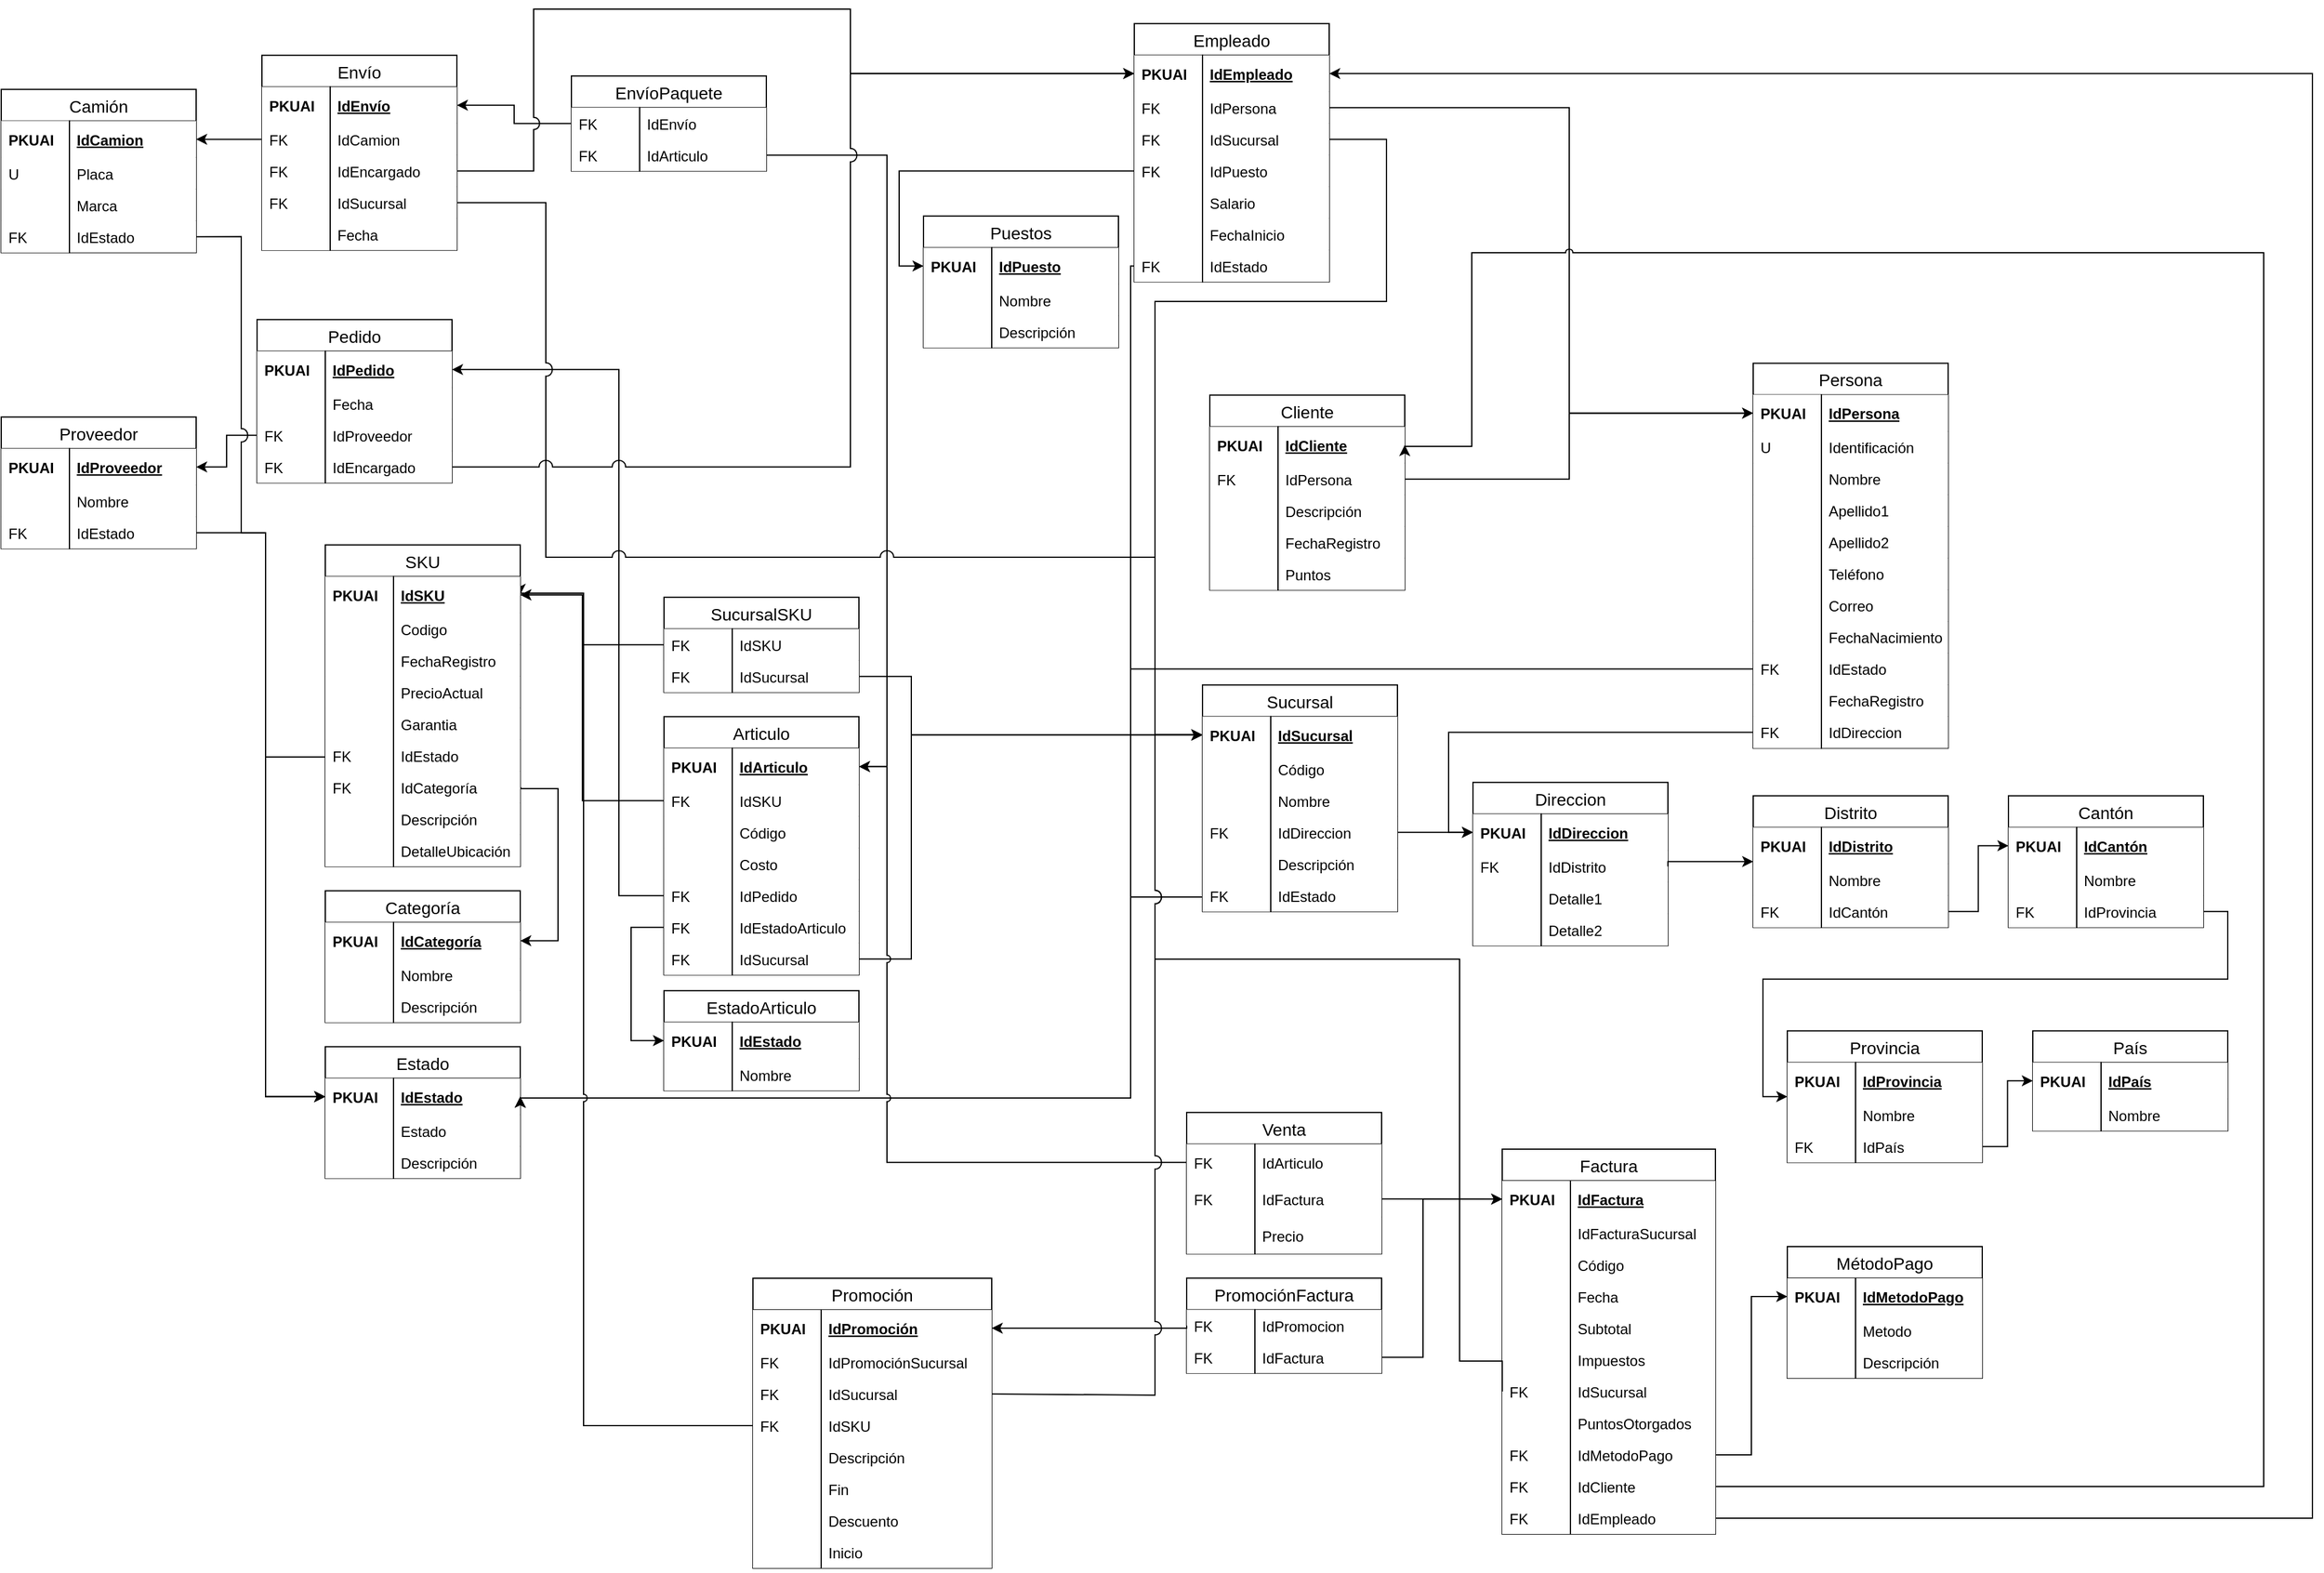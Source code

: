 <mxfile version="12.1.0" type="device" pages="2"><diagram id="WHNXS4SN7JvmWPodKSgG" name="Bodega"><mxGraphModel dx="2466" dy="1450" grid="1" gridSize="10" guides="1" tooltips="1" connect="1" arrows="1" fold="1" page="1" pageScale="1" pageWidth="2336" pageHeight="1654" math="0" shadow="0"><root><mxCell id="qikNplA8Amwcc46-0Mop-0"/><mxCell id="qikNplA8Amwcc46-0Mop-1" parent="qikNplA8Amwcc46-0Mop-0"/><mxCell id="QtmNy_iBQSMnbfkuJjyt-14" style="edgeStyle=orthogonalEdgeStyle;rounded=0;orthogonalLoop=1;jettySize=auto;html=1;exitX=1;exitY=0.5;exitDx=0;exitDy=0;entryX=0;entryY=0.5;entryDx=0;entryDy=0;jumpStyle=arc;jumpSize=11;" parent="qikNplA8Amwcc46-0Mop-1" source="QtmNy_iBQSMnbfkuJjyt-11" target="lDAhs6W0b5Hb6-2b0GRi-112" edge="1"><mxGeometry relative="1" as="geometry"><Array as="points"><mxPoint x="1207" y="1137.5"/><mxPoint x="1207" y="1007.5"/></Array></mxGeometry></mxCell><mxCell id="oWNdiLPsGc7xfmJ2x8Th-2" style="edgeStyle=orthogonalEdgeStyle;rounded=0;orthogonalLoop=1;jettySize=auto;html=1;exitX=0;exitY=0.5;exitDx=0;exitDy=0;entryX=1;entryY=0.5;entryDx=0;entryDy=0;" edge="1" parent="qikNplA8Amwcc46-0Mop-1" source="vBfO2pepGqd7MTVZC_xG-169" target="vBfO2pepGqd7MTVZC_xG-183"><mxGeometry relative="1" as="geometry"><Array as="points"><mxPoint x="967" y="759.5"/><mxPoint x="967" y="924.5"/></Array></mxGeometry></mxCell><mxCell id="vBfO2pepGqd7MTVZC_xG-0" value="Envío" style="swimlane;fontStyle=0;childLayout=stackLayout;horizontal=1;startSize=26;horizontalStack=0;resizeParent=1;resizeParentMax=0;resizeLast=0;collapsible=1;marginBottom=0;swimlaneFillColor=#ffffff;align=center;fontSize=14;" parent="qikNplA8Amwcc46-0Mop-1" vertex="1"><mxGeometry x="254" y="68.4" width="160" height="160" as="geometry"/></mxCell><mxCell id="vBfO2pepGqd7MTVZC_xG-1" value="IdEnvío" style="shape=partialRectangle;top=0;left=0;right=0;bottom=0;align=left;verticalAlign=middle;spacingLeft=60;spacingRight=4;overflow=hidden;rotatable=0;points=[[0,0.5],[1,0.5]];portConstraint=eastwest;dropTarget=0;fontStyle=5;fontSize=12;" parent="vBfO2pepGqd7MTVZC_xG-0" vertex="1"><mxGeometry y="26" width="160" height="30" as="geometry"/></mxCell><mxCell id="vBfO2pepGqd7MTVZC_xG-2" value="PKUAI" style="shape=partialRectangle;fontStyle=1;top=0;left=0;bottom=0;align=left;verticalAlign=middle;spacingLeft=4;spacingRight=4;overflow=hidden;rotatable=0;points=[];portConstraint=eastwest;part=1;fontSize=12;" parent="vBfO2pepGqd7MTVZC_xG-1" vertex="1" connectable="0"><mxGeometry width="56" height="30" as="geometry"/></mxCell><mxCell id="vBfO2pepGqd7MTVZC_xG-3" value="IdCamion" style="shape=partialRectangle;top=0;left=0;right=0;bottom=0;align=left;verticalAlign=top;spacingLeft=60;spacingRight=4;overflow=hidden;rotatable=0;points=[[0,0.5],[1,0.5]];portConstraint=eastwest;dropTarget=0;fontSize=12;" parent="vBfO2pepGqd7MTVZC_xG-0" vertex="1"><mxGeometry y="56" width="160" height="26" as="geometry"/></mxCell><mxCell id="vBfO2pepGqd7MTVZC_xG-4" value="FK" style="shape=partialRectangle;top=0;left=0;bottom=0;align=left;verticalAlign=top;spacingLeft=4;spacingRight=4;overflow=hidden;rotatable=0;points=[];portConstraint=eastwest;part=1;fontSize=12;" parent="vBfO2pepGqd7MTVZC_xG-3" vertex="1" connectable="0"><mxGeometry width="56" height="26" as="geometry"/></mxCell><mxCell id="vBfO2pepGqd7MTVZC_xG-5" value="IdEncargado" style="shape=partialRectangle;top=0;left=0;right=0;bottom=0;align=left;verticalAlign=top;spacingLeft=60;spacingRight=4;overflow=hidden;rotatable=0;points=[[0,0.5],[1,0.5]];portConstraint=eastwest;dropTarget=0;fontSize=12;" parent="vBfO2pepGqd7MTVZC_xG-0" vertex="1"><mxGeometry y="82" width="160" height="26" as="geometry"/></mxCell><mxCell id="vBfO2pepGqd7MTVZC_xG-6" value="FK" style="shape=partialRectangle;top=0;left=0;bottom=0;align=left;verticalAlign=top;spacingLeft=4;spacingRight=4;overflow=hidden;rotatable=0;points=[];portConstraint=eastwest;part=1;fontSize=12;" parent="vBfO2pepGqd7MTVZC_xG-5" vertex="1" connectable="0"><mxGeometry width="56" height="26" as="geometry"/></mxCell><mxCell id="vBfO2pepGqd7MTVZC_xG-7" value="IdSucursal" style="shape=partialRectangle;top=0;left=0;right=0;bottom=0;align=left;verticalAlign=top;spacingLeft=60;spacingRight=4;overflow=hidden;rotatable=0;points=[[0,0.5],[1,0.5]];portConstraint=eastwest;dropTarget=0;fontSize=12;" parent="vBfO2pepGqd7MTVZC_xG-0" vertex="1"><mxGeometry y="108" width="160" height="26" as="geometry"/></mxCell><mxCell id="vBfO2pepGqd7MTVZC_xG-8" value="FK" style="shape=partialRectangle;top=0;left=0;bottom=0;align=left;verticalAlign=top;spacingLeft=4;spacingRight=4;overflow=hidden;rotatable=0;points=[];portConstraint=eastwest;part=1;fontSize=12;" parent="vBfO2pepGqd7MTVZC_xG-7" vertex="1" connectable="0"><mxGeometry width="56" height="26" as="geometry"/></mxCell><mxCell id="6nBQBSkFk2Sr3SgalsqJ-0" value="Fecha" style="shape=partialRectangle;top=0;left=0;right=0;bottom=0;align=left;verticalAlign=top;spacingLeft=60;spacingRight=4;overflow=hidden;rotatable=0;points=[[0,0.5],[1,0.5]];portConstraint=eastwest;dropTarget=0;fontSize=12;" parent="vBfO2pepGqd7MTVZC_xG-0" vertex="1"><mxGeometry y="134" width="160" height="26" as="geometry"/></mxCell><mxCell id="6nBQBSkFk2Sr3SgalsqJ-1" value="" style="shape=partialRectangle;top=0;left=0;bottom=0;align=left;verticalAlign=top;spacingLeft=4;spacingRight=4;overflow=hidden;rotatable=0;points=[];portConstraint=eastwest;part=1;fontSize=12;" parent="6nBQBSkFk2Sr3SgalsqJ-0" vertex="1" connectable="0"><mxGeometry width="56" height="26" as="geometry"/></mxCell><mxCell id="vBfO2pepGqd7MTVZC_xG-9" value="Pedido" style="swimlane;fontStyle=0;childLayout=stackLayout;horizontal=1;startSize=26;horizontalStack=0;resizeParent=1;resizeParentMax=0;resizeLast=0;collapsible=1;marginBottom=0;swimlaneFillColor=#ffffff;align=center;fontSize=14;" parent="qikNplA8Amwcc46-0Mop-1" vertex="1"><mxGeometry x="250" y="285.4" width="160" height="134" as="geometry"/></mxCell><mxCell id="vBfO2pepGqd7MTVZC_xG-10" value="IdPedido" style="shape=partialRectangle;top=0;left=0;right=0;bottom=0;align=left;verticalAlign=middle;spacingLeft=60;spacingRight=4;overflow=hidden;rotatable=0;points=[[0,0.5],[1,0.5]];portConstraint=eastwest;dropTarget=0;fontStyle=5;fontSize=12;" parent="vBfO2pepGqd7MTVZC_xG-9" vertex="1"><mxGeometry y="26" width="160" height="30" as="geometry"/></mxCell><mxCell id="vBfO2pepGqd7MTVZC_xG-11" value="PKUAI" style="shape=partialRectangle;fontStyle=1;top=0;left=0;bottom=0;align=left;verticalAlign=middle;spacingLeft=4;spacingRight=4;overflow=hidden;rotatable=0;points=[];portConstraint=eastwest;part=1;fontSize=12;" parent="vBfO2pepGqd7MTVZC_xG-10" vertex="1" connectable="0"><mxGeometry width="56" height="30" as="geometry"/></mxCell><mxCell id="vBfO2pepGqd7MTVZC_xG-12" value="Fecha" style="shape=partialRectangle;top=0;left=0;right=0;bottom=0;align=left;verticalAlign=top;spacingLeft=60;spacingRight=4;overflow=hidden;rotatable=0;points=[[0,0.5],[1,0.5]];portConstraint=eastwest;dropTarget=0;fontSize=12;" parent="vBfO2pepGqd7MTVZC_xG-9" vertex="1"><mxGeometry y="56" width="160" height="26" as="geometry"/></mxCell><mxCell id="vBfO2pepGqd7MTVZC_xG-13" value="" style="shape=partialRectangle;top=0;left=0;bottom=0;align=left;verticalAlign=top;spacingLeft=4;spacingRight=4;overflow=hidden;rotatable=0;points=[];portConstraint=eastwest;part=1;fontSize=12;" parent="vBfO2pepGqd7MTVZC_xG-12" vertex="1" connectable="0"><mxGeometry width="56" height="26" as="geometry"/></mxCell><mxCell id="vBfO2pepGqd7MTVZC_xG-16" value="IdProveedor" style="shape=partialRectangle;top=0;left=0;right=0;bottom=0;align=left;verticalAlign=top;spacingLeft=60;spacingRight=4;overflow=hidden;rotatable=0;points=[[0,0.5],[1,0.5]];portConstraint=eastwest;dropTarget=0;fontSize=12;" parent="vBfO2pepGqd7MTVZC_xG-9" vertex="1"><mxGeometry y="82" width="160" height="26" as="geometry"/></mxCell><mxCell id="vBfO2pepGqd7MTVZC_xG-17" value="FK" style="shape=partialRectangle;top=0;left=0;bottom=0;align=left;verticalAlign=top;spacingLeft=4;spacingRight=4;overflow=hidden;rotatable=0;points=[];portConstraint=eastwest;part=1;fontSize=12;" parent="vBfO2pepGqd7MTVZC_xG-16" vertex="1" connectable="0"><mxGeometry width="56" height="26" as="geometry"/></mxCell><mxCell id="lDAhs6W0b5Hb6-2b0GRi-85" value="IdEncargado" style="shape=partialRectangle;top=0;left=0;right=0;bottom=0;align=left;verticalAlign=top;spacingLeft=60;spacingRight=4;overflow=hidden;rotatable=0;points=[[0,0.5],[1,0.5]];portConstraint=eastwest;dropTarget=0;fontSize=12;" parent="vBfO2pepGqd7MTVZC_xG-9" vertex="1"><mxGeometry y="108" width="160" height="26" as="geometry"/></mxCell><mxCell id="lDAhs6W0b5Hb6-2b0GRi-86" value="FK" style="shape=partialRectangle;top=0;left=0;bottom=0;align=left;verticalAlign=top;spacingLeft=4;spacingRight=4;overflow=hidden;rotatable=0;points=[];portConstraint=eastwest;part=1;fontSize=12;" parent="lDAhs6W0b5Hb6-2b0GRi-85" vertex="1" connectable="0"><mxGeometry width="56" height="26" as="geometry"/></mxCell><mxCell id="vBfO2pepGqd7MTVZC_xG-18" value="Camión" style="swimlane;fontStyle=0;childLayout=stackLayout;horizontal=1;startSize=26;horizontalStack=0;resizeParent=1;resizeParentMax=0;resizeLast=0;collapsible=1;marginBottom=0;swimlaneFillColor=#ffffff;align=center;fontSize=14;" parent="qikNplA8Amwcc46-0Mop-1" vertex="1"><mxGeometry x="40" y="96.329" width="160" height="134" as="geometry"/></mxCell><mxCell id="vBfO2pepGqd7MTVZC_xG-19" value="IdCamion" style="shape=partialRectangle;top=0;left=0;right=0;bottom=0;align=left;verticalAlign=middle;spacingLeft=60;spacingRight=4;overflow=hidden;rotatable=0;points=[[0,0.5],[1,0.5]];portConstraint=eastwest;dropTarget=0;fontStyle=5;fontSize=12;" parent="vBfO2pepGqd7MTVZC_xG-18" vertex="1"><mxGeometry y="26" width="160" height="30" as="geometry"/></mxCell><mxCell id="vBfO2pepGqd7MTVZC_xG-20" value="PKUAI" style="shape=partialRectangle;fontStyle=1;top=0;left=0;bottom=0;align=left;verticalAlign=middle;spacingLeft=4;spacingRight=4;overflow=hidden;rotatable=0;points=[];portConstraint=eastwest;part=1;fontSize=12;" parent="vBfO2pepGqd7MTVZC_xG-19" vertex="1" connectable="0"><mxGeometry width="56" height="30" as="geometry"/></mxCell><mxCell id="vBfO2pepGqd7MTVZC_xG-21" value="Placa" style="shape=partialRectangle;top=0;left=0;right=0;bottom=0;align=left;verticalAlign=top;spacingLeft=60;spacingRight=4;overflow=hidden;rotatable=0;points=[[0,0.5],[1,0.5]];portConstraint=eastwest;dropTarget=0;fontSize=12;" parent="vBfO2pepGqd7MTVZC_xG-18" vertex="1"><mxGeometry y="56" width="160" height="26" as="geometry"/></mxCell><mxCell id="vBfO2pepGqd7MTVZC_xG-22" value="U" style="shape=partialRectangle;top=0;left=0;bottom=0;align=left;verticalAlign=top;spacingLeft=4;spacingRight=4;overflow=hidden;rotatable=0;points=[];portConstraint=eastwest;part=1;fontSize=12;" parent="vBfO2pepGqd7MTVZC_xG-21" vertex="1" connectable="0"><mxGeometry width="56" height="26" as="geometry"/></mxCell><mxCell id="vBfO2pepGqd7MTVZC_xG-23" value="Marca" style="shape=partialRectangle;top=0;left=0;right=0;bottom=0;align=left;verticalAlign=top;spacingLeft=60;spacingRight=4;overflow=hidden;rotatable=0;points=[[0,0.5],[1,0.5]];portConstraint=eastwest;dropTarget=0;fontSize=12;" parent="vBfO2pepGqd7MTVZC_xG-18" vertex="1"><mxGeometry y="82" width="160" height="26" as="geometry"/></mxCell><mxCell id="vBfO2pepGqd7MTVZC_xG-24" value="" style="shape=partialRectangle;top=0;left=0;bottom=0;align=left;verticalAlign=top;spacingLeft=4;spacingRight=4;overflow=hidden;rotatable=0;points=[];portConstraint=eastwest;part=1;fontSize=12;" parent="vBfO2pepGqd7MTVZC_xG-23" vertex="1" connectable="0"><mxGeometry width="56" height="26" as="geometry"/></mxCell><mxCell id="vBfO2pepGqd7MTVZC_xG-25" value="IdEstado" style="shape=partialRectangle;top=0;left=0;right=0;bottom=0;align=left;verticalAlign=top;spacingLeft=60;spacingRight=4;overflow=hidden;rotatable=0;points=[[0,0.5],[1,0.5]];portConstraint=eastwest;dropTarget=0;fontSize=12;" parent="vBfO2pepGqd7MTVZC_xG-18" vertex="1"><mxGeometry y="108" width="160" height="26" as="geometry"/></mxCell><mxCell id="vBfO2pepGqd7MTVZC_xG-26" value="FK" style="shape=partialRectangle;top=0;left=0;bottom=0;align=left;verticalAlign=top;spacingLeft=4;spacingRight=4;overflow=hidden;rotatable=0;points=[];portConstraint=eastwest;part=1;fontSize=12;" parent="vBfO2pepGqd7MTVZC_xG-25" vertex="1" connectable="0"><mxGeometry width="56" height="26" as="geometry"/></mxCell><mxCell id="vBfO2pepGqd7MTVZC_xG-50" value="Cliente" style="swimlane;fontStyle=0;childLayout=stackLayout;horizontal=1;startSize=26;horizontalStack=0;resizeParent=1;resizeParentMax=0;resizeLast=0;collapsible=1;marginBottom=0;swimlaneFillColor=#ffffff;align=center;fontSize=14;" parent="qikNplA8Amwcc46-0Mop-1" vertex="1"><mxGeometry x="1032" y="347.4" width="160" height="160" as="geometry"/></mxCell><mxCell id="vBfO2pepGqd7MTVZC_xG-51" value="IdCliente" style="shape=partialRectangle;top=0;left=0;right=0;bottom=0;align=left;verticalAlign=middle;spacingLeft=60;spacingRight=4;overflow=hidden;rotatable=0;points=[[0,0.5],[1,0.5]];portConstraint=eastwest;dropTarget=0;fontStyle=5;fontSize=12;" parent="vBfO2pepGqd7MTVZC_xG-50" vertex="1"><mxGeometry y="26" width="160" height="30" as="geometry"/></mxCell><mxCell id="vBfO2pepGqd7MTVZC_xG-52" value="PKUAI" style="shape=partialRectangle;fontStyle=1;top=0;left=0;bottom=0;align=left;verticalAlign=middle;spacingLeft=4;spacingRight=4;overflow=hidden;rotatable=0;points=[];portConstraint=eastwest;part=1;fontSize=12;" parent="vBfO2pepGqd7MTVZC_xG-51" vertex="1" connectable="0"><mxGeometry width="56" height="30" as="geometry"/></mxCell><mxCell id="vBfO2pepGqd7MTVZC_xG-53" value="IdPersona" style="shape=partialRectangle;top=0;left=0;right=0;bottom=0;align=left;verticalAlign=top;spacingLeft=60;spacingRight=4;overflow=hidden;rotatable=0;points=[[0,0.5],[1,0.5]];portConstraint=eastwest;dropTarget=0;fontSize=12;" parent="vBfO2pepGqd7MTVZC_xG-50" vertex="1"><mxGeometry y="56" width="160" height="26" as="geometry"/></mxCell><mxCell id="vBfO2pepGqd7MTVZC_xG-54" value="FK" style="shape=partialRectangle;top=0;left=0;bottom=0;align=left;verticalAlign=top;spacingLeft=4;spacingRight=4;overflow=hidden;rotatable=0;points=[];portConstraint=eastwest;part=1;fontSize=12;" parent="vBfO2pepGqd7MTVZC_xG-53" vertex="1" connectable="0"><mxGeometry width="56" height="26" as="geometry"/></mxCell><mxCell id="vBfO2pepGqd7MTVZC_xG-55" value="Descripción" style="shape=partialRectangle;top=0;left=0;right=0;bottom=0;align=left;verticalAlign=top;spacingLeft=60;spacingRight=4;overflow=hidden;rotatable=0;points=[[0,0.5],[1,0.5]];portConstraint=eastwest;dropTarget=0;fontSize=12;" parent="vBfO2pepGqd7MTVZC_xG-50" vertex="1"><mxGeometry y="82" width="160" height="26" as="geometry"/></mxCell><mxCell id="vBfO2pepGqd7MTVZC_xG-56" value="" style="shape=partialRectangle;top=0;left=0;bottom=0;align=left;verticalAlign=top;spacingLeft=4;spacingRight=4;overflow=hidden;rotatable=0;points=[];portConstraint=eastwest;part=1;fontSize=12;" parent="vBfO2pepGqd7MTVZC_xG-55" vertex="1" connectable="0"><mxGeometry width="56" height="26" as="geometry"/></mxCell><mxCell id="oWNdiLPsGc7xfmJ2x8Th-0" value="FechaRegistro" style="shape=partialRectangle;top=0;left=0;right=0;bottom=0;align=left;verticalAlign=top;spacingLeft=60;spacingRight=4;overflow=hidden;rotatable=0;points=[[0,0.5],[1,0.5]];portConstraint=eastwest;dropTarget=0;fontSize=12;" vertex="1" parent="vBfO2pepGqd7MTVZC_xG-50"><mxGeometry y="108" width="160" height="26" as="geometry"/></mxCell><mxCell id="oWNdiLPsGc7xfmJ2x8Th-1" value="" style="shape=partialRectangle;top=0;left=0;bottom=0;align=left;verticalAlign=top;spacingLeft=4;spacingRight=4;overflow=hidden;rotatable=0;points=[];portConstraint=eastwest;part=1;fontSize=12;" vertex="1" connectable="0" parent="oWNdiLPsGc7xfmJ2x8Th-0"><mxGeometry width="56" height="26" as="geometry"/></mxCell><mxCell id="vBfO2pepGqd7MTVZC_xG-57" value="Puntos" style="shape=partialRectangle;top=0;left=0;right=0;bottom=0;align=left;verticalAlign=top;spacingLeft=60;spacingRight=4;overflow=hidden;rotatable=0;points=[[0,0.5],[1,0.5]];portConstraint=eastwest;dropTarget=0;fontSize=12;" parent="vBfO2pepGqd7MTVZC_xG-50" vertex="1"><mxGeometry y="134" width="160" height="26" as="geometry"/></mxCell><mxCell id="vBfO2pepGqd7MTVZC_xG-58" value="" style="shape=partialRectangle;top=0;left=0;bottom=0;align=left;verticalAlign=top;spacingLeft=4;spacingRight=4;overflow=hidden;rotatable=0;points=[];portConstraint=eastwest;part=1;fontSize=12;" parent="vBfO2pepGqd7MTVZC_xG-57" vertex="1" connectable="0"><mxGeometry width="56" height="26" as="geometry"/></mxCell><mxCell id="vBfO2pepGqd7MTVZC_xG-66" value="Puestos" style="swimlane;fontStyle=0;childLayout=stackLayout;horizontal=1;startSize=26;horizontalStack=0;resizeParent=1;resizeParentMax=0;resizeLast=0;collapsible=1;marginBottom=0;swimlaneFillColor=#ffffff;align=center;fontSize=14;" parent="qikNplA8Amwcc46-0Mop-1" vertex="1"><mxGeometry x="797" y="200.4" width="160" height="108" as="geometry"/></mxCell><mxCell id="vBfO2pepGqd7MTVZC_xG-67" value="IdPuesto" style="shape=partialRectangle;top=0;left=0;right=0;bottom=0;align=left;verticalAlign=middle;spacingLeft=60;spacingRight=4;overflow=hidden;rotatable=0;points=[[0,0.5],[1,0.5]];portConstraint=eastwest;dropTarget=0;fontStyle=5;fontSize=12;" parent="vBfO2pepGqd7MTVZC_xG-66" vertex="1"><mxGeometry y="26" width="160" height="30" as="geometry"/></mxCell><mxCell id="vBfO2pepGqd7MTVZC_xG-68" value="PKUAI" style="shape=partialRectangle;fontStyle=1;top=0;left=0;bottom=0;align=left;verticalAlign=middle;spacingLeft=4;spacingRight=4;overflow=hidden;rotatable=0;points=[];portConstraint=eastwest;part=1;fontSize=12;" parent="vBfO2pepGqd7MTVZC_xG-67" vertex="1" connectable="0"><mxGeometry width="56" height="30" as="geometry"/></mxCell><mxCell id="vBfO2pepGqd7MTVZC_xG-69" value="Nombre" style="shape=partialRectangle;top=0;left=0;right=0;bottom=0;align=left;verticalAlign=top;spacingLeft=60;spacingRight=4;overflow=hidden;rotatable=0;points=[[0,0.5],[1,0.5]];portConstraint=eastwest;dropTarget=0;fontSize=12;" parent="vBfO2pepGqd7MTVZC_xG-66" vertex="1"><mxGeometry y="56" width="160" height="26" as="geometry"/></mxCell><mxCell id="vBfO2pepGqd7MTVZC_xG-70" value="" style="shape=partialRectangle;top=0;left=0;bottom=0;align=left;verticalAlign=top;spacingLeft=4;spacingRight=4;overflow=hidden;rotatable=0;points=[];portConstraint=eastwest;part=1;fontSize=12;" parent="vBfO2pepGqd7MTVZC_xG-69" vertex="1" connectable="0"><mxGeometry width="56" height="26" as="geometry"/></mxCell><mxCell id="vBfO2pepGqd7MTVZC_xG-71" value="Descripción" style="shape=partialRectangle;top=0;left=0;right=0;bottom=0;align=left;verticalAlign=top;spacingLeft=60;spacingRight=4;overflow=hidden;rotatable=0;points=[[0,0.5],[1,0.5]];portConstraint=eastwest;dropTarget=0;fontSize=12;" parent="vBfO2pepGqd7MTVZC_xG-66" vertex="1"><mxGeometry y="82" width="160" height="26" as="geometry"/></mxCell><mxCell id="vBfO2pepGqd7MTVZC_xG-72" value="" style="shape=partialRectangle;top=0;left=0;bottom=0;align=left;verticalAlign=top;spacingLeft=4;spacingRight=4;overflow=hidden;rotatable=0;points=[];portConstraint=eastwest;part=1;fontSize=12;" parent="vBfO2pepGqd7MTVZC_xG-71" vertex="1" connectable="0"><mxGeometry width="56" height="26" as="geometry"/></mxCell><mxCell id="vBfO2pepGqd7MTVZC_xG-84" value="Persona" style="swimlane;fontStyle=0;childLayout=stackLayout;horizontal=1;startSize=26;horizontalStack=0;resizeParent=1;resizeParentMax=0;resizeLast=0;collapsible=1;marginBottom=0;swimlaneFillColor=#ffffff;align=center;fontSize=14;" parent="qikNplA8Amwcc46-0Mop-1" vertex="1"><mxGeometry x="1478" y="321.2" width="160" height="316" as="geometry"/></mxCell><mxCell id="vBfO2pepGqd7MTVZC_xG-85" value="IdPersona" style="shape=partialRectangle;top=0;left=0;right=0;bottom=0;align=left;verticalAlign=middle;spacingLeft=60;spacingRight=4;overflow=hidden;rotatable=0;points=[[0,0.5],[1,0.5]];portConstraint=eastwest;dropTarget=0;fontStyle=5;fontSize=12;" parent="vBfO2pepGqd7MTVZC_xG-84" vertex="1"><mxGeometry y="26" width="160" height="30" as="geometry"/></mxCell><mxCell id="vBfO2pepGqd7MTVZC_xG-86" value="PKUAI" style="shape=partialRectangle;fontStyle=1;top=0;left=0;bottom=0;align=left;verticalAlign=middle;spacingLeft=4;spacingRight=4;overflow=hidden;rotatable=0;points=[];portConstraint=eastwest;part=1;fontSize=12;" parent="vBfO2pepGqd7MTVZC_xG-85" vertex="1" connectable="0"><mxGeometry width="56" height="30" as="geometry"/></mxCell><mxCell id="vBfO2pepGqd7MTVZC_xG-87" value="Identificación" style="shape=partialRectangle;top=0;left=0;right=0;bottom=0;align=left;verticalAlign=top;spacingLeft=60;spacingRight=4;overflow=hidden;rotatable=0;points=[[0,0.5],[1,0.5]];portConstraint=eastwest;dropTarget=0;fontSize=12;" parent="vBfO2pepGqd7MTVZC_xG-84" vertex="1"><mxGeometry y="56" width="160" height="26" as="geometry"/></mxCell><mxCell id="vBfO2pepGqd7MTVZC_xG-88" value="U" style="shape=partialRectangle;top=0;left=0;bottom=0;align=left;verticalAlign=top;spacingLeft=4;spacingRight=4;overflow=hidden;rotatable=0;points=[];portConstraint=eastwest;part=1;fontSize=12;" parent="vBfO2pepGqd7MTVZC_xG-87" vertex="1" connectable="0"><mxGeometry width="56" height="26" as="geometry"/></mxCell><mxCell id="vBfO2pepGqd7MTVZC_xG-89" value="Nombre" style="shape=partialRectangle;top=0;left=0;right=0;bottom=0;align=left;verticalAlign=top;spacingLeft=60;spacingRight=4;overflow=hidden;rotatable=0;points=[[0,0.5],[1,0.5]];portConstraint=eastwest;dropTarget=0;fontSize=12;" parent="vBfO2pepGqd7MTVZC_xG-84" vertex="1"><mxGeometry y="82" width="160" height="26" as="geometry"/></mxCell><mxCell id="vBfO2pepGqd7MTVZC_xG-90" value="" style="shape=partialRectangle;top=0;left=0;bottom=0;align=left;verticalAlign=top;spacingLeft=4;spacingRight=4;overflow=hidden;rotatable=0;points=[];portConstraint=eastwest;part=1;fontSize=12;" parent="vBfO2pepGqd7MTVZC_xG-89" vertex="1" connectable="0"><mxGeometry width="56" height="26" as="geometry"/></mxCell><mxCell id="vBfO2pepGqd7MTVZC_xG-91" value="Apellido1" style="shape=partialRectangle;top=0;left=0;right=0;bottom=0;align=left;verticalAlign=top;spacingLeft=60;spacingRight=4;overflow=hidden;rotatable=0;points=[[0,0.5],[1,0.5]];portConstraint=eastwest;dropTarget=0;fontSize=12;" parent="vBfO2pepGqd7MTVZC_xG-84" vertex="1"><mxGeometry y="108" width="160" height="26" as="geometry"/></mxCell><mxCell id="vBfO2pepGqd7MTVZC_xG-92" value="" style="shape=partialRectangle;top=0;left=0;bottom=0;align=left;verticalAlign=top;spacingLeft=4;spacingRight=4;overflow=hidden;rotatable=0;points=[];portConstraint=eastwest;part=1;fontSize=12;" parent="vBfO2pepGqd7MTVZC_xG-91" vertex="1" connectable="0"><mxGeometry width="56" height="26" as="geometry"/></mxCell><mxCell id="vBfO2pepGqd7MTVZC_xG-93" value="Apellido2" style="shape=partialRectangle;top=0;left=0;right=0;bottom=0;align=left;verticalAlign=top;spacingLeft=60;spacingRight=4;overflow=hidden;rotatable=0;points=[[0,0.5],[1,0.5]];portConstraint=eastwest;dropTarget=0;fontSize=12;" parent="vBfO2pepGqd7MTVZC_xG-84" vertex="1"><mxGeometry y="134" width="160" height="26" as="geometry"/></mxCell><mxCell id="vBfO2pepGqd7MTVZC_xG-94" value="" style="shape=partialRectangle;top=0;left=0;bottom=0;align=left;verticalAlign=top;spacingLeft=4;spacingRight=4;overflow=hidden;rotatable=0;points=[];portConstraint=eastwest;part=1;fontSize=12;" parent="vBfO2pepGqd7MTVZC_xG-93" vertex="1" connectable="0"><mxGeometry width="56" height="26" as="geometry"/></mxCell><mxCell id="vBfO2pepGqd7MTVZC_xG-95" value="Teléfono" style="shape=partialRectangle;top=0;left=0;right=0;bottom=0;align=left;verticalAlign=top;spacingLeft=60;spacingRight=4;overflow=hidden;rotatable=0;points=[[0,0.5],[1,0.5]];portConstraint=eastwest;dropTarget=0;fontSize=12;" parent="vBfO2pepGqd7MTVZC_xG-84" vertex="1"><mxGeometry y="160" width="160" height="26" as="geometry"/></mxCell><mxCell id="vBfO2pepGqd7MTVZC_xG-96" value="" style="shape=partialRectangle;top=0;left=0;bottom=0;align=left;verticalAlign=top;spacingLeft=4;spacingRight=4;overflow=hidden;rotatable=0;points=[];portConstraint=eastwest;part=1;fontSize=12;" parent="vBfO2pepGqd7MTVZC_xG-95" vertex="1" connectable="0"><mxGeometry width="56" height="26" as="geometry"/></mxCell><mxCell id="vBfO2pepGqd7MTVZC_xG-97" value="Correo" style="shape=partialRectangle;top=0;left=0;right=0;bottom=0;align=left;verticalAlign=top;spacingLeft=60;spacingRight=4;overflow=hidden;rotatable=0;points=[[0,0.5],[1,0.5]];portConstraint=eastwest;dropTarget=0;fontSize=12;" parent="vBfO2pepGqd7MTVZC_xG-84" vertex="1"><mxGeometry y="186" width="160" height="26" as="geometry"/></mxCell><mxCell id="vBfO2pepGqd7MTVZC_xG-98" value="" style="shape=partialRectangle;top=0;left=0;bottom=0;align=left;verticalAlign=top;spacingLeft=4;spacingRight=4;overflow=hidden;rotatable=0;points=[];portConstraint=eastwest;part=1;fontSize=12;" parent="vBfO2pepGqd7MTVZC_xG-97" vertex="1" connectable="0"><mxGeometry width="56" height="26" as="geometry"/></mxCell><mxCell id="vBfO2pepGqd7MTVZC_xG-99" value="FechaNacimiento" style="shape=partialRectangle;top=0;left=0;right=0;bottom=0;align=left;verticalAlign=top;spacingLeft=60;spacingRight=4;overflow=hidden;rotatable=0;points=[[0,0.5],[1,0.5]];portConstraint=eastwest;dropTarget=0;fontSize=12;" parent="vBfO2pepGqd7MTVZC_xG-84" vertex="1"><mxGeometry y="212" width="160" height="26" as="geometry"/></mxCell><mxCell id="vBfO2pepGqd7MTVZC_xG-100" value="" style="shape=partialRectangle;top=0;left=0;bottom=0;align=left;verticalAlign=top;spacingLeft=4;spacingRight=4;overflow=hidden;rotatable=0;points=[];portConstraint=eastwest;part=1;fontSize=12;" parent="vBfO2pepGqd7MTVZC_xG-99" vertex="1" connectable="0"><mxGeometry width="56" height="26" as="geometry"/></mxCell><mxCell id="vBfO2pepGqd7MTVZC_xG-101" value="IdEstado" style="shape=partialRectangle;top=0;left=0;right=0;bottom=0;align=left;verticalAlign=top;spacingLeft=60;spacingRight=4;overflow=hidden;rotatable=0;points=[[0,0.5],[1,0.5]];portConstraint=eastwest;dropTarget=0;fontSize=12;" parent="vBfO2pepGqd7MTVZC_xG-84" vertex="1"><mxGeometry y="238" width="160" height="26" as="geometry"/></mxCell><mxCell id="vBfO2pepGqd7MTVZC_xG-102" value="FK" style="shape=partialRectangle;top=0;left=0;bottom=0;align=left;verticalAlign=top;spacingLeft=4;spacingRight=4;overflow=hidden;rotatable=0;points=[];portConstraint=eastwest;part=1;fontSize=12;" parent="vBfO2pepGqd7MTVZC_xG-101" vertex="1" connectable="0"><mxGeometry width="56" height="26" as="geometry"/></mxCell><mxCell id="vBfO2pepGqd7MTVZC_xG-103" value="FechaRegistro" style="shape=partialRectangle;top=0;left=0;right=0;bottom=0;align=left;verticalAlign=top;spacingLeft=60;spacingRight=4;overflow=hidden;rotatable=0;points=[[0,0.5],[1,0.5]];portConstraint=eastwest;dropTarget=0;fontSize=12;" parent="vBfO2pepGqd7MTVZC_xG-84" vertex="1"><mxGeometry y="264" width="160" height="26" as="geometry"/></mxCell><mxCell id="vBfO2pepGqd7MTVZC_xG-104" value="" style="shape=partialRectangle;top=0;left=0;bottom=0;align=left;verticalAlign=top;spacingLeft=4;spacingRight=4;overflow=hidden;rotatable=0;points=[];portConstraint=eastwest;part=1;fontSize=12;" parent="vBfO2pepGqd7MTVZC_xG-103" vertex="1" connectable="0"><mxGeometry width="56" height="26" as="geometry"/></mxCell><mxCell id="vBfO2pepGqd7MTVZC_xG-117" value="IdDireccion" style="shape=partialRectangle;top=0;left=0;right=0;bottom=0;align=left;verticalAlign=top;spacingLeft=60;spacingRight=4;overflow=hidden;rotatable=0;points=[[0,0.5],[1,0.5]];portConstraint=eastwest;dropTarget=0;fontSize=12;" parent="vBfO2pepGqd7MTVZC_xG-84" vertex="1"><mxGeometry y="290" width="160" height="26" as="geometry"/></mxCell><mxCell id="vBfO2pepGqd7MTVZC_xG-118" value="FK" style="shape=partialRectangle;top=0;left=0;bottom=0;align=left;verticalAlign=top;spacingLeft=4;spacingRight=4;overflow=hidden;rotatable=0;points=[];portConstraint=eastwest;part=1;fontSize=12;" parent="vBfO2pepGqd7MTVZC_xG-117" vertex="1" connectable="0"><mxGeometry width="56" height="26" as="geometry"/></mxCell><mxCell id="vBfO2pepGqd7MTVZC_xG-105" value="Empleado" style="swimlane;fontStyle=0;childLayout=stackLayout;horizontal=1;startSize=26;horizontalStack=0;resizeParent=1;resizeParentMax=0;resizeLast=0;collapsible=1;marginBottom=0;swimlaneFillColor=#ffffff;align=center;fontSize=14;" parent="qikNplA8Amwcc46-0Mop-1" vertex="1"><mxGeometry x="970" y="42.4" width="160" height="212" as="geometry"/></mxCell><mxCell id="vBfO2pepGqd7MTVZC_xG-40" value="IdEmpleado" style="shape=partialRectangle;top=0;left=0;right=0;bottom=0;align=left;verticalAlign=middle;spacingLeft=60;spacingRight=4;overflow=hidden;rotatable=0;points=[[0,0.5],[1,0.5]];portConstraint=eastwest;dropTarget=0;fontStyle=5;fontSize=12;" parent="vBfO2pepGqd7MTVZC_xG-105" vertex="1"><mxGeometry y="26" width="160" height="30" as="geometry"/></mxCell><mxCell id="vBfO2pepGqd7MTVZC_xG-41" value="PKUAI" style="shape=partialRectangle;fontStyle=1;top=0;left=0;bottom=0;align=left;verticalAlign=middle;spacingLeft=4;spacingRight=4;overflow=hidden;rotatable=0;points=[];portConstraint=eastwest;part=1;fontSize=12;" parent="vBfO2pepGqd7MTVZC_xG-40" vertex="1" connectable="0"><mxGeometry width="56" height="30" as="geometry"/></mxCell><mxCell id="vBfO2pepGqd7MTVZC_xG-42" value="IdPersona" style="shape=partialRectangle;top=0;left=0;right=0;bottom=0;align=left;verticalAlign=top;spacingLeft=60;spacingRight=4;overflow=hidden;rotatable=0;points=[[0,0.5],[1,0.5]];portConstraint=eastwest;dropTarget=0;fontSize=12;" parent="vBfO2pepGqd7MTVZC_xG-105" vertex="1"><mxGeometry y="56" width="160" height="26" as="geometry"/></mxCell><mxCell id="vBfO2pepGqd7MTVZC_xG-43" value="FK" style="shape=partialRectangle;top=0;left=0;bottom=0;align=left;verticalAlign=top;spacingLeft=4;spacingRight=4;overflow=hidden;rotatable=0;points=[];portConstraint=eastwest;part=1;fontSize=12;" parent="vBfO2pepGqd7MTVZC_xG-42" vertex="1" connectable="0"><mxGeometry width="56" height="26" as="geometry"/></mxCell><mxCell id="vBfO2pepGqd7MTVZC_xG-108" value="IdSucursal" style="shape=partialRectangle;top=0;left=0;right=0;bottom=0;align=left;verticalAlign=top;spacingLeft=60;spacingRight=4;overflow=hidden;rotatable=0;points=[[0,0.5],[1,0.5]];portConstraint=eastwest;dropTarget=0;fontSize=12;" parent="vBfO2pepGqd7MTVZC_xG-105" vertex="1"><mxGeometry y="82" width="160" height="26" as="geometry"/></mxCell><mxCell id="vBfO2pepGqd7MTVZC_xG-109" value="FK" style="shape=partialRectangle;top=0;left=0;bottom=0;align=left;verticalAlign=top;spacingLeft=4;spacingRight=4;overflow=hidden;rotatable=0;points=[];portConstraint=eastwest;part=1;fontSize=12;" parent="vBfO2pepGqd7MTVZC_xG-108" vertex="1" connectable="0"><mxGeometry width="56" height="26" as="geometry"/></mxCell><mxCell id="vBfO2pepGqd7MTVZC_xG-110" value="IdPuesto" style="shape=partialRectangle;top=0;left=0;right=0;bottom=0;align=left;verticalAlign=top;spacingLeft=60;spacingRight=4;overflow=hidden;rotatable=0;points=[[0,0.5],[1,0.5]];portConstraint=eastwest;dropTarget=0;fontSize=12;" parent="vBfO2pepGqd7MTVZC_xG-105" vertex="1"><mxGeometry y="108" width="160" height="26" as="geometry"/></mxCell><mxCell id="vBfO2pepGqd7MTVZC_xG-111" value="FK" style="shape=partialRectangle;top=0;left=0;bottom=0;align=left;verticalAlign=top;spacingLeft=4;spacingRight=4;overflow=hidden;rotatable=0;points=[];portConstraint=eastwest;part=1;fontSize=12;" parent="vBfO2pepGqd7MTVZC_xG-110" vertex="1" connectable="0"><mxGeometry width="56" height="26" as="geometry"/></mxCell><mxCell id="vBfO2pepGqd7MTVZC_xG-112" value="Salario" style="shape=partialRectangle;top=0;left=0;right=0;bottom=0;align=left;verticalAlign=top;spacingLeft=60;spacingRight=4;overflow=hidden;rotatable=0;points=[[0,0.5],[1,0.5]];portConstraint=eastwest;dropTarget=0;fontSize=12;" parent="vBfO2pepGqd7MTVZC_xG-105" vertex="1"><mxGeometry y="134" width="160" height="26" as="geometry"/></mxCell><mxCell id="vBfO2pepGqd7MTVZC_xG-113" value="" style="shape=partialRectangle;top=0;left=0;bottom=0;align=left;verticalAlign=top;spacingLeft=4;spacingRight=4;overflow=hidden;rotatable=0;points=[];portConstraint=eastwest;part=1;fontSize=12;" parent="vBfO2pepGqd7MTVZC_xG-112" vertex="1" connectable="0"><mxGeometry width="56" height="26" as="geometry"/></mxCell><mxCell id="vBfO2pepGqd7MTVZC_xG-114" value="FechaInicio" style="shape=partialRectangle;top=0;left=0;right=0;bottom=0;align=left;verticalAlign=top;spacingLeft=60;spacingRight=4;overflow=hidden;rotatable=0;points=[[0,0.5],[1,0.5]];portConstraint=eastwest;dropTarget=0;fontSize=12;" parent="vBfO2pepGqd7MTVZC_xG-105" vertex="1"><mxGeometry y="160" width="160" height="26" as="geometry"/></mxCell><mxCell id="vBfO2pepGqd7MTVZC_xG-115" value="" style="shape=partialRectangle;top=0;left=0;bottom=0;align=left;verticalAlign=top;spacingLeft=4;spacingRight=4;overflow=hidden;rotatable=0;points=[];portConstraint=eastwest;part=1;fontSize=12;" parent="vBfO2pepGqd7MTVZC_xG-114" vertex="1" connectable="0"><mxGeometry width="56" height="26" as="geometry"/></mxCell><mxCell id="fssZbRW_iHSts4ZP6zPJ-0" value="IdEstado" style="shape=partialRectangle;top=0;left=0;right=0;bottom=0;align=left;verticalAlign=top;spacingLeft=60;spacingRight=4;overflow=hidden;rotatable=0;points=[[0,0.5],[1,0.5]];portConstraint=eastwest;dropTarget=0;fontSize=12;" parent="vBfO2pepGqd7MTVZC_xG-105" vertex="1"><mxGeometry y="186" width="160" height="26" as="geometry"/></mxCell><mxCell id="fssZbRW_iHSts4ZP6zPJ-1" value="FK" style="shape=partialRectangle;top=0;left=0;bottom=0;align=left;verticalAlign=top;spacingLeft=4;spacingRight=4;overflow=hidden;rotatable=0;points=[];portConstraint=eastwest;part=1;fontSize=12;" parent="fssZbRW_iHSts4ZP6zPJ-0" vertex="1" connectable="0"><mxGeometry width="56" height="26" as="geometry"/></mxCell><mxCell id="vBfO2pepGqd7MTVZC_xG-121" value="Articulo" style="swimlane;fontStyle=0;childLayout=stackLayout;horizontal=1;startSize=26;horizontalStack=0;resizeParent=1;resizeParentMax=0;resizeLast=0;collapsible=1;marginBottom=0;swimlaneFillColor=#ffffff;align=center;fontSize=14;" parent="qikNplA8Amwcc46-0Mop-1" vertex="1"><mxGeometry x="584" y="611.4" width="160" height="212" as="geometry"/></mxCell><mxCell id="vBfO2pepGqd7MTVZC_xG-122" value="IdArticulo" style="shape=partialRectangle;top=0;left=0;right=0;bottom=0;align=left;verticalAlign=middle;spacingLeft=60;spacingRight=4;overflow=hidden;rotatable=0;points=[[0,0.5],[1,0.5]];portConstraint=eastwest;dropTarget=0;fontStyle=5;fontSize=12;" parent="vBfO2pepGqd7MTVZC_xG-121" vertex="1"><mxGeometry y="26" width="160" height="30" as="geometry"/></mxCell><mxCell id="vBfO2pepGqd7MTVZC_xG-123" value="PKUAI" style="shape=partialRectangle;fontStyle=1;top=0;left=0;bottom=0;align=left;verticalAlign=middle;spacingLeft=4;spacingRight=4;overflow=hidden;rotatable=0;points=[];portConstraint=eastwest;part=1;fontSize=12;" parent="vBfO2pepGqd7MTVZC_xG-122" vertex="1" connectable="0"><mxGeometry width="56" height="30" as="geometry"/></mxCell><mxCell id="4S0pPPNyMVR588-eVDrS-9" value="IdSKU" style="shape=partialRectangle;top=0;left=0;right=0;bottom=0;align=left;verticalAlign=top;spacingLeft=60;spacingRight=4;overflow=hidden;rotatable=0;points=[[0,0.5],[1,0.5]];portConstraint=eastwest;dropTarget=0;fontSize=12;" parent="vBfO2pepGqd7MTVZC_xG-121" vertex="1"><mxGeometry y="56" width="160" height="26" as="geometry"/></mxCell><mxCell id="4S0pPPNyMVR588-eVDrS-10" value="FK" style="shape=partialRectangle;top=0;left=0;bottom=0;align=left;verticalAlign=top;spacingLeft=4;spacingRight=4;overflow=hidden;rotatable=0;points=[];portConstraint=eastwest;part=1;fontSize=12;" parent="4S0pPPNyMVR588-eVDrS-9" vertex="1" connectable="0"><mxGeometry width="56" height="26" as="geometry"/></mxCell><mxCell id="vBfO2pepGqd7MTVZC_xG-124" value="Código" style="shape=partialRectangle;top=0;left=0;right=0;bottom=0;align=left;verticalAlign=top;spacingLeft=60;spacingRight=4;overflow=hidden;rotatable=0;points=[[0,0.5],[1,0.5]];portConstraint=eastwest;dropTarget=0;fontSize=12;" parent="vBfO2pepGqd7MTVZC_xG-121" vertex="1"><mxGeometry y="82" width="160" height="26" as="geometry"/></mxCell><mxCell id="vBfO2pepGqd7MTVZC_xG-125" value="" style="shape=partialRectangle;top=0;left=0;bottom=0;align=left;verticalAlign=top;spacingLeft=4;spacingRight=4;overflow=hidden;rotatable=0;points=[];portConstraint=eastwest;part=1;fontSize=12;" parent="vBfO2pepGqd7MTVZC_xG-124" vertex="1" connectable="0"><mxGeometry width="56" height="26" as="geometry"/></mxCell><mxCell id="kJAe4gTV7IQ2sGuW0Bwx-0" value="Costo" style="shape=partialRectangle;top=0;left=0;right=0;bottom=0;align=left;verticalAlign=top;spacingLeft=60;spacingRight=4;overflow=hidden;rotatable=0;points=[[0,0.5],[1,0.5]];portConstraint=eastwest;dropTarget=0;fontSize=12;" parent="vBfO2pepGqd7MTVZC_xG-121" vertex="1"><mxGeometry y="108" width="160" height="26" as="geometry"/></mxCell><mxCell id="kJAe4gTV7IQ2sGuW0Bwx-1" value="" style="shape=partialRectangle;top=0;left=0;bottom=0;align=left;verticalAlign=top;spacingLeft=4;spacingRight=4;overflow=hidden;rotatable=0;points=[];portConstraint=eastwest;part=1;fontSize=12;" parent="kJAe4gTV7IQ2sGuW0Bwx-0" vertex="1" connectable="0"><mxGeometry width="56" height="26" as="geometry"/></mxCell><mxCell id="lDAhs6W0b5Hb6-2b0GRi-93" value="IdPedido" style="shape=partialRectangle;top=0;left=0;right=0;bottom=0;align=left;verticalAlign=top;spacingLeft=60;spacingRight=4;overflow=hidden;rotatable=0;points=[[0,0.5],[1,0.5]];portConstraint=eastwest;dropTarget=0;fontSize=12;" parent="vBfO2pepGqd7MTVZC_xG-121" vertex="1"><mxGeometry y="134" width="160" height="26" as="geometry"/></mxCell><mxCell id="lDAhs6W0b5Hb6-2b0GRi-94" value="FK" style="shape=partialRectangle;top=0;left=0;bottom=0;align=left;verticalAlign=top;spacingLeft=4;spacingRight=4;overflow=hidden;rotatable=0;points=[];portConstraint=eastwest;part=1;fontSize=12;" parent="lDAhs6W0b5Hb6-2b0GRi-93" vertex="1" connectable="0"><mxGeometry width="56" height="26" as="geometry"/></mxCell><mxCell id="4S0pPPNyMVR588-eVDrS-12" value="IdEstadoArticulo" style="shape=partialRectangle;top=0;left=0;right=0;bottom=0;align=left;verticalAlign=top;spacingLeft=60;spacingRight=4;overflow=hidden;rotatable=0;points=[[0,0.5],[1,0.5]];portConstraint=eastwest;dropTarget=0;fontSize=12;" parent="vBfO2pepGqd7MTVZC_xG-121" vertex="1"><mxGeometry y="160" width="160" height="26" as="geometry"/></mxCell><mxCell id="4S0pPPNyMVR588-eVDrS-13" value="FK" style="shape=partialRectangle;top=0;left=0;bottom=0;align=left;verticalAlign=top;spacingLeft=4;spacingRight=4;overflow=hidden;rotatable=0;points=[];portConstraint=eastwest;part=1;fontSize=12;" parent="4S0pPPNyMVR588-eVDrS-12" vertex="1" connectable="0"><mxGeometry width="56" height="26" as="geometry"/></mxCell><mxCell id="vBfO2pepGqd7MTVZC_xG-148" value="IdSucursal" style="shape=partialRectangle;top=0;left=0;right=0;bottom=0;align=left;verticalAlign=top;spacingLeft=60;spacingRight=4;overflow=hidden;rotatable=0;points=[[0,0.5],[1,0.5]];portConstraint=eastwest;dropTarget=0;fontSize=12;" parent="vBfO2pepGqd7MTVZC_xG-121" vertex="1"><mxGeometry y="186" width="160" height="26" as="geometry"/></mxCell><mxCell id="vBfO2pepGqd7MTVZC_xG-149" value="FK" style="shape=partialRectangle;top=0;left=0;bottom=0;align=left;verticalAlign=top;spacingLeft=4;spacingRight=4;overflow=hidden;rotatable=0;points=[];portConstraint=eastwest;part=1;fontSize=12;" parent="vBfO2pepGqd7MTVZC_xG-148" vertex="1" connectable="0"><mxGeometry width="56" height="26" as="geometry"/></mxCell><mxCell id="vBfO2pepGqd7MTVZC_xG-140" value="Categoría" style="swimlane;fontStyle=0;childLayout=stackLayout;horizontal=1;startSize=26;horizontalStack=0;resizeParent=1;resizeParentMax=0;resizeLast=0;collapsible=1;marginBottom=0;swimlaneFillColor=#ffffff;align=center;fontSize=14;" parent="qikNplA8Amwcc46-0Mop-1" vertex="1"><mxGeometry x="306" y="754.4" width="160" height="108" as="geometry"/></mxCell><mxCell id="vBfO2pepGqd7MTVZC_xG-141" value="IdCategoría" style="shape=partialRectangle;top=0;left=0;right=0;bottom=0;align=left;verticalAlign=middle;spacingLeft=60;spacingRight=4;overflow=hidden;rotatable=0;points=[[0,0.5],[1,0.5]];portConstraint=eastwest;dropTarget=0;fontStyle=5;fontSize=12;" parent="vBfO2pepGqd7MTVZC_xG-140" vertex="1"><mxGeometry y="26" width="160" height="30" as="geometry"/></mxCell><mxCell id="vBfO2pepGqd7MTVZC_xG-142" value="PKUAI" style="shape=partialRectangle;fontStyle=1;top=0;left=0;bottom=0;align=left;verticalAlign=middle;spacingLeft=4;spacingRight=4;overflow=hidden;rotatable=0;points=[];portConstraint=eastwest;part=1;fontSize=12;" parent="vBfO2pepGqd7MTVZC_xG-141" vertex="1" connectable="0"><mxGeometry width="56" height="30" as="geometry"/></mxCell><mxCell id="vBfO2pepGqd7MTVZC_xG-143" value="Nombre" style="shape=partialRectangle;top=0;left=0;right=0;bottom=0;align=left;verticalAlign=top;spacingLeft=60;spacingRight=4;overflow=hidden;rotatable=0;points=[[0,0.5],[1,0.5]];portConstraint=eastwest;dropTarget=0;fontSize=12;" parent="vBfO2pepGqd7MTVZC_xG-140" vertex="1"><mxGeometry y="56" width="160" height="26" as="geometry"/></mxCell><mxCell id="vBfO2pepGqd7MTVZC_xG-144" value="" style="shape=partialRectangle;top=0;left=0;bottom=0;align=left;verticalAlign=top;spacingLeft=4;spacingRight=4;overflow=hidden;rotatable=0;points=[];portConstraint=eastwest;part=1;fontSize=12;" parent="vBfO2pepGqd7MTVZC_xG-143" vertex="1" connectable="0"><mxGeometry width="56" height="26" as="geometry"/></mxCell><mxCell id="vBfO2pepGqd7MTVZC_xG-145" value="Descripción" style="shape=partialRectangle;top=0;left=0;right=0;bottom=0;align=left;verticalAlign=top;spacingLeft=60;spacingRight=4;overflow=hidden;rotatable=0;points=[[0,0.5],[1,0.5]];portConstraint=eastwest;dropTarget=0;fontSize=12;" parent="vBfO2pepGqd7MTVZC_xG-140" vertex="1"><mxGeometry y="82" width="160" height="26" as="geometry"/></mxCell><mxCell id="vBfO2pepGqd7MTVZC_xG-146" value="" style="shape=partialRectangle;top=0;left=0;bottom=0;align=left;verticalAlign=top;spacingLeft=4;spacingRight=4;overflow=hidden;rotatable=0;points=[];portConstraint=eastwest;part=1;fontSize=12;" parent="vBfO2pepGqd7MTVZC_xG-145" vertex="1" connectable="0"><mxGeometry width="56" height="26" as="geometry"/></mxCell><mxCell id="vBfO2pepGqd7MTVZC_xG-147" value="SucursalSKU" style="swimlane;fontStyle=0;childLayout=stackLayout;horizontal=1;startSize=26;horizontalStack=0;resizeParent=1;resizeParentMax=0;resizeLast=0;collapsible=1;marginBottom=0;swimlaneFillColor=#ffffff;align=center;fontSize=14;" parent="qikNplA8Amwcc46-0Mop-1" vertex="1"><mxGeometry x="584" y="513.4" width="160" height="78" as="geometry"/></mxCell><mxCell id="vBfO2pepGqd7MTVZC_xG-150" value="IdSKU" style="shape=partialRectangle;top=0;left=0;right=0;bottom=0;align=left;verticalAlign=top;spacingLeft=60;spacingRight=4;overflow=hidden;rotatable=0;points=[[0,0.5],[1,0.5]];portConstraint=eastwest;dropTarget=0;fontSize=12;" parent="vBfO2pepGqd7MTVZC_xG-147" vertex="1"><mxGeometry y="26" width="160" height="26" as="geometry"/></mxCell><mxCell id="vBfO2pepGqd7MTVZC_xG-151" value="FK" style="shape=partialRectangle;top=0;left=0;bottom=0;align=left;verticalAlign=top;spacingLeft=4;spacingRight=4;overflow=hidden;rotatable=0;points=[];portConstraint=eastwest;part=1;fontSize=12;" parent="vBfO2pepGqd7MTVZC_xG-150" vertex="1" connectable="0"><mxGeometry width="56" height="26" as="geometry"/></mxCell><mxCell id="fssZbRW_iHSts4ZP6zPJ-4" value="IdSucursal" style="shape=partialRectangle;top=0;left=0;right=0;bottom=0;align=left;verticalAlign=top;spacingLeft=60;spacingRight=4;overflow=hidden;rotatable=0;points=[[0,0.5],[1,0.5]];portConstraint=eastwest;dropTarget=0;fontSize=12;" parent="vBfO2pepGqd7MTVZC_xG-147" vertex="1"><mxGeometry y="52" width="160" height="26" as="geometry"/></mxCell><mxCell id="fssZbRW_iHSts4ZP6zPJ-5" value="FK" style="shape=partialRectangle;top=0;left=0;bottom=0;align=left;verticalAlign=top;spacingLeft=4;spacingRight=4;overflow=hidden;rotatable=0;points=[];portConstraint=eastwest;part=1;fontSize=12;" parent="fssZbRW_iHSts4ZP6zPJ-4" vertex="1" connectable="0"><mxGeometry width="56" height="26" as="geometry"/></mxCell><mxCell id="vBfO2pepGqd7MTVZC_xG-152" value="Sucursal" style="swimlane;fontStyle=0;childLayout=stackLayout;horizontal=1;startSize=26;horizontalStack=0;resizeParent=1;resizeParentMax=0;resizeLast=0;collapsible=1;marginBottom=0;swimlaneFillColor=#ffffff;align=center;fontSize=14;" parent="qikNplA8Amwcc46-0Mop-1" vertex="1"><mxGeometry x="1026" y="585.4" width="160" height="186" as="geometry"/></mxCell><mxCell id="vBfO2pepGqd7MTVZC_xG-153" value="IdSucursal" style="shape=partialRectangle;top=0;left=0;right=0;bottom=0;align=left;verticalAlign=middle;spacingLeft=60;spacingRight=4;overflow=hidden;rotatable=0;points=[[0,0.5],[1,0.5]];portConstraint=eastwest;dropTarget=0;fontStyle=5;fontSize=12;" parent="vBfO2pepGqd7MTVZC_xG-152" vertex="1"><mxGeometry y="26" width="160" height="30" as="geometry"/></mxCell><mxCell id="vBfO2pepGqd7MTVZC_xG-154" value="PKUAI" style="shape=partialRectangle;fontStyle=1;top=0;left=0;bottom=0;align=left;verticalAlign=middle;spacingLeft=4;spacingRight=4;overflow=hidden;rotatable=0;points=[];portConstraint=eastwest;part=1;fontSize=12;" parent="vBfO2pepGqd7MTVZC_xG-153" vertex="1" connectable="0"><mxGeometry width="56" height="30" as="geometry"/></mxCell><mxCell id="vBfO2pepGqd7MTVZC_xG-155" value="Código" style="shape=partialRectangle;top=0;left=0;right=0;bottom=0;align=left;verticalAlign=top;spacingLeft=60;spacingRight=4;overflow=hidden;rotatable=0;points=[[0,0.5],[1,0.5]];portConstraint=eastwest;dropTarget=0;fontSize=12;" parent="vBfO2pepGqd7MTVZC_xG-152" vertex="1"><mxGeometry y="56" width="160" height="26" as="geometry"/></mxCell><mxCell id="vBfO2pepGqd7MTVZC_xG-156" value="" style="shape=partialRectangle;top=0;left=0;bottom=0;align=left;verticalAlign=top;spacingLeft=4;spacingRight=4;overflow=hidden;rotatable=0;points=[];portConstraint=eastwest;part=1;fontSize=12;" parent="vBfO2pepGqd7MTVZC_xG-155" vertex="1" connectable="0"><mxGeometry width="56" height="26" as="geometry"/></mxCell><mxCell id="vBfO2pepGqd7MTVZC_xG-157" value="Nombre" style="shape=partialRectangle;top=0;left=0;right=0;bottom=0;align=left;verticalAlign=top;spacingLeft=60;spacingRight=4;overflow=hidden;rotatable=0;points=[[0,0.5],[1,0.5]];portConstraint=eastwest;dropTarget=0;fontSize=12;" parent="vBfO2pepGqd7MTVZC_xG-152" vertex="1"><mxGeometry y="82" width="160" height="26" as="geometry"/></mxCell><mxCell id="vBfO2pepGqd7MTVZC_xG-158" value="" style="shape=partialRectangle;top=0;left=0;bottom=0;align=left;verticalAlign=top;spacingLeft=4;spacingRight=4;overflow=hidden;rotatable=0;points=[];portConstraint=eastwest;part=1;fontSize=12;" parent="vBfO2pepGqd7MTVZC_xG-157" vertex="1" connectable="0"><mxGeometry width="56" height="26" as="geometry"/></mxCell><mxCell id="lDAhs6W0b5Hb6-2b0GRi-4" value="IdDireccion" style="shape=partialRectangle;top=0;left=0;right=0;bottom=0;align=left;verticalAlign=top;spacingLeft=60;spacingRight=4;overflow=hidden;rotatable=0;points=[[0,0.5],[1,0.5]];portConstraint=eastwest;dropTarget=0;fontSize=12;" parent="vBfO2pepGqd7MTVZC_xG-152" vertex="1"><mxGeometry y="108" width="160" height="26" as="geometry"/></mxCell><mxCell id="lDAhs6W0b5Hb6-2b0GRi-5" value="FK" style="shape=partialRectangle;top=0;left=0;bottom=0;align=left;verticalAlign=top;spacingLeft=4;spacingRight=4;overflow=hidden;rotatable=0;points=[];portConstraint=eastwest;part=1;fontSize=12;" parent="lDAhs6W0b5Hb6-2b0GRi-4" vertex="1" connectable="0"><mxGeometry width="56" height="26" as="geometry"/></mxCell><mxCell id="vBfO2pepGqd7MTVZC_xG-159" value="Descripción" style="shape=partialRectangle;top=0;left=0;right=0;bottom=0;align=left;verticalAlign=top;spacingLeft=60;spacingRight=4;overflow=hidden;rotatable=0;points=[[0,0.5],[1,0.5]];portConstraint=eastwest;dropTarget=0;fontSize=12;" parent="vBfO2pepGqd7MTVZC_xG-152" vertex="1"><mxGeometry y="134" width="160" height="26" as="geometry"/></mxCell><mxCell id="vBfO2pepGqd7MTVZC_xG-160" value="" style="shape=partialRectangle;top=0;left=0;bottom=0;align=left;verticalAlign=top;spacingLeft=4;spacingRight=4;overflow=hidden;rotatable=0;points=[];portConstraint=eastwest;part=1;fontSize=12;" parent="vBfO2pepGqd7MTVZC_xG-159" vertex="1" connectable="0"><mxGeometry width="56" height="26" as="geometry"/></mxCell><mxCell id="vBfO2pepGqd7MTVZC_xG-169" value="IdEstado" style="shape=partialRectangle;top=0;left=0;right=0;bottom=0;align=left;verticalAlign=top;spacingLeft=60;spacingRight=4;overflow=hidden;rotatable=0;points=[[0,0.5],[1,0.5]];portConstraint=eastwest;dropTarget=0;fontSize=12;" parent="vBfO2pepGqd7MTVZC_xG-152" vertex="1"><mxGeometry y="160" width="160" height="26" as="geometry"/></mxCell><mxCell id="vBfO2pepGqd7MTVZC_xG-170" value="FK" style="shape=partialRectangle;top=0;left=0;bottom=0;align=left;verticalAlign=top;spacingLeft=4;spacingRight=4;overflow=hidden;rotatable=0;points=[];portConstraint=eastwest;part=1;fontSize=12;" parent="vBfO2pepGqd7MTVZC_xG-169" vertex="1" connectable="0"><mxGeometry width="56" height="26" as="geometry"/></mxCell><mxCell id="vBfO2pepGqd7MTVZC_xG-173" value="Proveedor" style="swimlane;fontStyle=0;childLayout=stackLayout;horizontal=1;startSize=26;horizontalStack=0;resizeParent=1;resizeParentMax=0;resizeLast=0;collapsible=1;marginBottom=0;swimlaneFillColor=#ffffff;align=center;fontSize=14;" parent="qikNplA8Amwcc46-0Mop-1" vertex="1"><mxGeometry x="40" y="365.4" width="160" height="108" as="geometry"/></mxCell><mxCell id="vBfO2pepGqd7MTVZC_xG-174" value="IdProveedor" style="shape=partialRectangle;top=0;left=0;right=0;bottom=0;align=left;verticalAlign=middle;spacingLeft=60;spacingRight=4;overflow=hidden;rotatable=0;points=[[0,0.5],[1,0.5]];portConstraint=eastwest;dropTarget=0;fontStyle=5;fontSize=12;" parent="vBfO2pepGqd7MTVZC_xG-173" vertex="1"><mxGeometry y="26" width="160" height="30" as="geometry"/></mxCell><mxCell id="vBfO2pepGqd7MTVZC_xG-175" value="PKUAI" style="shape=partialRectangle;fontStyle=1;top=0;left=0;bottom=0;align=left;verticalAlign=middle;spacingLeft=4;spacingRight=4;overflow=hidden;rotatable=0;points=[];portConstraint=eastwest;part=1;fontSize=12;" parent="vBfO2pepGqd7MTVZC_xG-174" vertex="1" connectable="0"><mxGeometry width="56" height="30" as="geometry"/></mxCell><mxCell id="vBfO2pepGqd7MTVZC_xG-176" value="Nombre" style="shape=partialRectangle;top=0;left=0;right=0;bottom=0;align=left;verticalAlign=top;spacingLeft=60;spacingRight=4;overflow=hidden;rotatable=0;points=[[0,0.5],[1,0.5]];portConstraint=eastwest;dropTarget=0;fontSize=12;" parent="vBfO2pepGqd7MTVZC_xG-173" vertex="1"><mxGeometry y="56" width="160" height="26" as="geometry"/></mxCell><mxCell id="vBfO2pepGqd7MTVZC_xG-177" value="" style="shape=partialRectangle;top=0;left=0;bottom=0;align=left;verticalAlign=top;spacingLeft=4;spacingRight=4;overflow=hidden;rotatable=0;points=[];portConstraint=eastwest;part=1;fontSize=12;" parent="vBfO2pepGqd7MTVZC_xG-176" vertex="1" connectable="0"><mxGeometry width="56" height="26" as="geometry"/></mxCell><mxCell id="vBfO2pepGqd7MTVZC_xG-180" value="IdEstado" style="shape=partialRectangle;top=0;left=0;right=0;bottom=0;align=left;verticalAlign=top;spacingLeft=60;spacingRight=4;overflow=hidden;rotatable=0;points=[[0,0.5],[1,0.5]];portConstraint=eastwest;dropTarget=0;fontSize=12;" parent="vBfO2pepGqd7MTVZC_xG-173" vertex="1"><mxGeometry y="82" width="160" height="26" as="geometry"/></mxCell><mxCell id="vBfO2pepGqd7MTVZC_xG-181" value="FK" style="shape=partialRectangle;top=0;left=0;bottom=0;align=left;verticalAlign=top;spacingLeft=4;spacingRight=4;overflow=hidden;rotatable=0;points=[];portConstraint=eastwest;part=1;fontSize=12;" parent="vBfO2pepGqd7MTVZC_xG-180" vertex="1" connectable="0"><mxGeometry width="56" height="26" as="geometry"/></mxCell><mxCell id="vBfO2pepGqd7MTVZC_xG-182" value="Estado" style="swimlane;fontStyle=0;childLayout=stackLayout;horizontal=1;startSize=26;horizontalStack=0;resizeParent=1;resizeParentMax=0;resizeLast=0;collapsible=1;marginBottom=0;swimlaneFillColor=#ffffff;align=center;fontSize=14;" parent="qikNplA8Amwcc46-0Mop-1" vertex="1"><mxGeometry x="306" y="882.4" width="160" height="108" as="geometry"/></mxCell><mxCell id="vBfO2pepGqd7MTVZC_xG-183" value="IdEstado" style="shape=partialRectangle;top=0;left=0;right=0;bottom=0;align=left;verticalAlign=middle;spacingLeft=60;spacingRight=4;overflow=hidden;rotatable=0;points=[[0,0.5],[1,0.5]];portConstraint=eastwest;dropTarget=0;fontStyle=5;fontSize=12;" parent="vBfO2pepGqd7MTVZC_xG-182" vertex="1"><mxGeometry y="26" width="160" height="30" as="geometry"/></mxCell><mxCell id="vBfO2pepGqd7MTVZC_xG-184" value="PKUAI" style="shape=partialRectangle;fontStyle=1;top=0;left=0;bottom=0;align=left;verticalAlign=middle;spacingLeft=4;spacingRight=4;overflow=hidden;rotatable=0;points=[];portConstraint=eastwest;part=1;fontSize=12;" parent="vBfO2pepGqd7MTVZC_xG-183" vertex="1" connectable="0"><mxGeometry width="56" height="30" as="geometry"/></mxCell><mxCell id="vBfO2pepGqd7MTVZC_xG-185" value="Estado" style="shape=partialRectangle;top=0;left=0;right=0;bottom=0;align=left;verticalAlign=top;spacingLeft=60;spacingRight=4;overflow=hidden;rotatable=0;points=[[0,0.5],[1,0.5]];portConstraint=eastwest;dropTarget=0;fontSize=12;" parent="vBfO2pepGqd7MTVZC_xG-182" vertex="1"><mxGeometry y="56" width="160" height="26" as="geometry"/></mxCell><mxCell id="vBfO2pepGqd7MTVZC_xG-186" value="" style="shape=partialRectangle;top=0;left=0;bottom=0;align=left;verticalAlign=top;spacingLeft=4;spacingRight=4;overflow=hidden;rotatable=0;points=[];portConstraint=eastwest;part=1;fontSize=12;" parent="vBfO2pepGqd7MTVZC_xG-185" vertex="1" connectable="0"><mxGeometry width="56" height="26" as="geometry"/></mxCell><mxCell id="vBfO2pepGqd7MTVZC_xG-187" value="Descripción" style="shape=partialRectangle;top=0;left=0;right=0;bottom=0;align=left;verticalAlign=top;spacingLeft=60;spacingRight=4;overflow=hidden;rotatable=0;points=[[0,0.5],[1,0.5]];portConstraint=eastwest;dropTarget=0;fontSize=12;" parent="vBfO2pepGqd7MTVZC_xG-182" vertex="1"><mxGeometry y="82" width="160" height="26" as="geometry"/></mxCell><mxCell id="vBfO2pepGqd7MTVZC_xG-188" value="" style="shape=partialRectangle;top=0;left=0;bottom=0;align=left;verticalAlign=top;spacingLeft=4;spacingRight=4;overflow=hidden;rotatable=0;points=[];portConstraint=eastwest;part=1;fontSize=12;" parent="vBfO2pepGqd7MTVZC_xG-187" vertex="1" connectable="0"><mxGeometry width="56" height="26" as="geometry"/></mxCell><mxCell id="vBfO2pepGqd7MTVZC_xG-212" value="Venta" style="swimlane;fontStyle=0;childLayout=stackLayout;horizontal=1;startSize=26;horizontalStack=0;resizeParent=1;resizeParentMax=0;resizeLast=0;collapsible=1;marginBottom=0;swimlaneFillColor=#ffffff;align=center;fontSize=14;" parent="qikNplA8Amwcc46-0Mop-1" vertex="1"><mxGeometry x="1013" y="936.4" width="160" height="116" as="geometry"/></mxCell><mxCell id="vBfO2pepGqd7MTVZC_xG-213" value="IdArticulo" style="shape=partialRectangle;top=0;left=0;right=0;bottom=0;align=left;verticalAlign=middle;spacingLeft=60;spacingRight=4;overflow=hidden;rotatable=0;points=[[0,0.5],[1,0.5]];portConstraint=eastwest;dropTarget=0;fontStyle=0;fontSize=12;" parent="vBfO2pepGqd7MTVZC_xG-212" vertex="1"><mxGeometry y="26" width="160" height="30" as="geometry"/></mxCell><mxCell id="vBfO2pepGqd7MTVZC_xG-214" value="FK" style="shape=partialRectangle;fontStyle=0;top=0;left=0;bottom=0;align=left;verticalAlign=middle;spacingLeft=4;spacingRight=4;overflow=hidden;rotatable=0;points=[];portConstraint=eastwest;part=1;fontSize=12;" parent="vBfO2pepGqd7MTVZC_xG-213" vertex="1" connectable="0"><mxGeometry width="56" height="30" as="geometry"/></mxCell><mxCell id="vBfO2pepGqd7MTVZC_xG-215" value="IdFactura" style="shape=partialRectangle;top=0;left=0;right=0;bottom=0;align=left;verticalAlign=middle;spacingLeft=60;spacingRight=4;overflow=hidden;rotatable=0;points=[[0,0.5],[1,0.5]];portConstraint=eastwest;dropTarget=0;fontStyle=0;fontSize=12;" parent="vBfO2pepGqd7MTVZC_xG-212" vertex="1"><mxGeometry y="56" width="160" height="30" as="geometry"/></mxCell><mxCell id="vBfO2pepGqd7MTVZC_xG-216" value="FK" style="shape=partialRectangle;fontStyle=0;top=0;left=0;bottom=0;align=left;verticalAlign=middle;spacingLeft=4;spacingRight=4;overflow=hidden;rotatable=0;points=[];portConstraint=eastwest;part=1;fontSize=12;" parent="vBfO2pepGqd7MTVZC_xG-215" vertex="1" connectable="0"><mxGeometry width="56" height="30" as="geometry"/></mxCell><mxCell id="fWQRu1yLu0XhO4Ln3N8r-10" value="Precio" style="shape=partialRectangle;top=0;left=0;right=0;bottom=0;align=left;verticalAlign=middle;spacingLeft=60;spacingRight=4;overflow=hidden;rotatable=0;points=[[0,0.5],[1,0.5]];portConstraint=eastwest;dropTarget=0;fontStyle=0;fontSize=12;" parent="vBfO2pepGqd7MTVZC_xG-212" vertex="1"><mxGeometry y="86" width="160" height="30" as="geometry"/></mxCell><mxCell id="fWQRu1yLu0XhO4Ln3N8r-11" value="" style="shape=partialRectangle;fontStyle=0;top=0;left=0;bottom=0;align=left;verticalAlign=middle;spacingLeft=4;spacingRight=4;overflow=hidden;rotatable=0;points=[];portConstraint=eastwest;part=1;fontSize=12;" parent="fWQRu1yLu0XhO4Ln3N8r-10" vertex="1" connectable="0"><mxGeometry width="56" height="30" as="geometry"/></mxCell><mxCell id="vBfO2pepGqd7MTVZC_xG-217" value="Promoción" style="swimlane;fontStyle=0;childLayout=stackLayout;horizontal=1;startSize=26;horizontalStack=0;resizeParent=1;resizeParentMax=0;resizeLast=0;collapsible=1;marginBottom=0;swimlaneFillColor=#ffffff;align=center;fontSize=14;" parent="qikNplA8Amwcc46-0Mop-1" vertex="1"><mxGeometry x="657" y="1072.5" width="196" height="238" as="geometry"/></mxCell><mxCell id="vBfO2pepGqd7MTVZC_xG-218" value="IdPromoción" style="shape=partialRectangle;top=0;left=0;right=0;bottom=0;align=left;verticalAlign=middle;spacingLeft=60;spacingRight=4;overflow=hidden;rotatable=0;points=[[0,0.5],[1,0.5]];portConstraint=eastwest;dropTarget=0;fontStyle=5;fontSize=12;" parent="vBfO2pepGqd7MTVZC_xG-217" vertex="1"><mxGeometry y="26" width="196" height="30" as="geometry"/></mxCell><mxCell id="vBfO2pepGqd7MTVZC_xG-219" value="PKUAI" style="shape=partialRectangle;fontStyle=1;top=0;left=0;bottom=0;align=left;verticalAlign=middle;spacingLeft=4;spacingRight=4;overflow=hidden;rotatable=0;points=[];portConstraint=eastwest;part=1;fontSize=12;" parent="vBfO2pepGqd7MTVZC_xG-218" vertex="1" connectable="0"><mxGeometry width="56" height="30" as="geometry"/></mxCell><mxCell id="qIROorDu9zp9n-ZhnI2O-0" value="IdPromociónSucursal" style="shape=partialRectangle;top=0;left=0;right=0;bottom=0;align=left;verticalAlign=top;spacingLeft=60;spacingRight=4;overflow=hidden;rotatable=0;points=[[0,0.5],[1,0.5]];portConstraint=eastwest;dropTarget=0;fontSize=12;" vertex="1" parent="vBfO2pepGqd7MTVZC_xG-217"><mxGeometry y="56" width="196" height="26" as="geometry"/></mxCell><mxCell id="qIROorDu9zp9n-ZhnI2O-1" value="FK" style="shape=partialRectangle;top=0;left=0;bottom=0;align=left;verticalAlign=top;spacingLeft=4;spacingRight=4;overflow=hidden;rotatable=0;points=[];portConstraint=eastwest;part=1;fontSize=12;" vertex="1" connectable="0" parent="qIROorDu9zp9n-ZhnI2O-0"><mxGeometry width="56" height="26" as="geometry"/></mxCell><mxCell id="oWNdiLPsGc7xfmJ2x8Th-9" value="IdSucursal" style="shape=partialRectangle;top=0;left=0;right=0;bottom=0;align=left;verticalAlign=top;spacingLeft=60;spacingRight=4;overflow=hidden;rotatable=0;points=[[0,0.5],[1,0.5]];portConstraint=eastwest;dropTarget=0;fontSize=12;" vertex="1" parent="vBfO2pepGqd7MTVZC_xG-217"><mxGeometry y="82" width="196" height="26" as="geometry"/></mxCell><mxCell id="oWNdiLPsGc7xfmJ2x8Th-10" value="FK" style="shape=partialRectangle;top=0;left=0;bottom=0;align=left;verticalAlign=top;spacingLeft=4;spacingRight=4;overflow=hidden;rotatable=0;points=[];portConstraint=eastwest;part=1;fontSize=12;" vertex="1" connectable="0" parent="oWNdiLPsGc7xfmJ2x8Th-9"><mxGeometry width="56" height="26" as="geometry"/></mxCell><mxCell id="vBfO2pepGqd7MTVZC_xG-220" value="IdSKU" style="shape=partialRectangle;top=0;left=0;right=0;bottom=0;align=left;verticalAlign=top;spacingLeft=60;spacingRight=4;overflow=hidden;rotatable=0;points=[[0,0.5],[1,0.5]];portConstraint=eastwest;dropTarget=0;fontSize=12;" parent="vBfO2pepGqd7MTVZC_xG-217" vertex="1"><mxGeometry y="108" width="196" height="26" as="geometry"/></mxCell><mxCell id="vBfO2pepGqd7MTVZC_xG-221" value="FK" style="shape=partialRectangle;top=0;left=0;bottom=0;align=left;verticalAlign=top;spacingLeft=4;spacingRight=4;overflow=hidden;rotatable=0;points=[];portConstraint=eastwest;part=1;fontSize=12;" parent="vBfO2pepGqd7MTVZC_xG-220" vertex="1" connectable="0"><mxGeometry width="56" height="26" as="geometry"/></mxCell><mxCell id="oWNdiLPsGc7xfmJ2x8Th-12" value="Descripción" style="shape=partialRectangle;top=0;left=0;right=0;bottom=0;align=left;verticalAlign=top;spacingLeft=60;spacingRight=4;overflow=hidden;rotatable=0;points=[[0,0.5],[1,0.5]];portConstraint=eastwest;dropTarget=0;fontSize=12;" vertex="1" parent="vBfO2pepGqd7MTVZC_xG-217"><mxGeometry y="134" width="196" height="26" as="geometry"/></mxCell><mxCell id="oWNdiLPsGc7xfmJ2x8Th-13" value="" style="shape=partialRectangle;top=0;left=0;bottom=0;align=left;verticalAlign=top;spacingLeft=4;spacingRight=4;overflow=hidden;rotatable=0;points=[];portConstraint=eastwest;part=1;fontSize=12;" vertex="1" connectable="0" parent="oWNdiLPsGc7xfmJ2x8Th-12"><mxGeometry width="56" height="26" as="geometry"/></mxCell><mxCell id="vBfO2pepGqd7MTVZC_xG-224" value="Fin" style="shape=partialRectangle;top=0;left=0;right=0;bottom=0;align=left;verticalAlign=top;spacingLeft=60;spacingRight=4;overflow=hidden;rotatable=0;points=[[0,0.5],[1,0.5]];portConstraint=eastwest;dropTarget=0;fontSize=12;" parent="vBfO2pepGqd7MTVZC_xG-217" vertex="1"><mxGeometry y="160" width="196" height="26" as="geometry"/></mxCell><mxCell id="vBfO2pepGqd7MTVZC_xG-225" value="" style="shape=partialRectangle;top=0;left=0;bottom=0;align=left;verticalAlign=top;spacingLeft=4;spacingRight=4;overflow=hidden;rotatable=0;points=[];portConstraint=eastwest;part=1;fontSize=12;" parent="vBfO2pepGqd7MTVZC_xG-224" vertex="1" connectable="0"><mxGeometry width="56" height="26" as="geometry"/></mxCell><mxCell id="vBfO2pepGqd7MTVZC_xG-230" value="Descuento" style="shape=partialRectangle;top=0;left=0;right=0;bottom=0;align=left;verticalAlign=top;spacingLeft=60;spacingRight=4;overflow=hidden;rotatable=0;points=[[0,0.5],[1,0.5]];portConstraint=eastwest;dropTarget=0;fontSize=12;" parent="vBfO2pepGqd7MTVZC_xG-217" vertex="1"><mxGeometry y="186" width="196" height="26" as="geometry"/></mxCell><mxCell id="vBfO2pepGqd7MTVZC_xG-231" value="" style="shape=partialRectangle;top=0;left=0;bottom=0;align=left;verticalAlign=top;spacingLeft=4;spacingRight=4;overflow=hidden;rotatable=0;points=[];portConstraint=eastwest;part=1;fontSize=12;" parent="vBfO2pepGqd7MTVZC_xG-230" vertex="1" connectable="0"><mxGeometry width="56" height="26" as="geometry"/></mxCell><mxCell id="vBfO2pepGqd7MTVZC_xG-222" value="Inicio" style="shape=partialRectangle;top=0;left=0;right=0;bottom=0;align=left;verticalAlign=top;spacingLeft=60;spacingRight=4;overflow=hidden;rotatable=0;points=[[0,0.5],[1,0.5]];portConstraint=eastwest;dropTarget=0;fontSize=12;" parent="vBfO2pepGqd7MTVZC_xG-217" vertex="1"><mxGeometry y="212" width="196" height="26" as="geometry"/></mxCell><mxCell id="vBfO2pepGqd7MTVZC_xG-223" value="" style="shape=partialRectangle;top=0;left=0;bottom=0;align=left;verticalAlign=top;spacingLeft=4;spacingRight=4;overflow=hidden;rotatable=0;points=[];portConstraint=eastwest;part=1;fontSize=12;" parent="vBfO2pepGqd7MTVZC_xG-222" vertex="1" connectable="0"><mxGeometry width="56" height="26" as="geometry"/></mxCell><mxCell id="_8o07A52TXXsdTd42aQe-0" style="edgeStyle=orthogonalEdgeStyle;rounded=0;orthogonalLoop=1;jettySize=auto;html=1;exitX=1;exitY=0.5;exitDx=0;exitDy=0;entryX=0;entryY=0.5;entryDx=0;entryDy=0;" parent="qikNplA8Amwcc46-0Mop-1" source="vBfO2pepGqd7MTVZC_xG-148" target="vBfO2pepGqd7MTVZC_xG-153" edge="1"><mxGeometry relative="1" as="geometry"><Array as="points"><mxPoint x="787" y="810.5"/><mxPoint x="787" y="625.5"/></Array></mxGeometry></mxCell><mxCell id="lDAhs6W0b5Hb6-2b0GRi-6" value="Direccion" style="swimlane;fontStyle=0;childLayout=stackLayout;horizontal=1;startSize=26;horizontalStack=0;resizeParent=1;resizeParentMax=0;resizeLast=0;collapsible=1;marginBottom=0;swimlaneFillColor=#ffffff;align=center;fontSize=14;" parent="qikNplA8Amwcc46-0Mop-1" vertex="1"><mxGeometry x="1248" y="665.4" width="160" height="134" as="geometry"/></mxCell><mxCell id="lDAhs6W0b5Hb6-2b0GRi-7" value="IdDireccion" style="shape=partialRectangle;top=0;left=0;right=0;bottom=0;align=left;verticalAlign=middle;spacingLeft=60;spacingRight=4;overflow=hidden;rotatable=0;points=[[0,0.5],[1,0.5]];portConstraint=eastwest;dropTarget=0;fontStyle=5;fontSize=12;" parent="lDAhs6W0b5Hb6-2b0GRi-6" vertex="1"><mxGeometry y="26" width="160" height="30" as="geometry"/></mxCell><mxCell id="lDAhs6W0b5Hb6-2b0GRi-8" value="PKUAI" style="shape=partialRectangle;fontStyle=1;top=0;left=0;bottom=0;align=left;verticalAlign=middle;spacingLeft=4;spacingRight=4;overflow=hidden;rotatable=0;points=[];portConstraint=eastwest;part=1;fontSize=12;" parent="lDAhs6W0b5Hb6-2b0GRi-7" vertex="1" connectable="0"><mxGeometry width="56" height="30" as="geometry"/></mxCell><mxCell id="lDAhs6W0b5Hb6-2b0GRi-13" value="IdDistrito" style="shape=partialRectangle;top=0;left=0;right=0;bottom=0;align=left;verticalAlign=top;spacingLeft=60;spacingRight=4;overflow=hidden;rotatable=0;points=[[0,0.5],[1,0.5]];portConstraint=eastwest;dropTarget=0;fontSize=12;" parent="lDAhs6W0b5Hb6-2b0GRi-6" vertex="1"><mxGeometry y="56" width="160" height="26" as="geometry"/></mxCell><mxCell id="lDAhs6W0b5Hb6-2b0GRi-14" value="FK" style="shape=partialRectangle;top=0;left=0;bottom=0;align=left;verticalAlign=top;spacingLeft=4;spacingRight=4;overflow=hidden;rotatable=0;points=[];portConstraint=eastwest;part=1;fontSize=12;" parent="lDAhs6W0b5Hb6-2b0GRi-13" vertex="1" connectable="0"><mxGeometry width="56" height="26" as="geometry"/></mxCell><mxCell id="lDAhs6W0b5Hb6-2b0GRi-15" value="Detalle1" style="shape=partialRectangle;top=0;left=0;right=0;bottom=0;align=left;verticalAlign=top;spacingLeft=60;spacingRight=4;overflow=hidden;rotatable=0;points=[[0,0.5],[1,0.5]];portConstraint=eastwest;dropTarget=0;fontSize=12;" parent="lDAhs6W0b5Hb6-2b0GRi-6" vertex="1"><mxGeometry y="82" width="160" height="26" as="geometry"/></mxCell><mxCell id="lDAhs6W0b5Hb6-2b0GRi-16" value="" style="shape=partialRectangle;top=0;left=0;bottom=0;align=left;verticalAlign=top;spacingLeft=4;spacingRight=4;overflow=hidden;rotatable=0;points=[];portConstraint=eastwest;part=1;fontSize=12;" parent="lDAhs6W0b5Hb6-2b0GRi-15" vertex="1" connectable="0"><mxGeometry width="56" height="26" as="geometry"/></mxCell><mxCell id="lDAhs6W0b5Hb6-2b0GRi-17" value="Detalle2" style="shape=partialRectangle;top=0;left=0;right=0;bottom=0;align=left;verticalAlign=top;spacingLeft=60;spacingRight=4;overflow=hidden;rotatable=0;points=[[0,0.5],[1,0.5]];portConstraint=eastwest;dropTarget=0;fontSize=12;" parent="lDAhs6W0b5Hb6-2b0GRi-6" vertex="1"><mxGeometry y="108" width="160" height="26" as="geometry"/></mxCell><mxCell id="lDAhs6W0b5Hb6-2b0GRi-18" value="" style="shape=partialRectangle;top=0;left=0;bottom=0;align=left;verticalAlign=top;spacingLeft=4;spacingRight=4;overflow=hidden;rotatable=0;points=[];portConstraint=eastwest;part=1;fontSize=12;" parent="lDAhs6W0b5Hb6-2b0GRi-17" vertex="1" connectable="0"><mxGeometry width="56" height="26" as="geometry"/></mxCell><mxCell id="lDAhs6W0b5Hb6-2b0GRi-21" style="edgeStyle=orthogonalEdgeStyle;rounded=0;orthogonalLoop=1;jettySize=auto;html=1;exitX=1;exitY=0.5;exitDx=0;exitDy=0;entryX=0;entryY=0.5;entryDx=0;entryDy=0;" parent="qikNplA8Amwcc46-0Mop-1" source="lDAhs6W0b5Hb6-2b0GRi-4" target="lDAhs6W0b5Hb6-2b0GRi-7" edge="1"><mxGeometry relative="1" as="geometry"/></mxCell><mxCell id="lDAhs6W0b5Hb6-2b0GRi-22" value="Provincia" style="swimlane;fontStyle=0;childLayout=stackLayout;horizontal=1;startSize=26;horizontalStack=0;resizeParent=1;resizeParentMax=0;resizeLast=0;collapsible=1;marginBottom=0;swimlaneFillColor=#ffffff;align=center;fontSize=14;" parent="qikNplA8Amwcc46-0Mop-1" vertex="1"><mxGeometry x="1506" y="869.4" width="160" height="108" as="geometry"/></mxCell><mxCell id="lDAhs6W0b5Hb6-2b0GRi-23" value="IdProvincia" style="shape=partialRectangle;top=0;left=0;right=0;bottom=0;align=left;verticalAlign=middle;spacingLeft=60;spacingRight=4;overflow=hidden;rotatable=0;points=[[0,0.5],[1,0.5]];portConstraint=eastwest;dropTarget=0;fontStyle=5;fontSize=12;" parent="lDAhs6W0b5Hb6-2b0GRi-22" vertex="1"><mxGeometry y="26" width="160" height="30" as="geometry"/></mxCell><mxCell id="lDAhs6W0b5Hb6-2b0GRi-24" value="PKUAI" style="shape=partialRectangle;fontStyle=1;top=0;left=0;bottom=0;align=left;verticalAlign=middle;spacingLeft=4;spacingRight=4;overflow=hidden;rotatable=0;points=[];portConstraint=eastwest;part=1;fontSize=12;" parent="lDAhs6W0b5Hb6-2b0GRi-23" vertex="1" connectable="0"><mxGeometry width="56" height="30" as="geometry"/></mxCell><mxCell id="lDAhs6W0b5Hb6-2b0GRi-25" value="Nombre" style="shape=partialRectangle;top=0;left=0;right=0;bottom=0;align=left;verticalAlign=top;spacingLeft=60;spacingRight=4;overflow=hidden;rotatable=0;points=[[0,0.5],[1,0.5]];portConstraint=eastwest;dropTarget=0;fontSize=12;" parent="lDAhs6W0b5Hb6-2b0GRi-22" vertex="1"><mxGeometry y="56" width="160" height="26" as="geometry"/></mxCell><mxCell id="lDAhs6W0b5Hb6-2b0GRi-26" value="" style="shape=partialRectangle;top=0;left=0;bottom=0;align=left;verticalAlign=top;spacingLeft=4;spacingRight=4;overflow=hidden;rotatable=0;points=[];portConstraint=eastwest;part=1;fontSize=12;" parent="lDAhs6W0b5Hb6-2b0GRi-25" vertex="1" connectable="0"><mxGeometry width="56" height="26" as="geometry"/></mxCell><mxCell id="fWQRu1yLu0XhO4Ln3N8r-5" value="IdPaís" style="shape=partialRectangle;top=0;left=0;right=0;bottom=0;align=left;verticalAlign=top;spacingLeft=60;spacingRight=4;overflow=hidden;rotatable=0;points=[[0,0.5],[1,0.5]];portConstraint=eastwest;dropTarget=0;fontSize=12;" parent="lDAhs6W0b5Hb6-2b0GRi-22" vertex="1"><mxGeometry y="82" width="160" height="26" as="geometry"/></mxCell><mxCell id="fWQRu1yLu0XhO4Ln3N8r-6" value="FK" style="shape=partialRectangle;top=0;left=0;bottom=0;align=left;verticalAlign=top;spacingLeft=4;spacingRight=4;overflow=hidden;rotatable=0;points=[];portConstraint=eastwest;part=1;fontSize=12;" parent="fWQRu1yLu0XhO4Ln3N8r-5" vertex="1" connectable="0"><mxGeometry width="56" height="26" as="geometry"/></mxCell><mxCell id="lDAhs6W0b5Hb6-2b0GRi-29" value="Cantón" style="swimlane;fontStyle=0;childLayout=stackLayout;horizontal=1;startSize=26;horizontalStack=0;resizeParent=1;resizeParentMax=0;resizeLast=0;collapsible=1;marginBottom=0;swimlaneFillColor=#ffffff;align=center;fontSize=14;" parent="qikNplA8Amwcc46-0Mop-1" vertex="1"><mxGeometry x="1687.5" y="676.4" width="160" height="108" as="geometry"/></mxCell><mxCell id="lDAhs6W0b5Hb6-2b0GRi-30" value="IdCantón" style="shape=partialRectangle;top=0;left=0;right=0;bottom=0;align=left;verticalAlign=middle;spacingLeft=60;spacingRight=4;overflow=hidden;rotatable=0;points=[[0,0.5],[1,0.5]];portConstraint=eastwest;dropTarget=0;fontStyle=5;fontSize=12;" parent="lDAhs6W0b5Hb6-2b0GRi-29" vertex="1"><mxGeometry y="26" width="160" height="30" as="geometry"/></mxCell><mxCell id="lDAhs6W0b5Hb6-2b0GRi-31" value="PKUAI" style="shape=partialRectangle;fontStyle=1;top=0;left=0;bottom=0;align=left;verticalAlign=middle;spacingLeft=4;spacingRight=4;overflow=hidden;rotatable=0;points=[];portConstraint=eastwest;part=1;fontSize=12;" parent="lDAhs6W0b5Hb6-2b0GRi-30" vertex="1" connectable="0"><mxGeometry width="56" height="30" as="geometry"/></mxCell><mxCell id="lDAhs6W0b5Hb6-2b0GRi-32" value="Nombre" style="shape=partialRectangle;top=0;left=0;right=0;bottom=0;align=left;verticalAlign=top;spacingLeft=60;spacingRight=4;overflow=hidden;rotatable=0;points=[[0,0.5],[1,0.5]];portConstraint=eastwest;dropTarget=0;fontSize=12;" parent="lDAhs6W0b5Hb6-2b0GRi-29" vertex="1"><mxGeometry y="56" width="160" height="26" as="geometry"/></mxCell><mxCell id="lDAhs6W0b5Hb6-2b0GRi-33" value="" style="shape=partialRectangle;top=0;left=0;bottom=0;align=left;verticalAlign=top;spacingLeft=4;spacingRight=4;overflow=hidden;rotatable=0;points=[];portConstraint=eastwest;part=1;fontSize=12;" parent="lDAhs6W0b5Hb6-2b0GRi-32" vertex="1" connectable="0"><mxGeometry width="56" height="26" as="geometry"/></mxCell><mxCell id="lDAhs6W0b5Hb6-2b0GRi-9" value="IdProvincia" style="shape=partialRectangle;top=0;left=0;right=0;bottom=0;align=left;verticalAlign=top;spacingLeft=60;spacingRight=4;overflow=hidden;rotatable=0;points=[[0,0.5],[1,0.5]];portConstraint=eastwest;dropTarget=0;fontSize=12;" parent="lDAhs6W0b5Hb6-2b0GRi-29" vertex="1"><mxGeometry y="82" width="160" height="26" as="geometry"/></mxCell><mxCell id="lDAhs6W0b5Hb6-2b0GRi-10" value="FK" style="shape=partialRectangle;top=0;left=0;bottom=0;align=left;verticalAlign=top;spacingLeft=4;spacingRight=4;overflow=hidden;rotatable=0;points=[];portConstraint=eastwest;part=1;fontSize=12;" parent="lDAhs6W0b5Hb6-2b0GRi-9" vertex="1" connectable="0"><mxGeometry width="56" height="26" as="geometry"/></mxCell><mxCell id="lDAhs6W0b5Hb6-2b0GRi-34" value="Distrito" style="swimlane;fontStyle=0;childLayout=stackLayout;horizontal=1;startSize=26;horizontalStack=0;resizeParent=1;resizeParentMax=0;resizeLast=0;collapsible=1;marginBottom=0;swimlaneFillColor=#ffffff;align=center;fontSize=14;" parent="qikNplA8Amwcc46-0Mop-1" vertex="1"><mxGeometry x="1478" y="676.4" width="160" height="108" as="geometry"/></mxCell><mxCell id="lDAhs6W0b5Hb6-2b0GRi-35" value="IdDistrito" style="shape=partialRectangle;top=0;left=0;right=0;bottom=0;align=left;verticalAlign=middle;spacingLeft=60;spacingRight=4;overflow=hidden;rotatable=0;points=[[0,0.5],[1,0.5]];portConstraint=eastwest;dropTarget=0;fontStyle=5;fontSize=12;" parent="lDAhs6W0b5Hb6-2b0GRi-34" vertex="1"><mxGeometry y="26" width="160" height="30" as="geometry"/></mxCell><mxCell id="lDAhs6W0b5Hb6-2b0GRi-36" value="PKUAI" style="shape=partialRectangle;fontStyle=1;top=0;left=0;bottom=0;align=left;verticalAlign=middle;spacingLeft=4;spacingRight=4;overflow=hidden;rotatable=0;points=[];portConstraint=eastwest;part=1;fontSize=12;" parent="lDAhs6W0b5Hb6-2b0GRi-35" vertex="1" connectable="0"><mxGeometry width="56" height="30" as="geometry"/></mxCell><mxCell id="lDAhs6W0b5Hb6-2b0GRi-37" value="Nombre" style="shape=partialRectangle;top=0;left=0;right=0;bottom=0;align=left;verticalAlign=top;spacingLeft=60;spacingRight=4;overflow=hidden;rotatable=0;points=[[0,0.5],[1,0.5]];portConstraint=eastwest;dropTarget=0;fontSize=12;" parent="lDAhs6W0b5Hb6-2b0GRi-34" vertex="1"><mxGeometry y="56" width="160" height="26" as="geometry"/></mxCell><mxCell id="lDAhs6W0b5Hb6-2b0GRi-38" value="" style="shape=partialRectangle;top=0;left=0;bottom=0;align=left;verticalAlign=top;spacingLeft=4;spacingRight=4;overflow=hidden;rotatable=0;points=[];portConstraint=eastwest;part=1;fontSize=12;" parent="lDAhs6W0b5Hb6-2b0GRi-37" vertex="1" connectable="0"><mxGeometry width="56" height="26" as="geometry"/></mxCell><mxCell id="lDAhs6W0b5Hb6-2b0GRi-11" value="IdCantón" style="shape=partialRectangle;top=0;left=0;right=0;bottom=0;align=left;verticalAlign=top;spacingLeft=60;spacingRight=4;overflow=hidden;rotatable=0;points=[[0,0.5],[1,0.5]];portConstraint=eastwest;dropTarget=0;fontSize=12;" parent="lDAhs6W0b5Hb6-2b0GRi-34" vertex="1"><mxGeometry y="82" width="160" height="26" as="geometry"/></mxCell><mxCell id="lDAhs6W0b5Hb6-2b0GRi-12" value="FK" style="shape=partialRectangle;top=0;left=0;bottom=0;align=left;verticalAlign=top;spacingLeft=4;spacingRight=4;overflow=hidden;rotatable=0;points=[];portConstraint=eastwest;part=1;fontSize=12;" parent="lDAhs6W0b5Hb6-2b0GRi-11" vertex="1" connectable="0"><mxGeometry width="56" height="26" as="geometry"/></mxCell><mxCell id="lDAhs6W0b5Hb6-2b0GRi-39" style="edgeStyle=orthogonalEdgeStyle;rounded=0;orthogonalLoop=1;jettySize=auto;html=1;exitX=1;exitY=0.5;exitDx=0;exitDy=0;entryX=0;entryY=0.5;entryDx=0;entryDy=0;" parent="qikNplA8Amwcc46-0Mop-1" source="lDAhs6W0b5Hb6-2b0GRi-9" target="lDAhs6W0b5Hb6-2b0GRi-22" edge="1"><mxGeometry relative="1" as="geometry"/></mxCell><mxCell id="lDAhs6W0b5Hb6-2b0GRi-40" style="edgeStyle=orthogonalEdgeStyle;rounded=0;orthogonalLoop=1;jettySize=auto;html=1;exitX=1;exitY=0.5;exitDx=0;exitDy=0;entryX=0;entryY=0.5;entryDx=0;entryDy=0;" parent="qikNplA8Amwcc46-0Mop-1" source="lDAhs6W0b5Hb6-2b0GRi-11" target="lDAhs6W0b5Hb6-2b0GRi-30" edge="1"><mxGeometry relative="1" as="geometry"/></mxCell><mxCell id="lDAhs6W0b5Hb6-2b0GRi-41" style="edgeStyle=orthogonalEdgeStyle;rounded=0;orthogonalLoop=1;jettySize=auto;html=1;exitX=1;exitY=0.5;exitDx=0;exitDy=0;entryX=0;entryY=0.5;entryDx=0;entryDy=0;" parent="qikNplA8Amwcc46-0Mop-1" source="lDAhs6W0b5Hb6-2b0GRi-13" target="lDAhs6W0b5Hb6-2b0GRi-34" edge="1"><mxGeometry relative="1" as="geometry"><Array as="points"><mxPoint x="1408" y="730.5"/></Array></mxGeometry></mxCell><mxCell id="lDAhs6W0b5Hb6-2b0GRi-43" style="edgeStyle=orthogonalEdgeStyle;rounded=0;orthogonalLoop=1;jettySize=auto;html=1;exitX=0;exitY=0.5;exitDx=0;exitDy=0;entryX=0;entryY=0.5;entryDx=0;entryDy=0;" parent="qikNplA8Amwcc46-0Mop-1" source="vBfO2pepGqd7MTVZC_xG-134" target="vBfO2pepGqd7MTVZC_xG-183" edge="1"><mxGeometry relative="1" as="geometry"><mxPoint x="247" y="890.5" as="targetPoint"/><Array as="points"><mxPoint x="306" y="644.5"/><mxPoint x="257" y="644.5"/><mxPoint x="257" y="923.5"/></Array></mxGeometry></mxCell><mxCell id="lDAhs6W0b5Hb6-2b0GRi-42" style="edgeStyle=orthogonalEdgeStyle;rounded=0;orthogonalLoop=1;jettySize=auto;html=1;exitX=1;exitY=0.5;exitDx=0;exitDy=0;entryX=1;entryY=0.5;entryDx=0;entryDy=0;jumpStyle=arc;" parent="qikNplA8Amwcc46-0Mop-1" source="vBfO2pepGqd7MTVZC_xG-130" target="vBfO2pepGqd7MTVZC_xG-141" edge="1"><mxGeometry relative="1" as="geometry"><Array as="points"><mxPoint x="467" y="670.5"/><mxPoint x="497" y="670.5"/><mxPoint x="497" y="794.5"/></Array></mxGeometry></mxCell><mxCell id="lDAhs6W0b5Hb6-2b0GRi-60" style="edgeStyle=orthogonalEdgeStyle;rounded=0;jumpStyle=arc;orthogonalLoop=1;jettySize=auto;html=1;exitX=0;exitY=0.5;exitDx=0;exitDy=0;entryX=0;entryY=0.5;entryDx=0;entryDy=0;" parent="qikNplA8Amwcc46-0Mop-1" source="vBfO2pepGqd7MTVZC_xG-117" target="lDAhs6W0b5Hb6-2b0GRi-7" edge="1"><mxGeometry relative="1" as="geometry"/></mxCell><mxCell id="lDAhs6W0b5Hb6-2b0GRi-62" style="edgeStyle=orthogonalEdgeStyle;rounded=0;jumpStyle=arc;orthogonalLoop=1;jettySize=auto;html=1;exitX=1;exitY=0.5;exitDx=0;exitDy=0;entryX=0;entryY=0.5;entryDx=0;entryDy=0;" parent="qikNplA8Amwcc46-0Mop-1" source="vBfO2pepGqd7MTVZC_xG-53" target="vBfO2pepGqd7MTVZC_xG-85" edge="1"><mxGeometry relative="1" as="geometry"><Array as="points"><mxPoint x="1327" y="416.5"/><mxPoint x="1327" y="362.5"/></Array></mxGeometry></mxCell><mxCell id="lDAhs6W0b5Hb6-2b0GRi-63" style="edgeStyle=orthogonalEdgeStyle;rounded=0;jumpStyle=arc;orthogonalLoop=1;jettySize=auto;html=1;exitX=1;exitY=0.5;exitDx=0;exitDy=0;entryX=0;entryY=0.5;entryDx=0;entryDy=0;" parent="qikNplA8Amwcc46-0Mop-1" source="vBfO2pepGqd7MTVZC_xG-42" target="vBfO2pepGqd7MTVZC_xG-85" edge="1"><mxGeometry relative="1" as="geometry"><Array as="points"><mxPoint x="1327" y="110.5"/><mxPoint x="1327" y="362.5"/></Array></mxGeometry></mxCell><mxCell id="lDAhs6W0b5Hb6-2b0GRi-66" style="edgeStyle=orthogonalEdgeStyle;rounded=0;jumpStyle=arc;orthogonalLoop=1;jettySize=auto;html=1;exitX=0;exitY=0.5;exitDx=0;exitDy=0;entryX=0;entryY=0.5;entryDx=0;entryDy=0;" parent="qikNplA8Amwcc46-0Mop-1" source="vBfO2pepGqd7MTVZC_xG-110" target="vBfO2pepGqd7MTVZC_xG-67" edge="1"><mxGeometry relative="1" as="geometry"/></mxCell><mxCell id="lDAhs6W0b5Hb6-2b0GRi-67" style="edgeStyle=orthogonalEdgeStyle;rounded=0;jumpStyle=arc;orthogonalLoop=1;jettySize=auto;html=1;exitX=1;exitY=0.5;exitDx=0;exitDy=0;entryX=0;entryY=0.5;entryDx=0;entryDy=0;" parent="qikNplA8Amwcc46-0Mop-1" source="vBfO2pepGqd7MTVZC_xG-108" target="vBfO2pepGqd7MTVZC_xG-153" edge="1"><mxGeometry relative="1" as="geometry"><Array as="points"><mxPoint x="1177" y="137.5"/><mxPoint x="1177" y="270.5"/><mxPoint x="987" y="270.5"/><mxPoint x="987" y="626.5"/></Array></mxGeometry></mxCell><mxCell id="lDAhs6W0b5Hb6-2b0GRi-68" style="edgeStyle=orthogonalEdgeStyle;rounded=0;jumpStyle=arc;orthogonalLoop=1;jettySize=auto;html=1;exitX=0;exitY=0.5;exitDx=0;exitDy=0;entryX=1;entryY=0.5;entryDx=0;entryDy=0;" parent="qikNplA8Amwcc46-0Mop-1" source="vBfO2pepGqd7MTVZC_xG-16" target="vBfO2pepGqd7MTVZC_xG-174" edge="1"><mxGeometry relative="1" as="geometry"/></mxCell><mxCell id="lDAhs6W0b5Hb6-2b0GRi-97" style="edgeStyle=orthogonalEdgeStyle;rounded=0;jumpStyle=arc;orthogonalLoop=1;jettySize=auto;html=1;exitX=0;exitY=0.5;exitDx=0;exitDy=0;entryX=1;entryY=0.5;entryDx=0;entryDy=0;" parent="qikNplA8Amwcc46-0Mop-1" source="lDAhs6W0b5Hb6-2b0GRi-93" target="vBfO2pepGqd7MTVZC_xG-10" edge="1"><mxGeometry relative="1" as="geometry"><Array as="points"><mxPoint x="547" y="758.5"/><mxPoint x="547" y="326.5"/></Array></mxGeometry></mxCell><mxCell id="lDAhs6W0b5Hb6-2b0GRi-99" style="edgeStyle=orthogonalEdgeStyle;rounded=0;jumpStyle=arc;orthogonalLoop=1;jettySize=auto;html=1;exitX=0;exitY=0.5;exitDx=0;exitDy=0;entryX=1;entryY=0.5;entryDx=0;entryDy=0;" parent="qikNplA8Amwcc46-0Mop-1" source="vBfO2pepGqd7MTVZC_xG-3" target="vBfO2pepGqd7MTVZC_xG-19" edge="1"><mxGeometry relative="1" as="geometry"/></mxCell><mxCell id="lDAhs6W0b5Hb6-2b0GRi-104" value="MétodoPago" style="swimlane;fontStyle=0;childLayout=stackLayout;horizontal=1;startSize=26;horizontalStack=0;resizeParent=1;resizeParentMax=0;resizeLast=0;collapsible=1;marginBottom=0;swimlaneFillColor=#ffffff;align=center;fontSize=14;" parent="qikNplA8Amwcc46-0Mop-1" vertex="1"><mxGeometry x="1506" y="1046.5" width="160" height="108" as="geometry"/></mxCell><mxCell id="lDAhs6W0b5Hb6-2b0GRi-105" value="IdMetodoPago" style="shape=partialRectangle;top=0;left=0;right=0;bottom=0;align=left;verticalAlign=middle;spacingLeft=60;spacingRight=4;overflow=hidden;rotatable=0;points=[[0,0.5],[1,0.5]];portConstraint=eastwest;dropTarget=0;fontStyle=5;fontSize=12;" parent="lDAhs6W0b5Hb6-2b0GRi-104" vertex="1"><mxGeometry y="26" width="160" height="30" as="geometry"/></mxCell><mxCell id="lDAhs6W0b5Hb6-2b0GRi-106" value="PKUAI" style="shape=partialRectangle;fontStyle=1;top=0;left=0;bottom=0;align=left;verticalAlign=middle;spacingLeft=4;spacingRight=4;overflow=hidden;rotatable=0;points=[];portConstraint=eastwest;part=1;fontSize=12;" parent="lDAhs6W0b5Hb6-2b0GRi-105" vertex="1" connectable="0"><mxGeometry width="56" height="30" as="geometry"/></mxCell><mxCell id="lDAhs6W0b5Hb6-2b0GRi-107" value="Metodo" style="shape=partialRectangle;top=0;left=0;right=0;bottom=0;align=left;verticalAlign=top;spacingLeft=60;spacingRight=4;overflow=hidden;rotatable=0;points=[[0,0.5],[1,0.5]];portConstraint=eastwest;dropTarget=0;fontSize=12;" parent="lDAhs6W0b5Hb6-2b0GRi-104" vertex="1"><mxGeometry y="56" width="160" height="26" as="geometry"/></mxCell><mxCell id="lDAhs6W0b5Hb6-2b0GRi-108" value="" style="shape=partialRectangle;top=0;left=0;bottom=0;align=left;verticalAlign=top;spacingLeft=4;spacingRight=4;overflow=hidden;rotatable=0;points=[];portConstraint=eastwest;part=1;fontSize=12;" parent="lDAhs6W0b5Hb6-2b0GRi-107" vertex="1" connectable="0"><mxGeometry width="56" height="26" as="geometry"/></mxCell><mxCell id="lDAhs6W0b5Hb6-2b0GRi-109" value="Descripción" style="shape=partialRectangle;top=0;left=0;right=0;bottom=0;align=left;verticalAlign=top;spacingLeft=60;spacingRight=4;overflow=hidden;rotatable=0;points=[[0,0.5],[1,0.5]];portConstraint=eastwest;dropTarget=0;fontSize=12;" parent="lDAhs6W0b5Hb6-2b0GRi-104" vertex="1"><mxGeometry y="82" width="160" height="26" as="geometry"/></mxCell><mxCell id="lDAhs6W0b5Hb6-2b0GRi-110" value="" style="shape=partialRectangle;top=0;left=0;bottom=0;align=left;verticalAlign=top;spacingLeft=4;spacingRight=4;overflow=hidden;rotatable=0;points=[];portConstraint=eastwest;part=1;fontSize=12;" parent="lDAhs6W0b5Hb6-2b0GRi-109" vertex="1" connectable="0"><mxGeometry width="56" height="26" as="geometry"/></mxCell><mxCell id="lDAhs6W0b5Hb6-2b0GRi-111" value="Factura" style="swimlane;fontStyle=0;childLayout=stackLayout;horizontal=1;startSize=26;horizontalStack=0;resizeParent=1;resizeParentMax=0;resizeLast=0;collapsible=1;marginBottom=0;swimlaneFillColor=#ffffff;align=center;fontSize=14;" parent="qikNplA8Amwcc46-0Mop-1" vertex="1"><mxGeometry x="1272" y="966.5" width="175" height="316" as="geometry"/></mxCell><mxCell id="lDAhs6W0b5Hb6-2b0GRi-112" value="IdFactura" style="shape=partialRectangle;top=0;left=0;right=0;bottom=0;align=left;verticalAlign=middle;spacingLeft=60;spacingRight=4;overflow=hidden;rotatable=0;points=[[0,0.5],[1,0.5]];portConstraint=eastwest;dropTarget=0;fontStyle=5;fontSize=12;" parent="lDAhs6W0b5Hb6-2b0GRi-111" vertex="1"><mxGeometry y="26" width="175" height="30" as="geometry"/></mxCell><mxCell id="lDAhs6W0b5Hb6-2b0GRi-113" value="PKUAI" style="shape=partialRectangle;fontStyle=1;top=0;left=0;bottom=0;align=left;verticalAlign=middle;spacingLeft=4;spacingRight=4;overflow=hidden;rotatable=0;points=[];portConstraint=eastwest;part=1;fontSize=12;" parent="lDAhs6W0b5Hb6-2b0GRi-112" vertex="1" connectable="0"><mxGeometry width="56" height="30" as="geometry"/></mxCell><mxCell id="qIROorDu9zp9n-ZhnI2O-2" value="IdFacturaSucursal" style="shape=partialRectangle;top=0;left=0;right=0;bottom=0;align=left;verticalAlign=top;spacingLeft=60;spacingRight=4;overflow=hidden;rotatable=0;points=[[0,0.5],[1,0.5]];portConstraint=eastwest;dropTarget=0;fontSize=12;" vertex="1" parent="lDAhs6W0b5Hb6-2b0GRi-111"><mxGeometry y="56" width="175" height="26" as="geometry"/></mxCell><mxCell id="qIROorDu9zp9n-ZhnI2O-3" value="" style="shape=partialRectangle;top=0;left=0;bottom=0;align=left;verticalAlign=top;spacingLeft=4;spacingRight=4;overflow=hidden;rotatable=0;points=[];portConstraint=eastwest;part=1;fontSize=12;" vertex="1" connectable="0" parent="qIROorDu9zp9n-ZhnI2O-2"><mxGeometry width="56" height="26" as="geometry"/></mxCell><mxCell id="lDAhs6W0b5Hb6-2b0GRi-114" value="Código" style="shape=partialRectangle;top=0;left=0;right=0;bottom=0;align=left;verticalAlign=top;spacingLeft=60;spacingRight=4;overflow=hidden;rotatable=0;points=[[0,0.5],[1,0.5]];portConstraint=eastwest;dropTarget=0;fontSize=12;" parent="lDAhs6W0b5Hb6-2b0GRi-111" vertex="1"><mxGeometry y="82" width="175" height="26" as="geometry"/></mxCell><mxCell id="lDAhs6W0b5Hb6-2b0GRi-115" value="" style="shape=partialRectangle;top=0;left=0;bottom=0;align=left;verticalAlign=top;spacingLeft=4;spacingRight=4;overflow=hidden;rotatable=0;points=[];portConstraint=eastwest;part=1;fontSize=12;" parent="lDAhs6W0b5Hb6-2b0GRi-114" vertex="1" connectable="0"><mxGeometry width="56" height="26" as="geometry"/></mxCell><mxCell id="lDAhs6W0b5Hb6-2b0GRi-116" value="Fecha" style="shape=partialRectangle;top=0;left=0;right=0;bottom=0;align=left;verticalAlign=top;spacingLeft=60;spacingRight=4;overflow=hidden;rotatable=0;points=[[0,0.5],[1,0.5]];portConstraint=eastwest;dropTarget=0;fontSize=12;" parent="lDAhs6W0b5Hb6-2b0GRi-111" vertex="1"><mxGeometry y="108" width="175" height="26" as="geometry"/></mxCell><mxCell id="lDAhs6W0b5Hb6-2b0GRi-117" value="" style="shape=partialRectangle;top=0;left=0;bottom=0;align=left;verticalAlign=top;spacingLeft=4;spacingRight=4;overflow=hidden;rotatable=0;points=[];portConstraint=eastwest;part=1;fontSize=12;" parent="lDAhs6W0b5Hb6-2b0GRi-116" vertex="1" connectable="0"><mxGeometry width="56" height="26" as="geometry"/></mxCell><mxCell id="lDAhs6W0b5Hb6-2b0GRi-118" value="Subtotal" style="shape=partialRectangle;top=0;left=0;right=0;bottom=0;align=left;verticalAlign=top;spacingLeft=60;spacingRight=4;overflow=hidden;rotatable=0;points=[[0,0.5],[1,0.5]];portConstraint=eastwest;dropTarget=0;fontSize=12;" parent="lDAhs6W0b5Hb6-2b0GRi-111" vertex="1"><mxGeometry y="134" width="175" height="26" as="geometry"/></mxCell><mxCell id="lDAhs6W0b5Hb6-2b0GRi-119" value="" style="shape=partialRectangle;top=0;left=0;bottom=0;align=left;verticalAlign=top;spacingLeft=4;spacingRight=4;overflow=hidden;rotatable=0;points=[];portConstraint=eastwest;part=1;fontSize=12;" parent="lDAhs6W0b5Hb6-2b0GRi-118" vertex="1" connectable="0"><mxGeometry width="56" height="26" as="geometry"/></mxCell><mxCell id="lDAhs6W0b5Hb6-2b0GRi-120" value="Impuestos" style="shape=partialRectangle;top=0;left=0;right=0;bottom=0;align=left;verticalAlign=top;spacingLeft=60;spacingRight=4;overflow=hidden;rotatable=0;points=[[0,0.5],[1,0.5]];portConstraint=eastwest;dropTarget=0;fontSize=12;" parent="lDAhs6W0b5Hb6-2b0GRi-111" vertex="1"><mxGeometry y="160" width="175" height="26" as="geometry"/></mxCell><mxCell id="lDAhs6W0b5Hb6-2b0GRi-121" value="" style="shape=partialRectangle;top=0;left=0;bottom=0;align=left;verticalAlign=top;spacingLeft=4;spacingRight=4;overflow=hidden;rotatable=0;points=[];portConstraint=eastwest;part=1;fontSize=12;" parent="lDAhs6W0b5Hb6-2b0GRi-120" vertex="1" connectable="0"><mxGeometry width="56" height="26" as="geometry"/></mxCell><mxCell id="lDAhs6W0b5Hb6-2b0GRi-130" value="IdSucursal" style="shape=partialRectangle;top=0;left=0;right=0;bottom=0;align=left;verticalAlign=top;spacingLeft=60;spacingRight=4;overflow=hidden;rotatable=0;points=[[0,0.5],[1,0.5]];portConstraint=eastwest;dropTarget=0;fontSize=12;" parent="lDAhs6W0b5Hb6-2b0GRi-111" vertex="1"><mxGeometry y="186" width="175" height="26" as="geometry"/></mxCell><mxCell id="lDAhs6W0b5Hb6-2b0GRi-131" value="FK" style="shape=partialRectangle;top=0;left=0;bottom=0;align=left;verticalAlign=top;spacingLeft=4;spacingRight=4;overflow=hidden;rotatable=0;points=[];portConstraint=eastwest;part=1;fontSize=12;" parent="lDAhs6W0b5Hb6-2b0GRi-130" vertex="1" connectable="0"><mxGeometry width="56" height="26" as="geometry"/></mxCell><mxCell id="lDAhs6W0b5Hb6-2b0GRi-124" value="PuntosOtorgados" style="shape=partialRectangle;top=0;left=0;right=0;bottom=0;align=left;verticalAlign=top;spacingLeft=60;spacingRight=4;overflow=hidden;rotatable=0;points=[[0,0.5],[1,0.5]];portConstraint=eastwest;dropTarget=0;fontSize=12;" parent="lDAhs6W0b5Hb6-2b0GRi-111" vertex="1"><mxGeometry y="212" width="175" height="26" as="geometry"/></mxCell><mxCell id="lDAhs6W0b5Hb6-2b0GRi-125" value="" style="shape=partialRectangle;top=0;left=0;bottom=0;align=left;verticalAlign=top;spacingLeft=4;spacingRight=4;overflow=hidden;rotatable=0;points=[];portConstraint=eastwest;part=1;fontSize=12;" parent="lDAhs6W0b5Hb6-2b0GRi-124" vertex="1" connectable="0"><mxGeometry width="56" height="26" as="geometry"/></mxCell><mxCell id="lDAhs6W0b5Hb6-2b0GRi-136" value="IdMetodoPago" style="shape=partialRectangle;top=0;left=0;right=0;bottom=0;align=left;verticalAlign=top;spacingLeft=60;spacingRight=4;overflow=hidden;rotatable=0;points=[[0,0.5],[1,0.5]];portConstraint=eastwest;dropTarget=0;fontSize=12;" parent="lDAhs6W0b5Hb6-2b0GRi-111" vertex="1"><mxGeometry y="238" width="175" height="26" as="geometry"/></mxCell><mxCell id="lDAhs6W0b5Hb6-2b0GRi-137" value="FK" style="shape=partialRectangle;top=0;left=0;bottom=0;align=left;verticalAlign=top;spacingLeft=4;spacingRight=4;overflow=hidden;rotatable=0;points=[];portConstraint=eastwest;part=1;fontSize=12;" parent="lDAhs6W0b5Hb6-2b0GRi-136" vertex="1" connectable="0"><mxGeometry width="56" height="26" as="geometry"/></mxCell><mxCell id="lDAhs6W0b5Hb6-2b0GRi-122" value="IdCliente" style="shape=partialRectangle;top=0;left=0;right=0;bottom=0;align=left;verticalAlign=top;spacingLeft=60;spacingRight=4;overflow=hidden;rotatable=0;points=[[0,0.5],[1,0.5]];portConstraint=eastwest;dropTarget=0;fontSize=12;" parent="lDAhs6W0b5Hb6-2b0GRi-111" vertex="1"><mxGeometry y="264" width="175" height="26" as="geometry"/></mxCell><mxCell id="lDAhs6W0b5Hb6-2b0GRi-123" value="FK" style="shape=partialRectangle;top=0;left=0;bottom=0;align=left;verticalAlign=top;spacingLeft=4;spacingRight=4;overflow=hidden;rotatable=0;points=[];portConstraint=eastwest;part=1;fontSize=12;" parent="lDAhs6W0b5Hb6-2b0GRi-122" vertex="1" connectable="0"><mxGeometry width="56" height="26" as="geometry"/></mxCell><mxCell id="lDAhs6W0b5Hb6-2b0GRi-128" value="IdEmpleado" style="shape=partialRectangle;top=0;left=0;right=0;bottom=0;align=left;verticalAlign=top;spacingLeft=60;spacingRight=4;overflow=hidden;rotatable=0;points=[[0,0.5],[1,0.5]];portConstraint=eastwest;dropTarget=0;fontSize=12;" parent="lDAhs6W0b5Hb6-2b0GRi-111" vertex="1"><mxGeometry y="290" width="175" height="26" as="geometry"/></mxCell><mxCell id="lDAhs6W0b5Hb6-2b0GRi-129" value="FK" style="shape=partialRectangle;top=0;left=0;bottom=0;align=left;verticalAlign=top;spacingLeft=4;spacingRight=4;overflow=hidden;rotatable=0;points=[];portConstraint=eastwest;part=1;fontSize=12;" parent="lDAhs6W0b5Hb6-2b0GRi-128" vertex="1" connectable="0"><mxGeometry width="56" height="26" as="geometry"/></mxCell><mxCell id="lDAhs6W0b5Hb6-2b0GRi-134" style="edgeStyle=orthogonalEdgeStyle;rounded=0;jumpStyle=arc;orthogonalLoop=1;jettySize=auto;html=1;exitX=0;exitY=0.5;exitDx=0;exitDy=0;entryX=1;entryY=0.5;entryDx=0;entryDy=0;" parent="qikNplA8Amwcc46-0Mop-1" source="vBfO2pepGqd7MTVZC_xG-213" target="vBfO2pepGqd7MTVZC_xG-122" edge="1"><mxGeometry relative="1" as="geometry"><mxPoint x="952" y="977" as="targetPoint"/><Array as="points"><mxPoint x="767" y="977.5"/><mxPoint x="767" y="652.5"/></Array></mxGeometry></mxCell><mxCell id="lDAhs6W0b5Hb6-2b0GRi-135" style="edgeStyle=orthogonalEdgeStyle;rounded=0;jumpStyle=arc;orthogonalLoop=1;jettySize=auto;html=1;exitX=1;exitY=0.5;exitDx=0;exitDy=0;entryX=0;entryY=0.5;entryDx=0;entryDy=0;" parent="qikNplA8Amwcc46-0Mop-1" source="vBfO2pepGqd7MTVZC_xG-215" target="lDAhs6W0b5Hb6-2b0GRi-112" edge="1"><mxGeometry relative="1" as="geometry"/></mxCell><mxCell id="lDAhs6W0b5Hb6-2b0GRi-138" style="edgeStyle=orthogonalEdgeStyle;rounded=0;jumpStyle=arc;orthogonalLoop=1;jettySize=auto;html=1;exitX=1;exitY=0.5;exitDx=0;exitDy=0;entryX=0;entryY=0.5;entryDx=0;entryDy=0;" parent="qikNplA8Amwcc46-0Mop-1" source="lDAhs6W0b5Hb6-2b0GRi-136" target="lDAhs6W0b5Hb6-2b0GRi-105" edge="1"><mxGeometry relative="1" as="geometry"/></mxCell><mxCell id="lDAhs6W0b5Hb6-2b0GRi-140" style="edgeStyle=orthogonalEdgeStyle;rounded=0;jumpStyle=arc;orthogonalLoop=1;jettySize=auto;html=1;exitX=0;exitY=0.5;exitDx=0;exitDy=0;entryX=0;entryY=0.5;entryDx=0;entryDy=0;jumpSize=11;" parent="qikNplA8Amwcc46-0Mop-1" source="lDAhs6W0b5Hb6-2b0GRi-130" target="vBfO2pepGqd7MTVZC_xG-153" edge="1"><mxGeometry relative="1" as="geometry"><Array as="points"><mxPoint x="1272" y="1140.5"/><mxPoint x="1237" y="1140.5"/><mxPoint x="1237" y="810.5"/><mxPoint x="987" y="810.5"/><mxPoint x="987" y="625.5"/></Array></mxGeometry></mxCell><mxCell id="lDAhs6W0b5Hb6-2b0GRi-141" style="edgeStyle=orthogonalEdgeStyle;rounded=0;jumpStyle=arc;orthogonalLoop=1;jettySize=auto;html=1;exitX=1;exitY=0.5;exitDx=0;exitDy=0;entryX=1;entryY=0.5;entryDx=0;entryDy=0;" parent="qikNplA8Amwcc46-0Mop-1" source="lDAhs6W0b5Hb6-2b0GRi-122" target="vBfO2pepGqd7MTVZC_xG-51" edge="1"><mxGeometry relative="1" as="geometry"><Array as="points"><mxPoint x="1897" y="1243.5"/><mxPoint x="1897" y="230.5"/><mxPoint x="1247" y="230.5"/><mxPoint x="1247" y="389.5"/></Array></mxGeometry></mxCell><mxCell id="lDAhs6W0b5Hb6-2b0GRi-142" style="edgeStyle=orthogonalEdgeStyle;rounded=0;jumpStyle=arc;orthogonalLoop=1;jettySize=auto;html=1;exitX=1;exitY=0.5;exitDx=0;exitDy=0;entryX=1;entryY=0.5;entryDx=0;entryDy=0;" parent="qikNplA8Amwcc46-0Mop-1" source="lDAhs6W0b5Hb6-2b0GRi-128" target="vBfO2pepGqd7MTVZC_xG-40" edge="1"><mxGeometry relative="1" as="geometry"><Array as="points"><mxPoint x="1937" y="1269.5"/><mxPoint x="1937" y="83.5"/></Array></mxGeometry></mxCell><mxCell id="6nBQBSkFk2Sr3SgalsqJ-2" value="EnvíoPaquete" style="swimlane;fontStyle=0;childLayout=stackLayout;horizontal=1;startSize=26;horizontalStack=0;resizeParent=1;resizeParentMax=0;resizeLast=0;collapsible=1;marginBottom=0;swimlaneFillColor=#ffffff;align=center;fontSize=14;" parent="qikNplA8Amwcc46-0Mop-1" vertex="1"><mxGeometry x="508" y="85.4" width="160" height="78" as="geometry"/></mxCell><mxCell id="6nBQBSkFk2Sr3SgalsqJ-3" value="IdEnvío" style="shape=partialRectangle;top=0;left=0;right=0;bottom=0;align=left;verticalAlign=top;spacingLeft=60;spacingRight=4;overflow=hidden;rotatable=0;points=[[0,0.5],[1,0.5]];portConstraint=eastwest;dropTarget=0;fontSize=12;" parent="6nBQBSkFk2Sr3SgalsqJ-2" vertex="1"><mxGeometry y="26" width="160" height="26" as="geometry"/></mxCell><mxCell id="6nBQBSkFk2Sr3SgalsqJ-4" value="FK" style="shape=partialRectangle;top=0;left=0;bottom=0;align=left;verticalAlign=top;spacingLeft=4;spacingRight=4;overflow=hidden;rotatable=0;points=[];portConstraint=eastwest;part=1;fontSize=12;" parent="6nBQBSkFk2Sr3SgalsqJ-3" vertex="1" connectable="0"><mxGeometry width="56" height="26" as="geometry"/></mxCell><mxCell id="6nBQBSkFk2Sr3SgalsqJ-5" value="IdArticulo" style="shape=partialRectangle;top=0;left=0;right=0;bottom=0;align=left;verticalAlign=top;spacingLeft=60;spacingRight=4;overflow=hidden;rotatable=0;points=[[0,0.5],[1,0.5]];portConstraint=eastwest;dropTarget=0;fontSize=12;" parent="6nBQBSkFk2Sr3SgalsqJ-2" vertex="1"><mxGeometry y="52" width="160" height="26" as="geometry"/></mxCell><mxCell id="6nBQBSkFk2Sr3SgalsqJ-6" value="FK" style="shape=partialRectangle;top=0;left=0;bottom=0;align=left;verticalAlign=top;spacingLeft=4;spacingRight=4;overflow=hidden;rotatable=0;points=[];portConstraint=eastwest;part=1;fontSize=12;" parent="6nBQBSkFk2Sr3SgalsqJ-5" vertex="1" connectable="0"><mxGeometry width="56" height="26" as="geometry"/></mxCell><mxCell id="6nBQBSkFk2Sr3SgalsqJ-9" style="edgeStyle=orthogonalEdgeStyle;rounded=0;orthogonalLoop=1;jettySize=auto;html=1;exitX=1;exitY=0.5;exitDx=0;exitDy=0;entryX=1;entryY=0.5;entryDx=0;entryDy=0;" parent="qikNplA8Amwcc46-0Mop-1" source="6nBQBSkFk2Sr3SgalsqJ-5" target="vBfO2pepGqd7MTVZC_xG-122" edge="1"><mxGeometry relative="1" as="geometry"><Array as="points"><mxPoint x="767" y="150.5"/><mxPoint x="767" y="652.5"/></Array></mxGeometry></mxCell><mxCell id="6nBQBSkFk2Sr3SgalsqJ-10" style="edgeStyle=orthogonalEdgeStyle;rounded=0;orthogonalLoop=1;jettySize=auto;html=1;exitX=0;exitY=0.5;exitDx=0;exitDy=0;entryX=1;entryY=0.5;entryDx=0;entryDy=0;" parent="qikNplA8Amwcc46-0Mop-1" source="6nBQBSkFk2Sr3SgalsqJ-3" target="vBfO2pepGqd7MTVZC_xG-1" edge="1"><mxGeometry relative="1" as="geometry"/></mxCell><mxCell id="fWQRu1yLu0XhO4Ln3N8r-0" value="País" style="swimlane;fontStyle=0;childLayout=stackLayout;horizontal=1;startSize=26;horizontalStack=0;resizeParent=1;resizeParentMax=0;resizeLast=0;collapsible=1;marginBottom=0;swimlaneFillColor=#ffffff;align=center;fontSize=14;" parent="qikNplA8Amwcc46-0Mop-1" vertex="1"><mxGeometry x="1707.5" y="869.4" width="160" height="82" as="geometry"/></mxCell><mxCell id="fWQRu1yLu0XhO4Ln3N8r-1" value="IdPaís" style="shape=partialRectangle;top=0;left=0;right=0;bottom=0;align=left;verticalAlign=middle;spacingLeft=60;spacingRight=4;overflow=hidden;rotatable=0;points=[[0,0.5],[1,0.5]];portConstraint=eastwest;dropTarget=0;fontStyle=5;fontSize=12;" parent="fWQRu1yLu0XhO4Ln3N8r-0" vertex="1"><mxGeometry y="26" width="160" height="30" as="geometry"/></mxCell><mxCell id="fWQRu1yLu0XhO4Ln3N8r-2" value="PKUAI" style="shape=partialRectangle;fontStyle=1;top=0;left=0;bottom=0;align=left;verticalAlign=middle;spacingLeft=4;spacingRight=4;overflow=hidden;rotatable=0;points=[];portConstraint=eastwest;part=1;fontSize=12;" parent="fWQRu1yLu0XhO4Ln3N8r-1" vertex="1" connectable="0"><mxGeometry width="56" height="30" as="geometry"/></mxCell><mxCell id="fWQRu1yLu0XhO4Ln3N8r-3" value="Nombre" style="shape=partialRectangle;top=0;left=0;right=0;bottom=0;align=left;verticalAlign=top;spacingLeft=60;spacingRight=4;overflow=hidden;rotatable=0;points=[[0,0.5],[1,0.5]];portConstraint=eastwest;dropTarget=0;fontSize=12;" parent="fWQRu1yLu0XhO4Ln3N8r-0" vertex="1"><mxGeometry y="56" width="160" height="26" as="geometry"/></mxCell><mxCell id="fWQRu1yLu0XhO4Ln3N8r-4" value="" style="shape=partialRectangle;top=0;left=0;bottom=0;align=left;verticalAlign=top;spacingLeft=4;spacingRight=4;overflow=hidden;rotatable=0;points=[];portConstraint=eastwest;part=1;fontSize=12;" parent="fWQRu1yLu0XhO4Ln3N8r-3" vertex="1" connectable="0"><mxGeometry width="56" height="26" as="geometry"/></mxCell><mxCell id="fWQRu1yLu0XhO4Ln3N8r-7" style="edgeStyle=orthogonalEdgeStyle;rounded=0;orthogonalLoop=1;jettySize=auto;html=1;exitX=1;exitY=0.5;exitDx=0;exitDy=0;entryX=0;entryY=0.5;entryDx=0;entryDy=0;" parent="qikNplA8Amwcc46-0Mop-1" source="fWQRu1yLu0XhO4Ln3N8r-5" target="fWQRu1yLu0XhO4Ln3N8r-1" edge="1"><mxGeometry relative="1" as="geometry"/></mxCell><mxCell id="fWQRu1yLu0XhO4Ln3N8r-8" style="edgeStyle=orthogonalEdgeStyle;rounded=0;orthogonalLoop=1;jettySize=auto;html=1;exitX=1;exitY=0.5;exitDx=0;exitDy=0;entryX=0;entryY=0.5;entryDx=0;entryDy=0;jumpStyle=arc;jumpSize=10;" parent="qikNplA8Amwcc46-0Mop-1" source="vBfO2pepGqd7MTVZC_xG-5" target="vBfO2pepGqd7MTVZC_xG-40" edge="1"><mxGeometry relative="1" as="geometry"><Array as="points"><mxPoint x="477" y="163.5"/><mxPoint x="477" y="30.5"/><mxPoint x="737" y="30.5"/><mxPoint x="737" y="83.5"/></Array></mxGeometry></mxCell><mxCell id="fWQRu1yLu0XhO4Ln3N8r-9" style="edgeStyle=orthogonalEdgeStyle;rounded=0;orthogonalLoop=1;jettySize=auto;html=1;exitX=1;exitY=0.5;exitDx=0;exitDy=0;entryX=0;entryY=0.5;entryDx=0;entryDy=0;jumpStyle=arc;jumpSize=11;" parent="qikNplA8Amwcc46-0Mop-1" source="vBfO2pepGqd7MTVZC_xG-7" target="vBfO2pepGqd7MTVZC_xG-153" edge="1"><mxGeometry relative="1" as="geometry"><Array as="points"><mxPoint x="487" y="189.5"/><mxPoint x="487" y="480.5"/><mxPoint x="987" y="480.5"/><mxPoint x="987" y="626.5"/></Array></mxGeometry></mxCell><mxCell id="QtmNy_iBQSMnbfkuJjyt-0" value="PromociónFactura" style="swimlane;fontStyle=0;childLayout=stackLayout;horizontal=1;startSize=26;horizontalStack=0;resizeParent=1;resizeParentMax=0;resizeLast=0;collapsible=1;marginBottom=0;swimlaneFillColor=#ffffff;align=center;fontSize=14;" parent="qikNplA8Amwcc46-0Mop-1" vertex="1"><mxGeometry x="1013" y="1072.4" width="160" height="78" as="geometry"/></mxCell><mxCell id="QtmNy_iBQSMnbfkuJjyt-3" value="IdPromocion" style="shape=partialRectangle;top=0;left=0;right=0;bottom=0;align=left;verticalAlign=top;spacingLeft=60;spacingRight=4;overflow=hidden;rotatable=0;points=[[0,0.5],[1,0.5]];portConstraint=eastwest;dropTarget=0;fontSize=12;" parent="QtmNy_iBQSMnbfkuJjyt-0" vertex="1"><mxGeometry y="26" width="160" height="26" as="geometry"/></mxCell><mxCell id="QtmNy_iBQSMnbfkuJjyt-4" value="FK" style="shape=partialRectangle;top=0;left=0;bottom=0;align=left;verticalAlign=top;spacingLeft=4;spacingRight=4;overflow=hidden;rotatable=0;points=[];portConstraint=eastwest;part=1;fontSize=12;" parent="QtmNy_iBQSMnbfkuJjyt-3" vertex="1" connectable="0"><mxGeometry width="56" height="26" as="geometry"/></mxCell><mxCell id="QtmNy_iBQSMnbfkuJjyt-11" value="IdFactura" style="shape=partialRectangle;top=0;left=0;right=0;bottom=0;align=left;verticalAlign=top;spacingLeft=60;spacingRight=4;overflow=hidden;rotatable=0;points=[[0,0.5],[1,0.5]];portConstraint=eastwest;dropTarget=0;fontSize=12;" parent="QtmNy_iBQSMnbfkuJjyt-0" vertex="1"><mxGeometry y="52" width="160" height="26" as="geometry"/></mxCell><mxCell id="QtmNy_iBQSMnbfkuJjyt-12" value="FK" style="shape=partialRectangle;top=0;left=0;bottom=0;align=left;verticalAlign=top;spacingLeft=4;spacingRight=4;overflow=hidden;rotatable=0;points=[];portConstraint=eastwest;part=1;fontSize=12;" parent="QtmNy_iBQSMnbfkuJjyt-11" vertex="1" connectable="0"><mxGeometry width="56" height="26" as="geometry"/></mxCell><mxCell id="QtmNy_iBQSMnbfkuJjyt-13" style="edgeStyle=orthogonalEdgeStyle;rounded=0;orthogonalLoop=1;jettySize=auto;html=1;exitX=0;exitY=0.5;exitDx=0;exitDy=0;entryX=1;entryY=0.5;entryDx=0;entryDy=0;" parent="qikNplA8Amwcc46-0Mop-1" source="QtmNy_iBQSMnbfkuJjyt-3" target="vBfO2pepGqd7MTVZC_xG-218" edge="1"><mxGeometry relative="1" as="geometry"><Array as="points"><mxPoint x="1013" y="1113.5"/></Array></mxGeometry></mxCell><mxCell id="1PvchNbCvFgqnShjKOie-2" style="edgeStyle=orthogonalEdgeStyle;rounded=0;orthogonalLoop=1;jettySize=auto;html=1;exitX=0;exitY=0.5;exitDx=0;exitDy=0;entryX=1;entryY=0.5;entryDx=0;entryDy=0;jumpStyle=arc;" parent="qikNplA8Amwcc46-0Mop-1" source="vBfO2pepGqd7MTVZC_xG-220" target="4S0pPPNyMVR588-eVDrS-1" edge="1"><mxGeometry relative="1" as="geometry"><Array as="points"><mxPoint x="518" y="1194"/><mxPoint x="518" y="510"/></Array></mxGeometry></mxCell><mxCell id="4S0pPPNyMVR588-eVDrS-0" value="SKU" style="swimlane;fontStyle=0;childLayout=stackLayout;horizontal=1;startSize=26;horizontalStack=0;resizeParent=1;resizeParentMax=0;resizeLast=0;collapsible=1;marginBottom=0;swimlaneFillColor=#ffffff;align=center;fontSize=14;" parent="qikNplA8Amwcc46-0Mop-1" vertex="1"><mxGeometry x="306" y="470.4" width="160" height="264" as="geometry"/></mxCell><mxCell id="4S0pPPNyMVR588-eVDrS-1" value="IdSKU" style="shape=partialRectangle;top=0;left=0;right=0;bottom=0;align=left;verticalAlign=middle;spacingLeft=60;spacingRight=4;overflow=hidden;rotatable=0;points=[[0,0.5],[1,0.5]];portConstraint=eastwest;dropTarget=0;fontStyle=5;fontSize=12;" parent="4S0pPPNyMVR588-eVDrS-0" vertex="1"><mxGeometry y="26" width="160" height="30" as="geometry"/></mxCell><mxCell id="4S0pPPNyMVR588-eVDrS-2" value="PKUAI" style="shape=partialRectangle;fontStyle=1;top=0;left=0;bottom=0;align=left;verticalAlign=middle;spacingLeft=4;spacingRight=4;overflow=hidden;rotatable=0;points=[];portConstraint=eastwest;part=1;fontSize=12;" parent="4S0pPPNyMVR588-eVDrS-1" vertex="1" connectable="0"><mxGeometry width="56" height="30" as="geometry"/></mxCell><mxCell id="4S0pPPNyMVR588-eVDrS-5" value="Codigo" style="shape=partialRectangle;top=0;left=0;right=0;bottom=0;align=left;verticalAlign=top;spacingLeft=60;spacingRight=4;overflow=hidden;rotatable=0;points=[[0,0.5],[1,0.5]];portConstraint=eastwest;dropTarget=0;fontSize=12;" parent="4S0pPPNyMVR588-eVDrS-0" vertex="1"><mxGeometry y="56" width="160" height="26" as="geometry"/></mxCell><mxCell id="4S0pPPNyMVR588-eVDrS-6" value="" style="shape=partialRectangle;top=0;left=0;bottom=0;align=left;verticalAlign=top;spacingLeft=4;spacingRight=4;overflow=hidden;rotatable=0;points=[];portConstraint=eastwest;part=1;fontSize=12;" parent="4S0pPPNyMVR588-eVDrS-5" vertex="1" connectable="0"><mxGeometry width="56" height="26" as="geometry"/></mxCell><mxCell id="AnPTPeVqemwUkkAF2jK7-0" value="FechaRegistro" style="shape=partialRectangle;top=0;left=0;right=0;bottom=0;align=left;verticalAlign=top;spacingLeft=60;spacingRight=4;overflow=hidden;rotatable=0;points=[[0,0.5],[1,0.5]];portConstraint=eastwest;dropTarget=0;fontSize=12;" parent="4S0pPPNyMVR588-eVDrS-0" vertex="1"><mxGeometry y="82" width="160" height="26" as="geometry"/></mxCell><mxCell id="AnPTPeVqemwUkkAF2jK7-1" value="" style="shape=partialRectangle;top=0;left=0;bottom=0;align=left;verticalAlign=top;spacingLeft=4;spacingRight=4;overflow=hidden;rotatable=0;points=[];portConstraint=eastwest;part=1;fontSize=12;" parent="AnPTPeVqemwUkkAF2jK7-0" vertex="1" connectable="0"><mxGeometry width="56" height="26" as="geometry"/></mxCell><mxCell id="vBfO2pepGqd7MTVZC_xG-136" value="PrecioActual" style="shape=partialRectangle;top=0;left=0;right=0;bottom=0;align=left;verticalAlign=top;spacingLeft=60;spacingRight=4;overflow=hidden;rotatable=0;points=[[0,0.5],[1,0.5]];portConstraint=eastwest;dropTarget=0;fontSize=12;" parent="4S0pPPNyMVR588-eVDrS-0" vertex="1"><mxGeometry y="108" width="160" height="26" as="geometry"/></mxCell><mxCell id="vBfO2pepGqd7MTVZC_xG-137" value="" style="shape=partialRectangle;top=0;left=0;bottom=0;align=left;verticalAlign=top;spacingLeft=4;spacingRight=4;overflow=hidden;rotatable=0;points=[];portConstraint=eastwest;part=1;fontSize=12;" parent="vBfO2pepGqd7MTVZC_xG-136" vertex="1" connectable="0"><mxGeometry width="56" height="26" as="geometry"/></mxCell><mxCell id="fssZbRW_iHSts4ZP6zPJ-2" value="Garantia" style="shape=partialRectangle;top=0;left=0;right=0;bottom=0;align=left;verticalAlign=top;spacingLeft=60;spacingRight=4;overflow=hidden;rotatable=0;points=[[0,0.5],[1,0.5]];portConstraint=eastwest;dropTarget=0;fontSize=12;" parent="4S0pPPNyMVR588-eVDrS-0" vertex="1"><mxGeometry y="134" width="160" height="26" as="geometry"/></mxCell><mxCell id="fssZbRW_iHSts4ZP6zPJ-3" value="" style="shape=partialRectangle;top=0;left=0;bottom=0;align=left;verticalAlign=top;spacingLeft=4;spacingRight=4;overflow=hidden;rotatable=0;points=[];portConstraint=eastwest;part=1;fontSize=12;" parent="fssZbRW_iHSts4ZP6zPJ-2" vertex="1" connectable="0"><mxGeometry width="56" height="26" as="geometry"/></mxCell><mxCell id="vBfO2pepGqd7MTVZC_xG-134" value="IdEstado" style="shape=partialRectangle;top=0;left=0;right=0;bottom=0;align=left;verticalAlign=top;spacingLeft=60;spacingRight=4;overflow=hidden;rotatable=0;points=[[0,0.5],[1,0.5]];portConstraint=eastwest;dropTarget=0;fontSize=12;" parent="4S0pPPNyMVR588-eVDrS-0" vertex="1"><mxGeometry y="160" width="160" height="26" as="geometry"/></mxCell><mxCell id="vBfO2pepGqd7MTVZC_xG-135" value="FK" style="shape=partialRectangle;top=0;left=0;bottom=0;align=left;verticalAlign=top;spacingLeft=4;spacingRight=4;overflow=hidden;rotatable=0;points=[];portConstraint=eastwest;part=1;fontSize=12;" parent="vBfO2pepGqd7MTVZC_xG-134" vertex="1" connectable="0"><mxGeometry width="56" height="26" as="geometry"/></mxCell><mxCell id="vBfO2pepGqd7MTVZC_xG-130" value="IdCategoría" style="shape=partialRectangle;top=0;left=0;right=0;bottom=0;align=left;verticalAlign=top;spacingLeft=60;spacingRight=4;overflow=hidden;rotatable=0;points=[[0,0.5],[1,0.5]];portConstraint=eastwest;dropTarget=0;fontSize=12;" parent="4S0pPPNyMVR588-eVDrS-0" vertex="1"><mxGeometry y="186" width="160" height="26" as="geometry"/></mxCell><mxCell id="vBfO2pepGqd7MTVZC_xG-131" value="FK" style="shape=partialRectangle;top=0;left=0;bottom=0;align=left;verticalAlign=top;spacingLeft=4;spacingRight=4;overflow=hidden;rotatable=0;points=[];portConstraint=eastwest;part=1;fontSize=12;" parent="vBfO2pepGqd7MTVZC_xG-130" vertex="1" connectable="0"><mxGeometry width="56" height="26" as="geometry"/></mxCell><mxCell id="vBfO2pepGqd7MTVZC_xG-128" value="Descripción" style="shape=partialRectangle;top=0;left=0;right=0;bottom=0;align=left;verticalAlign=top;spacingLeft=60;spacingRight=4;overflow=hidden;rotatable=0;points=[[0,0.5],[1,0.5]];portConstraint=eastwest;dropTarget=0;fontSize=12;" parent="4S0pPPNyMVR588-eVDrS-0" vertex="1"><mxGeometry y="212" width="160" height="26" as="geometry"/></mxCell><mxCell id="vBfO2pepGqd7MTVZC_xG-129" value="" style="shape=partialRectangle;top=0;left=0;bottom=0;align=left;verticalAlign=top;spacingLeft=4;spacingRight=4;overflow=hidden;rotatable=0;points=[];portConstraint=eastwest;part=1;fontSize=12;" parent="vBfO2pepGqd7MTVZC_xG-128" vertex="1" connectable="0"><mxGeometry width="56" height="26" as="geometry"/></mxCell><mxCell id="vBfO2pepGqd7MTVZC_xG-138" value="DetalleUbicación" style="shape=partialRectangle;top=0;left=0;right=0;bottom=0;align=left;verticalAlign=top;spacingLeft=60;spacingRight=4;overflow=hidden;rotatable=0;points=[[0,0.5],[1,0.5]];portConstraint=eastwest;dropTarget=0;fontSize=12;" parent="4S0pPPNyMVR588-eVDrS-0" vertex="1"><mxGeometry y="238" width="160" height="26" as="geometry"/></mxCell><mxCell id="vBfO2pepGqd7MTVZC_xG-139" value="" style="shape=partialRectangle;top=0;left=0;bottom=0;align=left;verticalAlign=top;spacingLeft=4;spacingRight=4;overflow=hidden;rotatable=0;points=[];portConstraint=eastwest;part=1;fontSize=12;" parent="vBfO2pepGqd7MTVZC_xG-138" vertex="1" connectable="0"><mxGeometry width="56" height="26" as="geometry"/></mxCell><mxCell id="4S0pPPNyMVR588-eVDrS-11" style="edgeStyle=orthogonalEdgeStyle;rounded=0;orthogonalLoop=1;jettySize=auto;html=1;exitX=0;exitY=0.5;exitDx=0;exitDy=0;entryX=1;entryY=0.5;entryDx=0;entryDy=0;" parent="qikNplA8Amwcc46-0Mop-1" source="4S0pPPNyMVR588-eVDrS-9" target="4S0pPPNyMVR588-eVDrS-1" edge="1"><mxGeometry relative="1" as="geometry"><Array as="points"><mxPoint x="517" y="680.5"/><mxPoint x="517" y="511.5"/></Array></mxGeometry></mxCell><mxCell id="4S0pPPNyMVR588-eVDrS-14" style="edgeStyle=orthogonalEdgeStyle;rounded=0;orthogonalLoop=1;jettySize=auto;html=1;exitX=0;exitY=0.5;exitDx=0;exitDy=0;entryX=0;entryY=0.5;entryDx=0;entryDy=0;jumpStyle=arc;" parent="qikNplA8Amwcc46-0Mop-1" source="4S0pPPNyMVR588-eVDrS-12" target="vOrhfCfFKWfMLAl2-UI8-3" edge="1"><mxGeometry relative="1" as="geometry"><Array as="points"><mxPoint x="557" y="784.5"/><mxPoint x="557" y="877.5"/></Array></mxGeometry></mxCell><mxCell id="fssZbRW_iHSts4ZP6zPJ-6" style="edgeStyle=orthogonalEdgeStyle;rounded=0;orthogonalLoop=1;jettySize=auto;html=1;exitX=0;exitY=0.5;exitDx=0;exitDy=0;entryX=1;entryY=0.5;entryDx=0;entryDy=0;" parent="qikNplA8Amwcc46-0Mop-1" source="vBfO2pepGqd7MTVZC_xG-150" target="4S0pPPNyMVR588-eVDrS-1" edge="1"><mxGeometry relative="1" as="geometry"><Array as="points"><mxPoint x="517" y="552.5"/><mxPoint x="517" y="511.5"/></Array></mxGeometry></mxCell><mxCell id="fssZbRW_iHSts4ZP6zPJ-7" style="edgeStyle=orthogonalEdgeStyle;rounded=0;orthogonalLoop=1;jettySize=auto;html=1;exitX=1;exitY=0.5;exitDx=0;exitDy=0;entryX=0;entryY=0.5;entryDx=0;entryDy=0;" parent="qikNplA8Amwcc46-0Mop-1" source="fssZbRW_iHSts4ZP6zPJ-4" target="vBfO2pepGqd7MTVZC_xG-153" edge="1"><mxGeometry relative="1" as="geometry"><Array as="points"><mxPoint x="787" y="578.5"/><mxPoint x="787" y="625.5"/></Array></mxGeometry></mxCell><mxCell id="vOrhfCfFKWfMLAl2-UI8-2" value="EstadoArticulo" style="swimlane;fontStyle=0;childLayout=stackLayout;horizontal=1;startSize=26;horizontalStack=0;resizeParent=1;resizeParentMax=0;resizeLast=0;collapsible=1;marginBottom=0;swimlaneFillColor=#ffffff;align=center;fontSize=14;" parent="qikNplA8Amwcc46-0Mop-1" vertex="1"><mxGeometry x="584" y="836.4" width="160" height="82" as="geometry"/></mxCell><mxCell id="vOrhfCfFKWfMLAl2-UI8-3" value="IdEstado" style="shape=partialRectangle;top=0;left=0;right=0;bottom=0;align=left;verticalAlign=middle;spacingLeft=60;spacingRight=4;overflow=hidden;rotatable=0;points=[[0,0.5],[1,0.5]];portConstraint=eastwest;dropTarget=0;fontStyle=5;fontSize=12;" parent="vOrhfCfFKWfMLAl2-UI8-2" vertex="1"><mxGeometry y="26" width="160" height="30" as="geometry"/></mxCell><mxCell id="vOrhfCfFKWfMLAl2-UI8-4" value="PKUAI" style="shape=partialRectangle;fontStyle=1;top=0;left=0;bottom=0;align=left;verticalAlign=middle;spacingLeft=4;spacingRight=4;overflow=hidden;rotatable=0;points=[];portConstraint=eastwest;part=1;fontSize=12;" parent="vOrhfCfFKWfMLAl2-UI8-3" vertex="1" connectable="0"><mxGeometry width="56" height="30" as="geometry"/></mxCell><mxCell id="vOrhfCfFKWfMLAl2-UI8-5" value="Nombre" style="shape=partialRectangle;top=0;left=0;right=0;bottom=0;align=left;verticalAlign=top;spacingLeft=60;spacingRight=4;overflow=hidden;rotatable=0;points=[[0,0.5],[1,0.5]];portConstraint=eastwest;dropTarget=0;fontSize=12;" parent="vOrhfCfFKWfMLAl2-UI8-2" vertex="1"><mxGeometry y="56" width="160" height="26" as="geometry"/></mxCell><mxCell id="vOrhfCfFKWfMLAl2-UI8-6" value="" style="shape=partialRectangle;top=0;left=0;bottom=0;align=left;verticalAlign=top;spacingLeft=4;spacingRight=4;overflow=hidden;rotatable=0;points=[];portConstraint=eastwest;part=1;fontSize=12;" parent="vOrhfCfFKWfMLAl2-UI8-5" vertex="1" connectable="0"><mxGeometry width="56" height="26" as="geometry"/></mxCell><mxCell id="oWNdiLPsGc7xfmJ2x8Th-3" style="edgeStyle=orthogonalEdgeStyle;rounded=0;orthogonalLoop=1;jettySize=auto;html=1;exitX=0;exitY=0.5;exitDx=0;exitDy=0;entryX=1;entryY=0.5;entryDx=0;entryDy=0;" edge="1" parent="qikNplA8Amwcc46-0Mop-1" source="vBfO2pepGqd7MTVZC_xG-101" target="vBfO2pepGqd7MTVZC_xG-183"><mxGeometry relative="1" as="geometry"><Array as="points"><mxPoint x="967" y="572.5"/><mxPoint x="967" y="924.5"/></Array></mxGeometry></mxCell><mxCell id="oWNdiLPsGc7xfmJ2x8Th-4" style="edgeStyle=orthogonalEdgeStyle;rounded=0;orthogonalLoop=1;jettySize=auto;html=1;exitX=0;exitY=0.5;exitDx=0;exitDy=0;entryX=1;entryY=0.5;entryDx=0;entryDy=0;" edge="1" parent="qikNplA8Amwcc46-0Mop-1" source="fssZbRW_iHSts4ZP6zPJ-0" target="vBfO2pepGqd7MTVZC_xG-183"><mxGeometry relative="1" as="geometry"><Array as="points"><mxPoint x="967" y="240.5"/><mxPoint x="967" y="924.5"/></Array></mxGeometry></mxCell><mxCell id="oWNdiLPsGc7xfmJ2x8Th-5" style="edgeStyle=orthogonalEdgeStyle;rounded=0;orthogonalLoop=1;jettySize=auto;html=1;exitX=1;exitY=0.5;exitDx=0;exitDy=0;entryX=0;entryY=0.5;entryDx=0;entryDy=0;" edge="1" parent="qikNplA8Amwcc46-0Mop-1" source="vBfO2pepGqd7MTVZC_xG-180" target="vBfO2pepGqd7MTVZC_xG-183"><mxGeometry relative="1" as="geometry"><Array as="points"><mxPoint x="257" y="460.5"/><mxPoint x="257" y="923.5"/></Array></mxGeometry></mxCell><mxCell id="oWNdiLPsGc7xfmJ2x8Th-6" style="edgeStyle=orthogonalEdgeStyle;rounded=0;orthogonalLoop=1;jettySize=auto;html=1;exitX=1;exitY=0.5;exitDx=0;exitDy=0;entryX=0;entryY=0.5;entryDx=0;entryDy=0;jumpStyle=arc;jumpSize=11;" edge="1" parent="qikNplA8Amwcc46-0Mop-1" source="lDAhs6W0b5Hb6-2b0GRi-85" target="vBfO2pepGqd7MTVZC_xG-40"><mxGeometry relative="1" as="geometry"><Array as="points"><mxPoint x="737" y="405.5"/><mxPoint x="737" y="83.5"/></Array></mxGeometry></mxCell><mxCell id="oWNdiLPsGc7xfmJ2x8Th-8" style="edgeStyle=orthogonalEdgeStyle;rounded=0;jumpStyle=arc;jumpSize=11;orthogonalLoop=1;jettySize=auto;html=1;exitX=1;exitY=0.5;exitDx=0;exitDy=0;entryX=0;entryY=0.5;entryDx=0;entryDy=0;" edge="1" parent="qikNplA8Amwcc46-0Mop-1" source="vBfO2pepGqd7MTVZC_xG-25" target="vBfO2pepGqd7MTVZC_xG-183"><mxGeometry relative="1" as="geometry"><Array as="points"><mxPoint x="237" y="217.5"/><mxPoint x="237" y="460.5"/><mxPoint x="257" y="460.5"/><mxPoint x="257" y="923.5"/></Array></mxGeometry></mxCell><mxCell id="oWNdiLPsGc7xfmJ2x8Th-11" style="edgeStyle=orthogonalEdgeStyle;rounded=0;jumpStyle=arc;jumpSize=11;orthogonalLoop=1;jettySize=auto;html=1;exitX=1;exitY=0.5;exitDx=0;exitDy=0;entryX=0;entryY=0.5;entryDx=0;entryDy=0;" edge="1" parent="qikNplA8Amwcc46-0Mop-1" source="oWNdiLPsGc7xfmJ2x8Th-9" target="vBfO2pepGqd7MTVZC_xG-153"><mxGeometry relative="1" as="geometry"><Array as="points"><mxPoint x="987" y="1168.5"/><mxPoint x="987" y="625.5"/></Array></mxGeometry></mxCell></root></mxGraphModel></diagram><diagram id="Sn3XC7HmYX6LKen4p-kp" name="Sucursal"><mxGraphModel dx="1986" dy="1450" grid="1" gridSize="10" guides="1" tooltips="1" connect="1" arrows="1" fold="1" page="1" pageScale="1" pageWidth="1654" pageHeight="1169" math="0" shadow="0"><root><mxCell id="k8MWI_hOfTZe2n34rCBo-0"/><mxCell id="k8MWI_hOfTZe2n34rCBo-1" parent="k8MWI_hOfTZe2n34rCBo-0"/><mxCell id="hcLwLg3CaTGkuQ-7Qw0B-0" value="SKU" style="swimlane;fontStyle=0;childLayout=stackLayout;horizontal=1;startSize=26;fillColor=#e0e0e0;horizontalStack=0;resizeParent=1;resizeParentMax=0;resizeLast=0;collapsible=1;marginBottom=0;swimlaneFillColor=#ffffff;align=center;fontSize=14;" parent="k8MWI_hOfTZe2n34rCBo-1" vertex="1"><mxGeometry x="568.5" y="150.4" width="160" height="238" as="geometry"/></mxCell><mxCell id="hcLwLg3CaTGkuQ-7Qw0B-1" value="IdSKU" style="shape=partialRectangle;top=0;left=0;right=0;bottom=0;align=left;verticalAlign=middle;fillColor=none;spacingLeft=60;spacingRight=4;overflow=hidden;rotatable=0;points=[[0,0.5],[1,0.5]];portConstraint=eastwest;dropTarget=0;fontStyle=5;fontSize=12;" parent="hcLwLg3CaTGkuQ-7Qw0B-0" vertex="1"><mxGeometry y="26" width="160" height="30" as="geometry"/></mxCell><mxCell id="hcLwLg3CaTGkuQ-7Qw0B-2" value="PKUAI" style="shape=partialRectangle;fontStyle=1;top=0;left=0;bottom=0;fillColor=none;align=left;verticalAlign=middle;spacingLeft=4;spacingRight=4;overflow=hidden;rotatable=0;points=[];portConstraint=eastwest;part=1;fontSize=12;" parent="hcLwLg3CaTGkuQ-7Qw0B-1" vertex="1" connectable="0"><mxGeometry width="56" height="30" as="geometry"/></mxCell><mxCell id="hcLwLg3CaTGkuQ-7Qw0B-3" value="Código" style="shape=partialRectangle;top=0;left=0;right=0;bottom=0;align=left;verticalAlign=top;fillColor=none;spacingLeft=60;spacingRight=4;overflow=hidden;rotatable=0;points=[[0,0.5],[1,0.5]];portConstraint=eastwest;dropTarget=0;fontSize=12;" parent="hcLwLg3CaTGkuQ-7Qw0B-0" vertex="1"><mxGeometry y="56" width="160" height="26" as="geometry"/></mxCell><mxCell id="hcLwLg3CaTGkuQ-7Qw0B-4" value="" style="shape=partialRectangle;top=0;left=0;bottom=0;fillColor=none;align=left;verticalAlign=top;spacingLeft=4;spacingRight=4;overflow=hidden;rotatable=0;points=[];portConstraint=eastwest;part=1;fontSize=12;" parent="hcLwLg3CaTGkuQ-7Qw0B-3" vertex="1" connectable="0"><mxGeometry width="56" height="26" as="geometry"/></mxCell><mxCell id="hcLwLg3CaTGkuQ-7Qw0B-9" value="IdCategoría" style="shape=partialRectangle;top=0;left=0;right=0;bottom=0;align=left;verticalAlign=top;fillColor=none;spacingLeft=60;spacingRight=4;overflow=hidden;rotatable=0;points=[[0,0.5],[1,0.5]];portConstraint=eastwest;dropTarget=0;fontSize=12;" parent="hcLwLg3CaTGkuQ-7Qw0B-0" vertex="1"><mxGeometry y="82" width="160" height="26" as="geometry"/></mxCell><mxCell id="hcLwLg3CaTGkuQ-7Qw0B-10" value="FK" style="shape=partialRectangle;top=0;left=0;bottom=0;fillColor=none;align=left;verticalAlign=top;spacingLeft=4;spacingRight=4;overflow=hidden;rotatable=0;points=[];portConstraint=eastwest;part=1;fontSize=12;" parent="hcLwLg3CaTGkuQ-7Qw0B-9" vertex="1" connectable="0"><mxGeometry width="56" height="26" as="geometry"/></mxCell><mxCell id="hcLwLg3CaTGkuQ-7Qw0B-13" value="IdEstado" style="shape=partialRectangle;top=0;left=0;right=0;bottom=0;align=left;verticalAlign=top;fillColor=none;spacingLeft=60;spacingRight=4;overflow=hidden;rotatable=0;points=[[0,0.5],[1,0.5]];portConstraint=eastwest;dropTarget=0;fontSize=12;" parent="hcLwLg3CaTGkuQ-7Qw0B-0" vertex="1"><mxGeometry y="108" width="160" height="26" as="geometry"/></mxCell><mxCell id="hcLwLg3CaTGkuQ-7Qw0B-14" value="FK" style="shape=partialRectangle;top=0;left=0;bottom=0;fillColor=none;align=left;verticalAlign=top;spacingLeft=4;spacingRight=4;overflow=hidden;rotatable=0;points=[];portConstraint=eastwest;part=1;fontSize=12;" parent="hcLwLg3CaTGkuQ-7Qw0B-13" vertex="1" connectable="0"><mxGeometry width="56" height="26" as="geometry"/></mxCell><mxCell id="hcLwLg3CaTGkuQ-7Qw0B-11" value="PrecioActual" style="shape=partialRectangle;top=0;left=0;right=0;bottom=0;align=left;verticalAlign=top;fillColor=none;spacingLeft=60;spacingRight=4;overflow=hidden;rotatable=0;points=[[0,0.5],[1,0.5]];portConstraint=eastwest;dropTarget=0;fontSize=12;" parent="hcLwLg3CaTGkuQ-7Qw0B-0" vertex="1"><mxGeometry y="134" width="160" height="26" as="geometry"/></mxCell><mxCell id="hcLwLg3CaTGkuQ-7Qw0B-12" value="" style="shape=partialRectangle;top=0;left=0;bottom=0;fillColor=none;align=left;verticalAlign=top;spacingLeft=4;spacingRight=4;overflow=hidden;rotatable=0;points=[];portConstraint=eastwest;part=1;fontSize=12;" parent="hcLwLg3CaTGkuQ-7Qw0B-11" vertex="1" connectable="0"><mxGeometry width="56" height="26" as="geometry"/></mxCell><mxCell id="hcLwLg3CaTGkuQ-7Qw0B-15" value="FechaRegistro" style="shape=partialRectangle;top=0;left=0;right=0;bottom=0;align=left;verticalAlign=top;fillColor=none;spacingLeft=60;spacingRight=4;overflow=hidden;rotatable=0;points=[[0,0.5],[1,0.5]];portConstraint=eastwest;dropTarget=0;fontSize=12;" parent="hcLwLg3CaTGkuQ-7Qw0B-0" vertex="1"><mxGeometry y="160" width="160" height="26" as="geometry"/></mxCell><mxCell id="hcLwLg3CaTGkuQ-7Qw0B-16" value="" style="shape=partialRectangle;top=0;left=0;bottom=0;fillColor=none;align=left;verticalAlign=top;spacingLeft=4;spacingRight=4;overflow=hidden;rotatable=0;points=[];portConstraint=eastwest;part=1;fontSize=12;" parent="hcLwLg3CaTGkuQ-7Qw0B-15" vertex="1" connectable="0"><mxGeometry width="56" height="26" as="geometry"/></mxCell><mxCell id="hcLwLg3CaTGkuQ-7Qw0B-17" value="DetalleUbicación" style="shape=partialRectangle;top=0;left=0;right=0;bottom=0;align=left;verticalAlign=top;fillColor=none;spacingLeft=60;spacingRight=4;overflow=hidden;rotatable=0;points=[[0,0.5],[1,0.5]];portConstraint=eastwest;dropTarget=0;fontSize=12;" parent="hcLwLg3CaTGkuQ-7Qw0B-0" vertex="1"><mxGeometry y="186" width="160" height="26" as="geometry"/></mxCell><mxCell id="hcLwLg3CaTGkuQ-7Qw0B-18" value="" style="shape=partialRectangle;top=0;left=0;bottom=0;fillColor=none;align=left;verticalAlign=top;spacingLeft=4;spacingRight=4;overflow=hidden;rotatable=0;points=[];portConstraint=eastwest;part=1;fontSize=12;" parent="hcLwLg3CaTGkuQ-7Qw0B-17" vertex="1" connectable="0"><mxGeometry width="56" height="26" as="geometry"/></mxCell><mxCell id="hcLwLg3CaTGkuQ-7Qw0B-19" value="Garantía" style="shape=partialRectangle;top=0;left=0;right=0;bottom=0;align=left;verticalAlign=top;fillColor=none;spacingLeft=60;spacingRight=4;overflow=hidden;rotatable=0;points=[[0,0.5],[1,0.5]];portConstraint=eastwest;dropTarget=0;fontSize=12;" parent="hcLwLg3CaTGkuQ-7Qw0B-0" vertex="1"><mxGeometry y="212" width="160" height="26" as="geometry"/></mxCell><mxCell id="hcLwLg3CaTGkuQ-7Qw0B-20" value="" style="shape=partialRectangle;top=0;left=0;bottom=0;fillColor=none;align=left;verticalAlign=top;spacingLeft=4;spacingRight=4;overflow=hidden;rotatable=0;points=[];portConstraint=eastwest;part=1;fontSize=12;" parent="hcLwLg3CaTGkuQ-7Qw0B-19" vertex="1" connectable="0"><mxGeometry width="56" height="26" as="geometry"/></mxCell><mxCell id="hcLwLg3CaTGkuQ-7Qw0B-21" value="Categoría" style="swimlane;fontStyle=0;childLayout=stackLayout;horizontal=1;startSize=26;fillColor=#e0e0e0;horizontalStack=0;resizeParent=1;resizeParentMax=0;resizeLast=0;collapsible=1;marginBottom=0;swimlaneFillColor=#ffffff;align=center;fontSize=14;" parent="k8MWI_hOfTZe2n34rCBo-1" vertex="1"><mxGeometry x="762" y="204.4" width="160" height="108" as="geometry"/></mxCell><mxCell id="hcLwLg3CaTGkuQ-7Qw0B-22" value="IdCategoría" style="shape=partialRectangle;top=0;left=0;right=0;bottom=0;align=left;verticalAlign=middle;fillColor=none;spacingLeft=60;spacingRight=4;overflow=hidden;rotatable=0;points=[[0,0.5],[1,0.5]];portConstraint=eastwest;dropTarget=0;fontStyle=5;fontSize=12;" parent="hcLwLg3CaTGkuQ-7Qw0B-21" vertex="1"><mxGeometry y="26" width="160" height="30" as="geometry"/></mxCell><mxCell id="hcLwLg3CaTGkuQ-7Qw0B-23" value="PKUAI" style="shape=partialRectangle;fontStyle=1;top=0;left=0;bottom=0;fillColor=none;align=left;verticalAlign=middle;spacingLeft=4;spacingRight=4;overflow=hidden;rotatable=0;points=[];portConstraint=eastwest;part=1;fontSize=12;" parent="hcLwLg3CaTGkuQ-7Qw0B-22" vertex="1" connectable="0"><mxGeometry width="56" height="30" as="geometry"/></mxCell><mxCell id="hcLwLg3CaTGkuQ-7Qw0B-24" value="Nombre" style="shape=partialRectangle;top=0;left=0;right=0;bottom=0;align=left;verticalAlign=top;fillColor=none;spacingLeft=60;spacingRight=4;overflow=hidden;rotatable=0;points=[[0,0.5],[1,0.5]];portConstraint=eastwest;dropTarget=0;fontSize=12;" parent="hcLwLg3CaTGkuQ-7Qw0B-21" vertex="1"><mxGeometry y="56" width="160" height="26" as="geometry"/></mxCell><mxCell id="hcLwLg3CaTGkuQ-7Qw0B-25" value="" style="shape=partialRectangle;top=0;left=0;bottom=0;fillColor=none;align=left;verticalAlign=top;spacingLeft=4;spacingRight=4;overflow=hidden;rotatable=0;points=[];portConstraint=eastwest;part=1;fontSize=12;" parent="hcLwLg3CaTGkuQ-7Qw0B-24" vertex="1" connectable="0"><mxGeometry width="56" height="26" as="geometry"/></mxCell><mxCell id="hcLwLg3CaTGkuQ-7Qw0B-26" value="Descripción" style="shape=partialRectangle;top=0;left=0;right=0;bottom=0;align=left;verticalAlign=top;fillColor=none;spacingLeft=60;spacingRight=4;overflow=hidden;rotatable=0;points=[[0,0.5],[1,0.5]];portConstraint=eastwest;dropTarget=0;fontSize=12;" parent="hcLwLg3CaTGkuQ-7Qw0B-21" vertex="1"><mxGeometry y="82" width="160" height="26" as="geometry"/></mxCell><mxCell id="hcLwLg3CaTGkuQ-7Qw0B-27" value="" style="shape=partialRectangle;top=0;left=0;bottom=0;fillColor=none;align=left;verticalAlign=top;spacingLeft=4;spacingRight=4;overflow=hidden;rotatable=0;points=[];portConstraint=eastwest;part=1;fontSize=12;" parent="hcLwLg3CaTGkuQ-7Qw0B-26" vertex="1" connectable="0"><mxGeometry width="56" height="26" as="geometry"/></mxCell><mxCell id="hcLwLg3CaTGkuQ-7Qw0B-33" value="Estado" style="swimlane;fontStyle=0;childLayout=stackLayout;horizontal=1;startSize=26;fillColor=#e0e0e0;horizontalStack=0;resizeParent=1;resizeParentMax=0;resizeLast=0;collapsible=1;marginBottom=0;swimlaneFillColor=#ffffff;align=center;fontSize=14;" parent="k8MWI_hOfTZe2n34rCBo-1" vertex="1"><mxGeometry x="320.5" y="384.4" width="160" height="108" as="geometry"/></mxCell><mxCell id="hcLwLg3CaTGkuQ-7Qw0B-34" value="IdEstado" style="shape=partialRectangle;top=0;left=0;right=0;bottom=0;align=left;verticalAlign=middle;fillColor=none;spacingLeft=60;spacingRight=4;overflow=hidden;rotatable=0;points=[[0,0.5],[1,0.5]];portConstraint=eastwest;dropTarget=0;fontStyle=5;fontSize=12;" parent="hcLwLg3CaTGkuQ-7Qw0B-33" vertex="1"><mxGeometry y="26" width="160" height="30" as="geometry"/></mxCell><mxCell id="hcLwLg3CaTGkuQ-7Qw0B-35" value="PKUAI" style="shape=partialRectangle;fontStyle=1;top=0;left=0;bottom=0;fillColor=none;align=left;verticalAlign=middle;spacingLeft=4;spacingRight=4;overflow=hidden;rotatable=0;points=[];portConstraint=eastwest;part=1;fontSize=12;" parent="hcLwLg3CaTGkuQ-7Qw0B-34" vertex="1" connectable="0"><mxGeometry width="56" height="30" as="geometry"/></mxCell><mxCell id="hcLwLg3CaTGkuQ-7Qw0B-36" value="Estado" style="shape=partialRectangle;top=0;left=0;right=0;bottom=0;align=left;verticalAlign=top;fillColor=none;spacingLeft=60;spacingRight=4;overflow=hidden;rotatable=0;points=[[0,0.5],[1,0.5]];portConstraint=eastwest;dropTarget=0;fontSize=12;" parent="hcLwLg3CaTGkuQ-7Qw0B-33" vertex="1"><mxGeometry y="56" width="160" height="26" as="geometry"/></mxCell><mxCell id="hcLwLg3CaTGkuQ-7Qw0B-37" value="" style="shape=partialRectangle;top=0;left=0;bottom=0;fillColor=none;align=left;verticalAlign=top;spacingLeft=4;spacingRight=4;overflow=hidden;rotatable=0;points=[];portConstraint=eastwest;part=1;fontSize=12;" parent="hcLwLg3CaTGkuQ-7Qw0B-36" vertex="1" connectable="0"><mxGeometry width="56" height="26" as="geometry"/></mxCell><mxCell id="hcLwLg3CaTGkuQ-7Qw0B-38" value="Descripción" style="shape=partialRectangle;top=0;left=0;right=0;bottom=0;align=left;verticalAlign=top;fillColor=none;spacingLeft=60;spacingRight=4;overflow=hidden;rotatable=0;points=[[0,0.5],[1,0.5]];portConstraint=eastwest;dropTarget=0;fontSize=12;" parent="hcLwLg3CaTGkuQ-7Qw0B-33" vertex="1"><mxGeometry y="82" width="160" height="26" as="geometry"/></mxCell><mxCell id="hcLwLg3CaTGkuQ-7Qw0B-39" value="" style="shape=partialRectangle;top=0;left=0;bottom=0;fillColor=none;align=left;verticalAlign=top;spacingLeft=4;spacingRight=4;overflow=hidden;rotatable=0;points=[];portConstraint=eastwest;part=1;fontSize=12;" parent="hcLwLg3CaTGkuQ-7Qw0B-38" vertex="1" connectable="0"><mxGeometry width="56" height="26" as="geometry"/></mxCell><mxCell id="hcLwLg3CaTGkuQ-7Qw0B-41" style="edgeStyle=orthogonalEdgeStyle;rounded=0;orthogonalLoop=1;jettySize=auto;html=1;exitX=0;exitY=0.5;exitDx=0;exitDy=0;entryX=1;entryY=0.5;entryDx=0;entryDy=0;" parent="k8MWI_hOfTZe2n34rCBo-1" source="hcLwLg3CaTGkuQ-7Qw0B-13" target="hcLwLg3CaTGkuQ-7Qw0B-34" edge="1"><mxGeometry relative="1" as="geometry"/></mxCell><mxCell id="hcLwLg3CaTGkuQ-7Qw0B-42" style="edgeStyle=orthogonalEdgeStyle;rounded=0;orthogonalLoop=1;jettySize=auto;html=1;exitX=1;exitY=0.5;exitDx=0;exitDy=0;entryX=0;entryY=0.5;entryDx=0;entryDy=0;jumpStyle=arc;" parent="k8MWI_hOfTZe2n34rCBo-1" source="hcLwLg3CaTGkuQ-7Qw0B-9" target="hcLwLg3CaTGkuQ-7Qw0B-22" edge="1"><mxGeometry relative="1" as="geometry"/></mxCell><mxCell id="KGuA6JW0hpQ5fQ_WjDY4-0" value="Empleado" style="swimlane;fontStyle=0;childLayout=stackLayout;horizontal=1;startSize=26;fillColor=#e0e0e0;horizontalStack=0;resizeParent=1;resizeParentMax=0;resizeLast=0;collapsible=1;marginBottom=0;swimlaneFillColor=#ffffff;align=center;fontSize=14;" parent="k8MWI_hOfTZe2n34rCBo-1" vertex="1"><mxGeometry x="1012.5" y="90.4" width="160" height="186" as="geometry"/></mxCell><mxCell id="KGuA6JW0hpQ5fQ_WjDY4-1" value="IdEmpleado" style="shape=partialRectangle;top=0;left=0;right=0;bottom=0;align=left;verticalAlign=middle;fillColor=none;spacingLeft=60;spacingRight=4;overflow=hidden;rotatable=0;points=[[0,0.5],[1,0.5]];portConstraint=eastwest;dropTarget=0;fontStyle=5;fontSize=12;" parent="KGuA6JW0hpQ5fQ_WjDY4-0" vertex="1"><mxGeometry y="26" width="160" height="30" as="geometry"/></mxCell><mxCell id="KGuA6JW0hpQ5fQ_WjDY4-2" value="PKUAI" style="shape=partialRectangle;fontStyle=1;top=0;left=0;bottom=0;fillColor=none;align=left;verticalAlign=middle;spacingLeft=4;spacingRight=4;overflow=hidden;rotatable=0;points=[];portConstraint=eastwest;part=1;fontSize=12;" parent="KGuA6JW0hpQ5fQ_WjDY4-1" vertex="1" connectable="0"><mxGeometry width="56" height="30" as="geometry"/></mxCell><mxCell id="KGuA6JW0hpQ5fQ_WjDY4-3" value="IdPersona" style="shape=partialRectangle;top=0;left=0;right=0;bottom=0;align=left;verticalAlign=top;fillColor=none;spacingLeft=60;spacingRight=4;overflow=hidden;rotatable=0;points=[[0,0.5],[1,0.5]];portConstraint=eastwest;dropTarget=0;fontSize=12;" parent="KGuA6JW0hpQ5fQ_WjDY4-0" vertex="1"><mxGeometry y="56" width="160" height="26" as="geometry"/></mxCell><mxCell id="KGuA6JW0hpQ5fQ_WjDY4-4" value="FK" style="shape=partialRectangle;top=0;left=0;bottom=0;fillColor=none;align=left;verticalAlign=top;spacingLeft=4;spacingRight=4;overflow=hidden;rotatable=0;points=[];portConstraint=eastwest;part=1;fontSize=12;" parent="KGuA6JW0hpQ5fQ_WjDY4-3" vertex="1" connectable="0"><mxGeometry width="56" height="26" as="geometry"/></mxCell><mxCell id="KGuA6JW0hpQ5fQ_WjDY4-55" value="IdPuesto" style="shape=partialRectangle;top=0;left=0;right=0;bottom=0;align=left;verticalAlign=top;fillColor=none;spacingLeft=60;spacingRight=4;overflow=hidden;rotatable=0;points=[[0,0.5],[1,0.5]];portConstraint=eastwest;dropTarget=0;fontSize=12;" parent="KGuA6JW0hpQ5fQ_WjDY4-0" vertex="1"><mxGeometry y="82" width="160" height="26" as="geometry"/></mxCell><mxCell id="KGuA6JW0hpQ5fQ_WjDY4-56" value="FK" style="shape=partialRectangle;top=0;left=0;bottom=0;fillColor=none;align=left;verticalAlign=top;spacingLeft=4;spacingRight=4;overflow=hidden;rotatable=0;points=[];portConstraint=eastwest;part=1;fontSize=12;" parent="KGuA6JW0hpQ5fQ_WjDY4-55" vertex="1" connectable="0"><mxGeometry width="56" height="26" as="geometry"/></mxCell><mxCell id="KGuA6JW0hpQ5fQ_WjDY4-57" value="Salario" style="shape=partialRectangle;top=0;left=0;right=0;bottom=0;align=left;verticalAlign=top;fillColor=none;spacingLeft=60;spacingRight=4;overflow=hidden;rotatable=0;points=[[0,0.5],[1,0.5]];portConstraint=eastwest;dropTarget=0;fontSize=12;" parent="KGuA6JW0hpQ5fQ_WjDY4-0" vertex="1"><mxGeometry y="108" width="160" height="26" as="geometry"/></mxCell><mxCell id="KGuA6JW0hpQ5fQ_WjDY4-58" value="" style="shape=partialRectangle;top=0;left=0;bottom=0;fillColor=none;align=left;verticalAlign=top;spacingLeft=4;spacingRight=4;overflow=hidden;rotatable=0;points=[];portConstraint=eastwest;part=1;fontSize=12;" parent="KGuA6JW0hpQ5fQ_WjDY4-57" vertex="1" connectable="0"><mxGeometry width="56" height="26" as="geometry"/></mxCell><mxCell id="KGuA6JW0hpQ5fQ_WjDY4-59" value="Fecha" style="shape=partialRectangle;top=0;left=0;right=0;bottom=0;align=left;verticalAlign=top;fillColor=none;spacingLeft=60;spacingRight=4;overflow=hidden;rotatable=0;points=[[0,0.5],[1,0.5]];portConstraint=eastwest;dropTarget=0;fontSize=12;" parent="KGuA6JW0hpQ5fQ_WjDY4-0" vertex="1"><mxGeometry y="134" width="160" height="26" as="geometry"/></mxCell><mxCell id="KGuA6JW0hpQ5fQ_WjDY4-60" value="" style="shape=partialRectangle;top=0;left=0;bottom=0;fillColor=none;align=left;verticalAlign=top;spacingLeft=4;spacingRight=4;overflow=hidden;rotatable=0;points=[];portConstraint=eastwest;part=1;fontSize=12;" parent="KGuA6JW0hpQ5fQ_WjDY4-59" vertex="1" connectable="0"><mxGeometry width="56" height="26" as="geometry"/></mxCell><mxCell id="KGuA6JW0hpQ5fQ_WjDY4-9" value="IdEstado" style="shape=partialRectangle;top=0;left=0;right=0;bottom=0;align=left;verticalAlign=top;fillColor=none;spacingLeft=60;spacingRight=4;overflow=hidden;rotatable=0;points=[[0,0.5],[1,0.5]];portConstraint=eastwest;dropTarget=0;fontSize=12;" parent="KGuA6JW0hpQ5fQ_WjDY4-0" vertex="1"><mxGeometry y="160" width="160" height="26" as="geometry"/></mxCell><mxCell id="KGuA6JW0hpQ5fQ_WjDY4-10" value="FK" style="shape=partialRectangle;top=0;left=0;bottom=0;fillColor=none;align=left;verticalAlign=top;spacingLeft=4;spacingRight=4;overflow=hidden;rotatable=0;points=[];portConstraint=eastwest;part=1;fontSize=12;" parent="KGuA6JW0hpQ5fQ_WjDY4-9" vertex="1" connectable="0"><mxGeometry width="56" height="26" as="geometry"/></mxCell><mxCell id="KGuA6JW0hpQ5fQ_WjDY4-20" value="Puesto" style="swimlane;fontStyle=0;childLayout=stackLayout;horizontal=1;startSize=26;fillColor=#e0e0e0;horizontalStack=0;resizeParent=1;resizeParentMax=0;resizeLast=0;collapsible=1;marginBottom=0;swimlaneFillColor=#ffffff;align=center;fontSize=14;" parent="k8MWI_hOfTZe2n34rCBo-1" vertex="1"><mxGeometry x="762" y="75.4" width="160" height="108" as="geometry"/></mxCell><mxCell id="KGuA6JW0hpQ5fQ_WjDY4-21" value="IdPuesto" style="shape=partialRectangle;top=0;left=0;right=0;bottom=0;align=left;verticalAlign=middle;fillColor=none;spacingLeft=60;spacingRight=4;overflow=hidden;rotatable=0;points=[[0,0.5],[1,0.5]];portConstraint=eastwest;dropTarget=0;fontStyle=5;fontSize=12;" parent="KGuA6JW0hpQ5fQ_WjDY4-20" vertex="1"><mxGeometry y="26" width="160" height="30" as="geometry"/></mxCell><mxCell id="KGuA6JW0hpQ5fQ_WjDY4-22" value="PKUAI" style="shape=partialRectangle;fontStyle=1;top=0;left=0;bottom=0;fillColor=none;align=left;verticalAlign=middle;spacingLeft=4;spacingRight=4;overflow=hidden;rotatable=0;points=[];portConstraint=eastwest;part=1;fontSize=12;" parent="KGuA6JW0hpQ5fQ_WjDY4-21" vertex="1" connectable="0"><mxGeometry width="56" height="30" as="geometry"/></mxCell><mxCell id="KGuA6JW0hpQ5fQ_WjDY4-23" value="Nombre" style="shape=partialRectangle;top=0;left=0;right=0;bottom=0;align=left;verticalAlign=top;fillColor=none;spacingLeft=60;spacingRight=4;overflow=hidden;rotatable=0;points=[[0,0.5],[1,0.5]];portConstraint=eastwest;dropTarget=0;fontSize=12;" parent="KGuA6JW0hpQ5fQ_WjDY4-20" vertex="1"><mxGeometry y="56" width="160" height="26" as="geometry"/></mxCell><mxCell id="KGuA6JW0hpQ5fQ_WjDY4-24" value="" style="shape=partialRectangle;top=0;left=0;bottom=0;fillColor=none;align=left;verticalAlign=top;spacingLeft=4;spacingRight=4;overflow=hidden;rotatable=0;points=[];portConstraint=eastwest;part=1;fontSize=12;" parent="KGuA6JW0hpQ5fQ_WjDY4-23" vertex="1" connectable="0"><mxGeometry width="56" height="26" as="geometry"/></mxCell><mxCell id="KGuA6JW0hpQ5fQ_WjDY4-25" value="Descripción" style="shape=partialRectangle;top=0;left=0;right=0;bottom=0;align=left;verticalAlign=top;fillColor=none;spacingLeft=60;spacingRight=4;overflow=hidden;rotatable=0;points=[[0,0.5],[1,0.5]];portConstraint=eastwest;dropTarget=0;fontSize=12;" parent="KGuA6JW0hpQ5fQ_WjDY4-20" vertex="1"><mxGeometry y="82" width="160" height="26" as="geometry"/></mxCell><mxCell id="KGuA6JW0hpQ5fQ_WjDY4-26" value="" style="shape=partialRectangle;top=0;left=0;bottom=0;fillColor=none;align=left;verticalAlign=top;spacingLeft=4;spacingRight=4;overflow=hidden;rotatable=0;points=[];portConstraint=eastwest;part=1;fontSize=12;" parent="KGuA6JW0hpQ5fQ_WjDY4-25" vertex="1" connectable="0"><mxGeometry width="56" height="26" as="geometry"/></mxCell><mxCell id="KGuA6JW0hpQ5fQ_WjDY4-27" value="Persona" style="swimlane;fontStyle=0;childLayout=stackLayout;horizontal=1;startSize=26;fillColor=#e0e0e0;horizontalStack=0;resizeParent=1;resizeParentMax=0;resizeLast=0;collapsible=1;marginBottom=0;swimlaneFillColor=#ffffff;align=center;fontSize=14;" parent="k8MWI_hOfTZe2n34rCBo-1" vertex="1"><mxGeometry x="1236" y="118.2" width="160" height="316" as="geometry"/></mxCell><mxCell id="KGuA6JW0hpQ5fQ_WjDY4-28" value="IdPersona" style="shape=partialRectangle;top=0;left=0;right=0;bottom=0;align=left;verticalAlign=middle;fillColor=none;spacingLeft=60;spacingRight=4;overflow=hidden;rotatable=0;points=[[0,0.5],[1,0.5]];portConstraint=eastwest;dropTarget=0;fontStyle=5;fontSize=12;" parent="KGuA6JW0hpQ5fQ_WjDY4-27" vertex="1"><mxGeometry y="26" width="160" height="30" as="geometry"/></mxCell><mxCell id="KGuA6JW0hpQ5fQ_WjDY4-29" value="PKUAI" style="shape=partialRectangle;fontStyle=1;top=0;left=0;bottom=0;fillColor=none;align=left;verticalAlign=middle;spacingLeft=4;spacingRight=4;overflow=hidden;rotatable=0;points=[];portConstraint=eastwest;part=1;fontSize=12;" parent="KGuA6JW0hpQ5fQ_WjDY4-28" vertex="1" connectable="0"><mxGeometry width="56" height="30" as="geometry"/></mxCell><mxCell id="KGuA6JW0hpQ5fQ_WjDY4-30" value="Identificación" style="shape=partialRectangle;top=0;left=0;right=0;bottom=0;align=left;verticalAlign=top;fillColor=none;spacingLeft=60;spacingRight=4;overflow=hidden;rotatable=0;points=[[0,0.5],[1,0.5]];portConstraint=eastwest;dropTarget=0;fontSize=12;" parent="KGuA6JW0hpQ5fQ_WjDY4-27" vertex="1"><mxGeometry y="56" width="160" height="26" as="geometry"/></mxCell><mxCell id="KGuA6JW0hpQ5fQ_WjDY4-31" value="U" style="shape=partialRectangle;top=0;left=0;bottom=0;fillColor=none;align=left;verticalAlign=top;spacingLeft=4;spacingRight=4;overflow=hidden;rotatable=0;points=[];portConstraint=eastwest;part=1;fontSize=12;" parent="KGuA6JW0hpQ5fQ_WjDY4-30" vertex="1" connectable="0"><mxGeometry width="56" height="26" as="geometry"/></mxCell><mxCell id="KGuA6JW0hpQ5fQ_WjDY4-32" value="Nombre" style="shape=partialRectangle;top=0;left=0;right=0;bottom=0;align=left;verticalAlign=top;fillColor=none;spacingLeft=60;spacingRight=4;overflow=hidden;rotatable=0;points=[[0,0.5],[1,0.5]];portConstraint=eastwest;dropTarget=0;fontSize=12;" parent="KGuA6JW0hpQ5fQ_WjDY4-27" vertex="1"><mxGeometry y="82" width="160" height="26" as="geometry"/></mxCell><mxCell id="KGuA6JW0hpQ5fQ_WjDY4-33" value="" style="shape=partialRectangle;top=0;left=0;bottom=0;fillColor=none;align=left;verticalAlign=top;spacingLeft=4;spacingRight=4;overflow=hidden;rotatable=0;points=[];portConstraint=eastwest;part=1;fontSize=12;" parent="KGuA6JW0hpQ5fQ_WjDY4-32" vertex="1" connectable="0"><mxGeometry width="56" height="26" as="geometry"/></mxCell><mxCell id="KGuA6JW0hpQ5fQ_WjDY4-34" value="Apellido1" style="shape=partialRectangle;top=0;left=0;right=0;bottom=0;align=left;verticalAlign=top;fillColor=none;spacingLeft=60;spacingRight=4;overflow=hidden;rotatable=0;points=[[0,0.5],[1,0.5]];portConstraint=eastwest;dropTarget=0;fontSize=12;" parent="KGuA6JW0hpQ5fQ_WjDY4-27" vertex="1"><mxGeometry y="108" width="160" height="26" as="geometry"/></mxCell><mxCell id="KGuA6JW0hpQ5fQ_WjDY4-35" value="" style="shape=partialRectangle;top=0;left=0;bottom=0;fillColor=none;align=left;verticalAlign=top;spacingLeft=4;spacingRight=4;overflow=hidden;rotatable=0;points=[];portConstraint=eastwest;part=1;fontSize=12;" parent="KGuA6JW0hpQ5fQ_WjDY4-34" vertex="1" connectable="0"><mxGeometry width="56" height="26" as="geometry"/></mxCell><mxCell id="KGuA6JW0hpQ5fQ_WjDY4-36" value="Apellido2" style="shape=partialRectangle;top=0;left=0;right=0;bottom=0;align=left;verticalAlign=top;fillColor=none;spacingLeft=60;spacingRight=4;overflow=hidden;rotatable=0;points=[[0,0.5],[1,0.5]];portConstraint=eastwest;dropTarget=0;fontSize=12;" parent="KGuA6JW0hpQ5fQ_WjDY4-27" vertex="1"><mxGeometry y="134" width="160" height="26" as="geometry"/></mxCell><mxCell id="KGuA6JW0hpQ5fQ_WjDY4-37" value="" style="shape=partialRectangle;top=0;left=0;bottom=0;fillColor=none;align=left;verticalAlign=top;spacingLeft=4;spacingRight=4;overflow=hidden;rotatable=0;points=[];portConstraint=eastwest;part=1;fontSize=12;" parent="KGuA6JW0hpQ5fQ_WjDY4-36" vertex="1" connectable="0"><mxGeometry width="56" height="26" as="geometry"/></mxCell><mxCell id="KGuA6JW0hpQ5fQ_WjDY4-38" value="Teléfono" style="shape=partialRectangle;top=0;left=0;right=0;bottom=0;align=left;verticalAlign=top;fillColor=none;spacingLeft=60;spacingRight=4;overflow=hidden;rotatable=0;points=[[0,0.5],[1,0.5]];portConstraint=eastwest;dropTarget=0;fontSize=12;" parent="KGuA6JW0hpQ5fQ_WjDY4-27" vertex="1"><mxGeometry y="160" width="160" height="26" as="geometry"/></mxCell><mxCell id="KGuA6JW0hpQ5fQ_WjDY4-39" value="" style="shape=partialRectangle;top=0;left=0;bottom=0;fillColor=none;align=left;verticalAlign=top;spacingLeft=4;spacingRight=4;overflow=hidden;rotatable=0;points=[];portConstraint=eastwest;part=1;fontSize=12;" parent="KGuA6JW0hpQ5fQ_WjDY4-38" vertex="1" connectable="0"><mxGeometry width="56" height="26" as="geometry"/></mxCell><mxCell id="KGuA6JW0hpQ5fQ_WjDY4-40" value="Correo" style="shape=partialRectangle;top=0;left=0;right=0;bottom=0;align=left;verticalAlign=top;fillColor=none;spacingLeft=60;spacingRight=4;overflow=hidden;rotatable=0;points=[[0,0.5],[1,0.5]];portConstraint=eastwest;dropTarget=0;fontSize=12;" parent="KGuA6JW0hpQ5fQ_WjDY4-27" vertex="1"><mxGeometry y="186" width="160" height="26" as="geometry"/></mxCell><mxCell id="KGuA6JW0hpQ5fQ_WjDY4-41" value="" style="shape=partialRectangle;top=0;left=0;bottom=0;fillColor=none;align=left;verticalAlign=top;spacingLeft=4;spacingRight=4;overflow=hidden;rotatable=0;points=[];portConstraint=eastwest;part=1;fontSize=12;" parent="KGuA6JW0hpQ5fQ_WjDY4-40" vertex="1" connectable="0"><mxGeometry width="56" height="26" as="geometry"/></mxCell><mxCell id="KGuA6JW0hpQ5fQ_WjDY4-42" value="FechaNacimiento" style="shape=partialRectangle;top=0;left=0;right=0;bottom=0;align=left;verticalAlign=top;fillColor=none;spacingLeft=60;spacingRight=4;overflow=hidden;rotatable=0;points=[[0,0.5],[1,0.5]];portConstraint=eastwest;dropTarget=0;fontSize=12;" parent="KGuA6JW0hpQ5fQ_WjDY4-27" vertex="1"><mxGeometry y="212" width="160" height="26" as="geometry"/></mxCell><mxCell id="KGuA6JW0hpQ5fQ_WjDY4-43" value="" style="shape=partialRectangle;top=0;left=0;bottom=0;fillColor=none;align=left;verticalAlign=top;spacingLeft=4;spacingRight=4;overflow=hidden;rotatable=0;points=[];portConstraint=eastwest;part=1;fontSize=12;" parent="KGuA6JW0hpQ5fQ_WjDY4-42" vertex="1" connectable="0"><mxGeometry width="56" height="26" as="geometry"/></mxCell><mxCell id="KGuA6JW0hpQ5fQ_WjDY4-44" value="IdEstado" style="shape=partialRectangle;top=0;left=0;right=0;bottom=0;align=left;verticalAlign=top;fillColor=none;spacingLeft=60;spacingRight=4;overflow=hidden;rotatable=0;points=[[0,0.5],[1,0.5]];portConstraint=eastwest;dropTarget=0;fontSize=12;" parent="KGuA6JW0hpQ5fQ_WjDY4-27" vertex="1"><mxGeometry y="238" width="160" height="26" as="geometry"/></mxCell><mxCell id="KGuA6JW0hpQ5fQ_WjDY4-45" value="FK" style="shape=partialRectangle;top=0;left=0;bottom=0;fillColor=none;align=left;verticalAlign=top;spacingLeft=4;spacingRight=4;overflow=hidden;rotatable=0;points=[];portConstraint=eastwest;part=1;fontSize=12;" parent="KGuA6JW0hpQ5fQ_WjDY4-44" vertex="1" connectable="0"><mxGeometry width="56" height="26" as="geometry"/></mxCell><mxCell id="KGuA6JW0hpQ5fQ_WjDY4-46" value="FechaRegistro" style="shape=partialRectangle;top=0;left=0;right=0;bottom=0;align=left;verticalAlign=top;fillColor=none;spacingLeft=60;spacingRight=4;overflow=hidden;rotatable=0;points=[[0,0.5],[1,0.5]];portConstraint=eastwest;dropTarget=0;fontSize=12;" parent="KGuA6JW0hpQ5fQ_WjDY4-27" vertex="1"><mxGeometry y="264" width="160" height="26" as="geometry"/></mxCell><mxCell id="KGuA6JW0hpQ5fQ_WjDY4-47" value="" style="shape=partialRectangle;top=0;left=0;bottom=0;fillColor=none;align=left;verticalAlign=top;spacingLeft=4;spacingRight=4;overflow=hidden;rotatable=0;points=[];portConstraint=eastwest;part=1;fontSize=12;" parent="KGuA6JW0hpQ5fQ_WjDY4-46" vertex="1" connectable="0"><mxGeometry width="56" height="26" as="geometry"/></mxCell><mxCell id="KGuA6JW0hpQ5fQ_WjDY4-48" value="IdDireccion" style="shape=partialRectangle;top=0;left=0;right=0;bottom=0;align=left;verticalAlign=top;fillColor=none;spacingLeft=60;spacingRight=4;overflow=hidden;rotatable=0;points=[[0,0.5],[1,0.5]];portConstraint=eastwest;dropTarget=0;fontSize=12;" parent="KGuA6JW0hpQ5fQ_WjDY4-27" vertex="1"><mxGeometry y="290" width="160" height="26" as="geometry"/></mxCell><mxCell id="KGuA6JW0hpQ5fQ_WjDY4-49" value="FK" style="shape=partialRectangle;top=0;left=0;bottom=0;fillColor=none;align=left;verticalAlign=top;spacingLeft=4;spacingRight=4;overflow=hidden;rotatable=0;points=[];portConstraint=eastwest;part=1;fontSize=12;" parent="KGuA6JW0hpQ5fQ_WjDY4-48" vertex="1" connectable="0"><mxGeometry width="56" height="26" as="geometry"/></mxCell><mxCell id="KGuA6JW0hpQ5fQ_WjDY4-125" style="edgeStyle=orthogonalEdgeStyle;rounded=0;jumpStyle=arc;orthogonalLoop=1;jettySize=auto;html=1;exitX=0;exitY=0.5;exitDx=0;exitDy=0;entryX=1;entryY=0.5;entryDx=0;entryDy=0;" parent="k8MWI_hOfTZe2n34rCBo-1" source="KGuA6JW0hpQ5fQ_WjDY4-48" target="4MTCyLCo2iXp2YiVwq5G-1" edge="1"><mxGeometry relative="1" as="geometry"><mxPoint x="1444.5" y="664" as="targetPoint"/></mxGeometry></mxCell><mxCell id="KGuA6JW0hpQ5fQ_WjDY4-127" style="edgeStyle=orthogonalEdgeStyle;rounded=0;jumpStyle=arc;orthogonalLoop=1;jettySize=auto;html=1;exitX=1;exitY=0.5;exitDx=0;exitDy=0;entryX=0;entryY=0.5;entryDx=0;entryDy=0;" parent="k8MWI_hOfTZe2n34rCBo-1" source="KGuA6JW0hpQ5fQ_WjDY4-3" target="KGuA6JW0hpQ5fQ_WjDY4-28" edge="1"><mxGeometry relative="1" as="geometry"/></mxCell><mxCell id="KGuA6JW0hpQ5fQ_WjDY4-129" style="edgeStyle=orthogonalEdgeStyle;rounded=0;jumpStyle=arc;orthogonalLoop=1;jettySize=auto;html=1;exitX=0;exitY=0.5;exitDx=0;exitDy=0;entryX=1;entryY=0.5;entryDx=0;entryDy=0;" parent="k8MWI_hOfTZe2n34rCBo-1" source="KGuA6JW0hpQ5fQ_WjDY4-55" target="KGuA6JW0hpQ5fQ_WjDY4-21" edge="1"><mxGeometry relative="1" as="geometry"/></mxCell><mxCell id="RNOtcBrcEiZ_pe7ThPCR-0" value="Venta" style="swimlane;fontStyle=0;childLayout=stackLayout;horizontal=1;startSize=26;fillColor=#e0e0e0;horizontalStack=0;resizeParent=1;resizeParentMax=0;resizeLast=0;collapsible=1;marginBottom=0;swimlaneFillColor=#ffffff;align=center;fontSize=14;" parent="k8MWI_hOfTZe2n34rCBo-1" vertex="1"><mxGeometry x="320.5" y="512.9" width="160" height="116" as="geometry"/></mxCell><mxCell id="RNOtcBrcEiZ_pe7ThPCR-1" value="IdArticulo" style="shape=partialRectangle;top=0;left=0;right=0;bottom=0;align=left;verticalAlign=middle;fillColor=none;spacingLeft=60;spacingRight=4;overflow=hidden;rotatable=0;points=[[0,0.5],[1,0.5]];portConstraint=eastwest;dropTarget=0;fontStyle=0;fontSize=12;" parent="RNOtcBrcEiZ_pe7ThPCR-0" vertex="1"><mxGeometry y="26" width="160" height="30" as="geometry"/></mxCell><mxCell id="RNOtcBrcEiZ_pe7ThPCR-2" value="FK" style="shape=partialRectangle;fontStyle=0;top=0;left=0;bottom=0;fillColor=none;align=left;verticalAlign=middle;spacingLeft=4;spacingRight=4;overflow=hidden;rotatable=0;points=[];portConstraint=eastwest;part=1;fontSize=12;" parent="RNOtcBrcEiZ_pe7ThPCR-1" vertex="1" connectable="0"><mxGeometry width="56" height="30" as="geometry"/></mxCell><mxCell id="RNOtcBrcEiZ_pe7ThPCR-3" value="IdFactura" style="shape=partialRectangle;top=0;left=0;right=0;bottom=0;align=left;verticalAlign=middle;fillColor=none;spacingLeft=60;spacingRight=4;overflow=hidden;rotatable=0;points=[[0,0.5],[1,0.5]];portConstraint=eastwest;dropTarget=0;fontStyle=0;fontSize=12;" parent="RNOtcBrcEiZ_pe7ThPCR-0" vertex="1"><mxGeometry y="56" width="160" height="30" as="geometry"/></mxCell><mxCell id="RNOtcBrcEiZ_pe7ThPCR-4" value="FK" style="shape=partialRectangle;fontStyle=0;top=0;left=0;bottom=0;fillColor=none;align=left;verticalAlign=middle;spacingLeft=4;spacingRight=4;overflow=hidden;rotatable=0;points=[];portConstraint=eastwest;part=1;fontSize=12;" parent="RNOtcBrcEiZ_pe7ThPCR-3" vertex="1" connectable="0"><mxGeometry width="56" height="30" as="geometry"/></mxCell><mxCell id="RNOtcBrcEiZ_pe7ThPCR-7" value="Precio" style="shape=partialRectangle;top=0;left=0;right=0;bottom=0;align=left;verticalAlign=middle;fillColor=none;spacingLeft=60;spacingRight=4;overflow=hidden;rotatable=0;points=[[0,0.5],[1,0.5]];portConstraint=eastwest;dropTarget=0;fontStyle=0;fontSize=12;" parent="RNOtcBrcEiZ_pe7ThPCR-0" vertex="1"><mxGeometry y="86" width="160" height="30" as="geometry"/></mxCell><mxCell id="RNOtcBrcEiZ_pe7ThPCR-8" value="" style="shape=partialRectangle;fontStyle=0;top=0;left=0;bottom=0;fillColor=none;align=left;verticalAlign=middle;spacingLeft=4;spacingRight=4;overflow=hidden;rotatable=0;points=[];portConstraint=eastwest;part=1;fontSize=12;" parent="RNOtcBrcEiZ_pe7ThPCR-7" vertex="1" connectable="0"><mxGeometry width="56" height="30" as="geometry"/></mxCell><mxCell id="RNOtcBrcEiZ_pe7ThPCR-9" value="Promoción" style="swimlane;fontStyle=0;childLayout=stackLayout;horizontal=1;startSize=26;fillColor=#e0e0e0;horizontalStack=0;resizeParent=1;resizeParentMax=0;resizeLast=0;collapsible=1;marginBottom=0;swimlaneFillColor=#ffffff;align=center;fontSize=14;" parent="k8MWI_hOfTZe2n34rCBo-1" vertex="1"><mxGeometry x="320.5" y="742.9" width="160" height="160" as="geometry"/></mxCell><mxCell id="RNOtcBrcEiZ_pe7ThPCR-10" value="IdPromoción" style="shape=partialRectangle;top=0;left=0;right=0;bottom=0;align=left;verticalAlign=middle;fillColor=none;spacingLeft=60;spacingRight=4;overflow=hidden;rotatable=0;points=[[0,0.5],[1,0.5]];portConstraint=eastwest;dropTarget=0;fontStyle=5;fontSize=12;" parent="RNOtcBrcEiZ_pe7ThPCR-9" vertex="1"><mxGeometry y="26" width="160" height="30" as="geometry"/></mxCell><mxCell id="RNOtcBrcEiZ_pe7ThPCR-11" value="PKUAI" style="shape=partialRectangle;fontStyle=1;top=0;left=0;bottom=0;fillColor=none;align=left;verticalAlign=middle;spacingLeft=4;spacingRight=4;overflow=hidden;rotatable=0;points=[];portConstraint=eastwest;part=1;fontSize=12;" parent="RNOtcBrcEiZ_pe7ThPCR-10" vertex="1" connectable="0"><mxGeometry width="56" height="30" as="geometry"/></mxCell><mxCell id="RNOtcBrcEiZ_pe7ThPCR-12" value="IdSKU" style="shape=partialRectangle;top=0;left=0;right=0;bottom=0;align=left;verticalAlign=top;fillColor=none;spacingLeft=60;spacingRight=4;overflow=hidden;rotatable=0;points=[[0,0.5],[1,0.5]];portConstraint=eastwest;dropTarget=0;fontSize=12;" parent="RNOtcBrcEiZ_pe7ThPCR-9" vertex="1"><mxGeometry y="56" width="160" height="26" as="geometry"/></mxCell><mxCell id="RNOtcBrcEiZ_pe7ThPCR-13" value="FK" style="shape=partialRectangle;top=0;left=0;bottom=0;fillColor=none;align=left;verticalAlign=top;spacingLeft=4;spacingRight=4;overflow=hidden;rotatable=0;points=[];portConstraint=eastwest;part=1;fontSize=12;" parent="RNOtcBrcEiZ_pe7ThPCR-12" vertex="1" connectable="0"><mxGeometry width="56" height="26" as="geometry"/></mxCell><mxCell id="RNOtcBrcEiZ_pe7ThPCR-14" value="Inicio" style="shape=partialRectangle;top=0;left=0;right=0;bottom=0;align=left;verticalAlign=top;fillColor=none;spacingLeft=60;spacingRight=4;overflow=hidden;rotatable=0;points=[[0,0.5],[1,0.5]];portConstraint=eastwest;dropTarget=0;fontSize=12;" parent="RNOtcBrcEiZ_pe7ThPCR-9" vertex="1"><mxGeometry y="82" width="160" height="26" as="geometry"/></mxCell><mxCell id="RNOtcBrcEiZ_pe7ThPCR-15" value="" style="shape=partialRectangle;top=0;left=0;bottom=0;fillColor=none;align=left;verticalAlign=top;spacingLeft=4;spacingRight=4;overflow=hidden;rotatable=0;points=[];portConstraint=eastwest;part=1;fontSize=12;" parent="RNOtcBrcEiZ_pe7ThPCR-14" vertex="1" connectable="0"><mxGeometry width="56" height="26" as="geometry"/></mxCell><mxCell id="RNOtcBrcEiZ_pe7ThPCR-16" value="Fin" style="shape=partialRectangle;top=0;left=0;right=0;bottom=0;align=left;verticalAlign=top;fillColor=none;spacingLeft=60;spacingRight=4;overflow=hidden;rotatable=0;points=[[0,0.5],[1,0.5]];portConstraint=eastwest;dropTarget=0;fontSize=12;" parent="RNOtcBrcEiZ_pe7ThPCR-9" vertex="1"><mxGeometry y="108" width="160" height="26" as="geometry"/></mxCell><mxCell id="RNOtcBrcEiZ_pe7ThPCR-17" value="" style="shape=partialRectangle;top=0;left=0;bottom=0;fillColor=none;align=left;verticalAlign=top;spacingLeft=4;spacingRight=4;overflow=hidden;rotatable=0;points=[];portConstraint=eastwest;part=1;fontSize=12;" parent="RNOtcBrcEiZ_pe7ThPCR-16" vertex="1" connectable="0"><mxGeometry width="56" height="26" as="geometry"/></mxCell><mxCell id="RNOtcBrcEiZ_pe7ThPCR-18" value="Descuento" style="shape=partialRectangle;top=0;left=0;right=0;bottom=0;align=left;verticalAlign=top;fillColor=none;spacingLeft=60;spacingRight=4;overflow=hidden;rotatable=0;points=[[0,0.5],[1,0.5]];portConstraint=eastwest;dropTarget=0;fontSize=12;" parent="RNOtcBrcEiZ_pe7ThPCR-9" vertex="1"><mxGeometry y="134" width="160" height="26" as="geometry"/></mxCell><mxCell id="RNOtcBrcEiZ_pe7ThPCR-19" value="" style="shape=partialRectangle;top=0;left=0;bottom=0;fillColor=none;align=left;verticalAlign=top;spacingLeft=4;spacingRight=4;overflow=hidden;rotatable=0;points=[];portConstraint=eastwest;part=1;fontSize=12;" parent="RNOtcBrcEiZ_pe7ThPCR-18" vertex="1" connectable="0"><mxGeometry width="56" height="26" as="geometry"/></mxCell><mxCell id="RNOtcBrcEiZ_pe7ThPCR-20" value="MétodoPago" style="swimlane;fontStyle=0;childLayout=stackLayout;horizontal=1;startSize=26;fillColor=#e0e0e0;horizontalStack=0;resizeParent=1;resizeParentMax=0;resizeLast=0;collapsible=1;marginBottom=0;swimlaneFillColor=#ffffff;align=center;fontSize=14;" parent="k8MWI_hOfTZe2n34rCBo-1" vertex="1"><mxGeometry x="790" y="745.5" width="160" height="108" as="geometry"/></mxCell><mxCell id="RNOtcBrcEiZ_pe7ThPCR-21" value="IdMetodoPago" style="shape=partialRectangle;top=0;left=0;right=0;bottom=0;align=left;verticalAlign=middle;fillColor=none;spacingLeft=60;spacingRight=4;overflow=hidden;rotatable=0;points=[[0,0.5],[1,0.5]];portConstraint=eastwest;dropTarget=0;fontStyle=5;fontSize=12;" parent="RNOtcBrcEiZ_pe7ThPCR-20" vertex="1"><mxGeometry y="26" width="160" height="30" as="geometry"/></mxCell><mxCell id="RNOtcBrcEiZ_pe7ThPCR-22" value="PKUAI" style="shape=partialRectangle;fontStyle=1;top=0;left=0;bottom=0;fillColor=none;align=left;verticalAlign=middle;spacingLeft=4;spacingRight=4;overflow=hidden;rotatable=0;points=[];portConstraint=eastwest;part=1;fontSize=12;" parent="RNOtcBrcEiZ_pe7ThPCR-21" vertex="1" connectable="0"><mxGeometry width="56" height="30" as="geometry"/></mxCell><mxCell id="RNOtcBrcEiZ_pe7ThPCR-23" value="Metodo" style="shape=partialRectangle;top=0;left=0;right=0;bottom=0;align=left;verticalAlign=top;fillColor=none;spacingLeft=60;spacingRight=4;overflow=hidden;rotatable=0;points=[[0,0.5],[1,0.5]];portConstraint=eastwest;dropTarget=0;fontSize=12;" parent="RNOtcBrcEiZ_pe7ThPCR-20" vertex="1"><mxGeometry y="56" width="160" height="26" as="geometry"/></mxCell><mxCell id="RNOtcBrcEiZ_pe7ThPCR-24" value="" style="shape=partialRectangle;top=0;left=0;bottom=0;fillColor=none;align=left;verticalAlign=top;spacingLeft=4;spacingRight=4;overflow=hidden;rotatable=0;points=[];portConstraint=eastwest;part=1;fontSize=12;" parent="RNOtcBrcEiZ_pe7ThPCR-23" vertex="1" connectable="0"><mxGeometry width="56" height="26" as="geometry"/></mxCell><mxCell id="RNOtcBrcEiZ_pe7ThPCR-25" value="Descripción" style="shape=partialRectangle;top=0;left=0;right=0;bottom=0;align=left;verticalAlign=top;fillColor=none;spacingLeft=60;spacingRight=4;overflow=hidden;rotatable=0;points=[[0,0.5],[1,0.5]];portConstraint=eastwest;dropTarget=0;fontSize=12;" parent="RNOtcBrcEiZ_pe7ThPCR-20" vertex="1"><mxGeometry y="82" width="160" height="26" as="geometry"/></mxCell><mxCell id="RNOtcBrcEiZ_pe7ThPCR-26" value="" style="shape=partialRectangle;top=0;left=0;bottom=0;fillColor=none;align=left;verticalAlign=top;spacingLeft=4;spacingRight=4;overflow=hidden;rotatable=0;points=[];portConstraint=eastwest;part=1;fontSize=12;" parent="RNOtcBrcEiZ_pe7ThPCR-25" vertex="1" connectable="0"><mxGeometry width="56" height="26" as="geometry"/></mxCell><mxCell id="RNOtcBrcEiZ_pe7ThPCR-27" value="Factura" style="swimlane;fontStyle=0;childLayout=stackLayout;horizontal=1;startSize=26;fillColor=#e0e0e0;horizontalStack=0;resizeParent=1;resizeParentMax=0;resizeLast=0;collapsible=1;marginBottom=0;swimlaneFillColor=#ffffff;align=center;fontSize=14;" parent="k8MWI_hOfTZe2n34rCBo-1" vertex="1"><mxGeometry x="561.143" y="535.714" width="160" height="264" as="geometry"/></mxCell><mxCell id="RNOtcBrcEiZ_pe7ThPCR-28" value="IdFactura" style="shape=partialRectangle;top=0;left=0;right=0;bottom=0;align=left;verticalAlign=middle;fillColor=none;spacingLeft=60;spacingRight=4;overflow=hidden;rotatable=0;points=[[0,0.5],[1,0.5]];portConstraint=eastwest;dropTarget=0;fontStyle=5;fontSize=12;" parent="RNOtcBrcEiZ_pe7ThPCR-27" vertex="1"><mxGeometry y="26" width="160" height="30" as="geometry"/></mxCell><mxCell id="RNOtcBrcEiZ_pe7ThPCR-29" value="PKUAI" style="shape=partialRectangle;fontStyle=1;top=0;left=0;bottom=0;fillColor=none;align=left;verticalAlign=middle;spacingLeft=4;spacingRight=4;overflow=hidden;rotatable=0;points=[];portConstraint=eastwest;part=1;fontSize=12;" parent="RNOtcBrcEiZ_pe7ThPCR-28" vertex="1" connectable="0"><mxGeometry width="56" height="30" as="geometry"/></mxCell><mxCell id="RNOtcBrcEiZ_pe7ThPCR-30" value="Código" style="shape=partialRectangle;top=0;left=0;right=0;bottom=0;align=left;verticalAlign=top;fillColor=none;spacingLeft=60;spacingRight=4;overflow=hidden;rotatable=0;points=[[0,0.5],[1,0.5]];portConstraint=eastwest;dropTarget=0;fontSize=12;" parent="RNOtcBrcEiZ_pe7ThPCR-27" vertex="1"><mxGeometry y="56" width="160" height="26" as="geometry"/></mxCell><mxCell id="RNOtcBrcEiZ_pe7ThPCR-31" value="" style="shape=partialRectangle;top=0;left=0;bottom=0;fillColor=none;align=left;verticalAlign=top;spacingLeft=4;spacingRight=4;overflow=hidden;rotatable=0;points=[];portConstraint=eastwest;part=1;fontSize=12;" parent="RNOtcBrcEiZ_pe7ThPCR-30" vertex="1" connectable="0"><mxGeometry width="56" height="26" as="geometry"/></mxCell><mxCell id="RNOtcBrcEiZ_pe7ThPCR-32" value="Fecha" style="shape=partialRectangle;top=0;left=0;right=0;bottom=0;align=left;verticalAlign=top;fillColor=none;spacingLeft=60;spacingRight=4;overflow=hidden;rotatable=0;points=[[0,0.5],[1,0.5]];portConstraint=eastwest;dropTarget=0;fontSize=12;" parent="RNOtcBrcEiZ_pe7ThPCR-27" vertex="1"><mxGeometry y="82" width="160" height="26" as="geometry"/></mxCell><mxCell id="RNOtcBrcEiZ_pe7ThPCR-33" value="" style="shape=partialRectangle;top=0;left=0;bottom=0;fillColor=none;align=left;verticalAlign=top;spacingLeft=4;spacingRight=4;overflow=hidden;rotatable=0;points=[];portConstraint=eastwest;part=1;fontSize=12;" parent="RNOtcBrcEiZ_pe7ThPCR-32" vertex="1" connectable="0"><mxGeometry width="56" height="26" as="geometry"/></mxCell><mxCell id="RNOtcBrcEiZ_pe7ThPCR-34" value="Subtotal" style="shape=partialRectangle;top=0;left=0;right=0;bottom=0;align=left;verticalAlign=top;fillColor=none;spacingLeft=60;spacingRight=4;overflow=hidden;rotatable=0;points=[[0,0.5],[1,0.5]];portConstraint=eastwest;dropTarget=0;fontSize=12;" parent="RNOtcBrcEiZ_pe7ThPCR-27" vertex="1"><mxGeometry y="108" width="160" height="26" as="geometry"/></mxCell><mxCell id="RNOtcBrcEiZ_pe7ThPCR-35" value="" style="shape=partialRectangle;top=0;left=0;bottom=0;fillColor=none;align=left;verticalAlign=top;spacingLeft=4;spacingRight=4;overflow=hidden;rotatable=0;points=[];portConstraint=eastwest;part=1;fontSize=12;" parent="RNOtcBrcEiZ_pe7ThPCR-34" vertex="1" connectable="0"><mxGeometry width="56" height="26" as="geometry"/></mxCell><mxCell id="RNOtcBrcEiZ_pe7ThPCR-36" value="Impuestos" style="shape=partialRectangle;top=0;left=0;right=0;bottom=0;align=left;verticalAlign=top;fillColor=none;spacingLeft=60;spacingRight=4;overflow=hidden;rotatable=0;points=[[0,0.5],[1,0.5]];portConstraint=eastwest;dropTarget=0;fontSize=12;" parent="RNOtcBrcEiZ_pe7ThPCR-27" vertex="1"><mxGeometry y="134" width="160" height="26" as="geometry"/></mxCell><mxCell id="RNOtcBrcEiZ_pe7ThPCR-37" value="" style="shape=partialRectangle;top=0;left=0;bottom=0;fillColor=none;align=left;verticalAlign=top;spacingLeft=4;spacingRight=4;overflow=hidden;rotatable=0;points=[];portConstraint=eastwest;part=1;fontSize=12;" parent="RNOtcBrcEiZ_pe7ThPCR-36" vertex="1" connectable="0"><mxGeometry width="56" height="26" as="geometry"/></mxCell><mxCell id="RNOtcBrcEiZ_pe7ThPCR-40" value="PuntosOtorgados" style="shape=partialRectangle;top=0;left=0;right=0;bottom=0;align=left;verticalAlign=top;fillColor=none;spacingLeft=60;spacingRight=4;overflow=hidden;rotatable=0;points=[[0,0.5],[1,0.5]];portConstraint=eastwest;dropTarget=0;fontSize=12;" parent="RNOtcBrcEiZ_pe7ThPCR-27" vertex="1"><mxGeometry y="160" width="160" height="26" as="geometry"/></mxCell><mxCell id="RNOtcBrcEiZ_pe7ThPCR-41" value="" style="shape=partialRectangle;top=0;left=0;bottom=0;fillColor=none;align=left;verticalAlign=top;spacingLeft=4;spacingRight=4;overflow=hidden;rotatable=0;points=[];portConstraint=eastwest;part=1;fontSize=12;" parent="RNOtcBrcEiZ_pe7ThPCR-40" vertex="1" connectable="0"><mxGeometry width="56" height="26" as="geometry"/></mxCell><mxCell id="RNOtcBrcEiZ_pe7ThPCR-44" value="Cliente" style="shape=partialRectangle;top=0;left=0;right=0;bottom=0;align=left;verticalAlign=top;fillColor=none;spacingLeft=60;spacingRight=4;overflow=hidden;rotatable=0;points=[[0,0.5],[1,0.5]];portConstraint=eastwest;dropTarget=0;fontSize=12;" parent="RNOtcBrcEiZ_pe7ThPCR-27" vertex="1"><mxGeometry y="186" width="160" height="26" as="geometry"/></mxCell><mxCell id="RNOtcBrcEiZ_pe7ThPCR-45" value="FK" style="shape=partialRectangle;top=0;left=0;bottom=0;fillColor=none;align=left;verticalAlign=top;spacingLeft=4;spacingRight=4;overflow=hidden;rotatable=0;points=[];portConstraint=eastwest;part=1;fontSize=12;" parent="RNOtcBrcEiZ_pe7ThPCR-44" vertex="1" connectable="0"><mxGeometry width="56" height="26" as="geometry"/></mxCell><mxCell id="RNOtcBrcEiZ_pe7ThPCR-46" value="IdEmpleado" style="shape=partialRectangle;top=0;left=0;right=0;bottom=0;align=left;verticalAlign=top;fillColor=none;spacingLeft=60;spacingRight=4;overflow=hidden;rotatable=0;points=[[0,0.5],[1,0.5]];portConstraint=eastwest;dropTarget=0;fontSize=12;" parent="RNOtcBrcEiZ_pe7ThPCR-27" vertex="1"><mxGeometry y="212" width="160" height="26" as="geometry"/></mxCell><mxCell id="RNOtcBrcEiZ_pe7ThPCR-47" value="FK" style="shape=partialRectangle;top=0;left=0;bottom=0;fillColor=none;align=left;verticalAlign=top;spacingLeft=4;spacingRight=4;overflow=hidden;rotatable=0;points=[];portConstraint=eastwest;part=1;fontSize=12;" parent="RNOtcBrcEiZ_pe7ThPCR-46" vertex="1" connectable="0"><mxGeometry width="56" height="26" as="geometry"/></mxCell><mxCell id="RNOtcBrcEiZ_pe7ThPCR-48" value="IdMetodoPago" style="shape=partialRectangle;top=0;left=0;right=0;bottom=0;align=left;verticalAlign=top;fillColor=none;spacingLeft=60;spacingRight=4;overflow=hidden;rotatable=0;points=[[0,0.5],[1,0.5]];portConstraint=eastwest;dropTarget=0;fontSize=12;" parent="RNOtcBrcEiZ_pe7ThPCR-27" vertex="1"><mxGeometry y="238" width="160" height="26" as="geometry"/></mxCell><mxCell id="RNOtcBrcEiZ_pe7ThPCR-49" value="FK" style="shape=partialRectangle;top=0;left=0;bottom=0;fillColor=none;align=left;verticalAlign=top;spacingLeft=4;spacingRight=4;overflow=hidden;rotatable=0;points=[];portConstraint=eastwest;part=1;fontSize=12;" parent="RNOtcBrcEiZ_pe7ThPCR-48" vertex="1" connectable="0"><mxGeometry width="56" height="26" as="geometry"/></mxCell><mxCell id="RNOtcBrcEiZ_pe7ThPCR-50" style="edgeStyle=orthogonalEdgeStyle;rounded=0;jumpStyle=arc;orthogonalLoop=1;jettySize=auto;html=1;exitX=1;exitY=0.5;exitDx=0;exitDy=0;entryX=0;entryY=0.5;entryDx=0;entryDy=0;" parent="k8MWI_hOfTZe2n34rCBo-1" source="RNOtcBrcEiZ_pe7ThPCR-3" target="RNOtcBrcEiZ_pe7ThPCR-28" edge="1"><mxGeometry relative="1" as="geometry"/></mxCell><mxCell id="RNOtcBrcEiZ_pe7ThPCR-51" style="edgeStyle=orthogonalEdgeStyle;rounded=0;jumpStyle=arc;orthogonalLoop=1;jettySize=auto;html=1;exitX=1;exitY=0.5;exitDx=0;exitDy=0;entryX=0;entryY=0.5;entryDx=0;entryDy=0;" parent="k8MWI_hOfTZe2n34rCBo-1" source="RNOtcBrcEiZ_pe7ThPCR-48" target="RNOtcBrcEiZ_pe7ThPCR-21" edge="1"><mxGeometry relative="1" as="geometry"/></mxCell><mxCell id="RNOtcBrcEiZ_pe7ThPCR-52" value="PromociónFactura" style="swimlane;fontStyle=0;childLayout=stackLayout;horizontal=1;startSize=26;fillColor=#e0e0e0;horizontalStack=0;resizeParent=1;resizeParentMax=0;resizeLast=0;collapsible=1;marginBottom=0;swimlaneFillColor=#ffffff;align=center;fontSize=14;" parent="k8MWI_hOfTZe2n34rCBo-1" vertex="1"><mxGeometry x="320.5" y="644.9" width="160" height="78" as="geometry"/></mxCell><mxCell id="RNOtcBrcEiZ_pe7ThPCR-53" value="IdPromocion" style="shape=partialRectangle;top=0;left=0;right=0;bottom=0;align=left;verticalAlign=top;fillColor=none;spacingLeft=60;spacingRight=4;overflow=hidden;rotatable=0;points=[[0,0.5],[1,0.5]];portConstraint=eastwest;dropTarget=0;fontSize=12;" parent="RNOtcBrcEiZ_pe7ThPCR-52" vertex="1"><mxGeometry y="26" width="160" height="26" as="geometry"/></mxCell><mxCell id="RNOtcBrcEiZ_pe7ThPCR-54" value="FK" style="shape=partialRectangle;top=0;left=0;bottom=0;fillColor=none;align=left;verticalAlign=top;spacingLeft=4;spacingRight=4;overflow=hidden;rotatable=0;points=[];portConstraint=eastwest;part=1;fontSize=12;" parent="RNOtcBrcEiZ_pe7ThPCR-53" vertex="1" connectable="0"><mxGeometry width="56" height="26" as="geometry"/></mxCell><mxCell id="RNOtcBrcEiZ_pe7ThPCR-55" value="IdFactura" style="shape=partialRectangle;top=0;left=0;right=0;bottom=0;align=left;verticalAlign=top;fillColor=none;spacingLeft=60;spacingRight=4;overflow=hidden;rotatable=0;points=[[0,0.5],[1,0.5]];portConstraint=eastwest;dropTarget=0;fontSize=12;" parent="RNOtcBrcEiZ_pe7ThPCR-52" vertex="1"><mxGeometry y="52" width="160" height="26" as="geometry"/></mxCell><mxCell id="RNOtcBrcEiZ_pe7ThPCR-56" value="FK" style="shape=partialRectangle;top=0;left=0;bottom=0;fillColor=none;align=left;verticalAlign=top;spacingLeft=4;spacingRight=4;overflow=hidden;rotatable=0;points=[];portConstraint=eastwest;part=1;fontSize=12;" parent="RNOtcBrcEiZ_pe7ThPCR-55" vertex="1" connectable="0"><mxGeometry width="56" height="26" as="geometry"/></mxCell><mxCell id="RNOtcBrcEiZ_pe7ThPCR-57" style="edgeStyle=orthogonalEdgeStyle;rounded=0;orthogonalLoop=1;jettySize=auto;html=1;exitX=0;exitY=0.5;exitDx=0;exitDy=0;entryX=-0.009;entryY=0.084;entryDx=0;entryDy=0;entryPerimeter=0;" parent="k8MWI_hOfTZe2n34rCBo-1" source="RNOtcBrcEiZ_pe7ThPCR-53" target="RNOtcBrcEiZ_pe7ThPCR-9" edge="1"><mxGeometry relative="1" as="geometry"><Array as="points"><mxPoint x="300.5" y="684"/><mxPoint x="300.5" y="756"/></Array></mxGeometry></mxCell><mxCell id="RNOtcBrcEiZ_pe7ThPCR-58" style="edgeStyle=orthogonalEdgeStyle;rounded=0;orthogonalLoop=1;jettySize=auto;html=1;exitX=1;exitY=0.5;exitDx=0;exitDy=0;entryX=0;entryY=0.5;entryDx=0;entryDy=0;" parent="k8MWI_hOfTZe2n34rCBo-1" source="RNOtcBrcEiZ_pe7ThPCR-55" target="RNOtcBrcEiZ_pe7ThPCR-28" edge="1"><mxGeometry relative="1" as="geometry"/></mxCell><mxCell id="AW7_HhP6LBhU8HBwDo7N-0" style="edgeStyle=orthogonalEdgeStyle;rounded=0;jumpStyle=arc;jumpSize=10;orthogonalLoop=1;jettySize=auto;html=1;exitX=0;exitY=0.5;exitDx=0;exitDy=0;entryX=0;entryY=0.5;entryDx=0;entryDy=0;" parent="k8MWI_hOfTZe2n34rCBo-1" source="RNOtcBrcEiZ_pe7ThPCR-1" target="j9_AyGQ_-XF3ryr4uJPL-1" edge="1"><mxGeometry relative="1" as="geometry"><Array as="points"><mxPoint x="270" y="554"/><mxPoint x="270" y="146"/></Array></mxGeometry></mxCell><mxCell id="4MTCyLCo2iXp2YiVwq5G-0" value="Direccion" style="swimlane;fontStyle=0;childLayout=stackLayout;horizontal=1;startSize=26;fillColor=#e0e0e0;horizontalStack=0;resizeParent=1;resizeParentMax=0;resizeLast=0;collapsible=1;marginBottom=0;swimlaneFillColor=#ffffff;align=center;fontSize=14;" parent="k8MWI_hOfTZe2n34rCBo-1" vertex="1"><mxGeometry x="790" y="512.9" width="160" height="160" as="geometry"/></mxCell><mxCell id="4MTCyLCo2iXp2YiVwq5G-1" value="IdDireccion" style="shape=partialRectangle;top=0;left=0;right=0;bottom=0;align=left;verticalAlign=middle;fillColor=none;spacingLeft=60;spacingRight=4;overflow=hidden;rotatable=0;points=[[0,0.5],[1,0.5]];portConstraint=eastwest;dropTarget=0;fontStyle=5;fontSize=12;" parent="4MTCyLCo2iXp2YiVwq5G-0" vertex="1"><mxGeometry y="26" width="160" height="30" as="geometry"/></mxCell><mxCell id="4MTCyLCo2iXp2YiVwq5G-2" value="PKUAI" style="shape=partialRectangle;fontStyle=1;top=0;left=0;bottom=0;fillColor=none;align=left;verticalAlign=middle;spacingLeft=4;spacingRight=4;overflow=hidden;rotatable=0;points=[];portConstraint=eastwest;part=1;fontSize=12;" parent="4MTCyLCo2iXp2YiVwq5G-1" vertex="1" connectable="0"><mxGeometry width="56" height="30" as="geometry"/></mxCell><mxCell id="4MTCyLCo2iXp2YiVwq5G-3" value="IdDistrito" style="shape=partialRectangle;top=0;left=0;right=0;bottom=0;align=left;verticalAlign=top;fillColor=none;spacingLeft=60;spacingRight=4;overflow=hidden;rotatable=0;points=[[0,0.5],[1,0.5]];portConstraint=eastwest;dropTarget=0;fontSize=12;" parent="4MTCyLCo2iXp2YiVwq5G-0" vertex="1"><mxGeometry y="56" width="160" height="26" as="geometry"/></mxCell><mxCell id="4MTCyLCo2iXp2YiVwq5G-4" value="FK" style="shape=partialRectangle;top=0;left=0;bottom=0;fillColor=none;align=left;verticalAlign=top;spacingLeft=4;spacingRight=4;overflow=hidden;rotatable=0;points=[];portConstraint=eastwest;part=1;fontSize=12;" parent="4MTCyLCo2iXp2YiVwq5G-3" vertex="1" connectable="0"><mxGeometry width="56" height="26" as="geometry"/></mxCell><mxCell id="4MTCyLCo2iXp2YiVwq5G-5" value="Detalle1" style="shape=partialRectangle;top=0;left=0;right=0;bottom=0;align=left;verticalAlign=top;fillColor=none;spacingLeft=60;spacingRight=4;overflow=hidden;rotatable=0;points=[[0,0.5],[1,0.5]];portConstraint=eastwest;dropTarget=0;fontSize=12;" parent="4MTCyLCo2iXp2YiVwq5G-0" vertex="1"><mxGeometry y="82" width="160" height="26" as="geometry"/></mxCell><mxCell id="4MTCyLCo2iXp2YiVwq5G-6" value="" style="shape=partialRectangle;top=0;left=0;bottom=0;fillColor=none;align=left;verticalAlign=top;spacingLeft=4;spacingRight=4;overflow=hidden;rotatable=0;points=[];portConstraint=eastwest;part=1;fontSize=12;" parent="4MTCyLCo2iXp2YiVwq5G-5" vertex="1" connectable="0"><mxGeometry width="56" height="26" as="geometry"/></mxCell><mxCell id="4MTCyLCo2iXp2YiVwq5G-7" value="Detalle2" style="shape=partialRectangle;top=0;left=0;right=0;bottom=0;align=left;verticalAlign=top;fillColor=none;spacingLeft=60;spacingRight=4;overflow=hidden;rotatable=0;points=[[0,0.5],[1,0.5]];portConstraint=eastwest;dropTarget=0;fontSize=12;" parent="4MTCyLCo2iXp2YiVwq5G-0" vertex="1"><mxGeometry y="108" width="160" height="26" as="geometry"/></mxCell><mxCell id="4MTCyLCo2iXp2YiVwq5G-8" value="" style="shape=partialRectangle;top=0;left=0;bottom=0;fillColor=none;align=left;verticalAlign=top;spacingLeft=4;spacingRight=4;overflow=hidden;rotatable=0;points=[];portConstraint=eastwest;part=1;fontSize=12;" parent="4MTCyLCo2iXp2YiVwq5G-7" vertex="1" connectable="0"><mxGeometry width="56" height="26" as="geometry"/></mxCell><mxCell id="4MTCyLCo2iXp2YiVwq5G-9" value="CodigoPostal" style="shape=partialRectangle;top=0;left=0;right=0;bottom=0;align=left;verticalAlign=top;fillColor=none;spacingLeft=60;spacingRight=4;overflow=hidden;rotatable=0;points=[[0,0.5],[1,0.5]];portConstraint=eastwest;dropTarget=0;fontSize=12;" parent="4MTCyLCo2iXp2YiVwq5G-0" vertex="1"><mxGeometry y="134" width="160" height="26" as="geometry"/></mxCell><mxCell id="4MTCyLCo2iXp2YiVwq5G-10" value="D" style="shape=partialRectangle;top=0;left=0;bottom=0;fillColor=none;align=left;verticalAlign=top;spacingLeft=4;spacingRight=4;overflow=hidden;rotatable=0;points=[];portConstraint=eastwest;part=1;fontSize=12;" parent="4MTCyLCo2iXp2YiVwq5G-9" vertex="1" connectable="0"><mxGeometry width="56" height="26" as="geometry"/></mxCell><mxCell id="4MTCyLCo2iXp2YiVwq5G-11" value="Provincia" style="swimlane;fontStyle=0;childLayout=stackLayout;horizontal=1;startSize=26;fillColor=#e0e0e0;horizontalStack=0;resizeParent=1;resizeParentMax=0;resizeLast=0;collapsible=1;marginBottom=0;swimlaneFillColor=#ffffff;align=center;fontSize=14;" parent="k8MWI_hOfTZe2n34rCBo-1" vertex="1"><mxGeometry x="1032.5" y="732.9" width="160" height="108" as="geometry"/></mxCell><mxCell id="4MTCyLCo2iXp2YiVwq5G-12" value="IdProvincia" style="shape=partialRectangle;top=0;left=0;right=0;bottom=0;align=left;verticalAlign=middle;fillColor=none;spacingLeft=60;spacingRight=4;overflow=hidden;rotatable=0;points=[[0,0.5],[1,0.5]];portConstraint=eastwest;dropTarget=0;fontStyle=5;fontSize=12;" parent="4MTCyLCo2iXp2YiVwq5G-11" vertex="1"><mxGeometry y="26" width="160" height="30" as="geometry"/></mxCell><mxCell id="4MTCyLCo2iXp2YiVwq5G-13" value="PKUAI" style="shape=partialRectangle;fontStyle=1;top=0;left=0;bottom=0;fillColor=none;align=left;verticalAlign=middle;spacingLeft=4;spacingRight=4;overflow=hidden;rotatable=0;points=[];portConstraint=eastwest;part=1;fontSize=12;" parent="4MTCyLCo2iXp2YiVwq5G-12" vertex="1" connectable="0"><mxGeometry width="56" height="30" as="geometry"/></mxCell><mxCell id="4MTCyLCo2iXp2YiVwq5G-14" value="Nombre" style="shape=partialRectangle;top=0;left=0;right=0;bottom=0;align=left;verticalAlign=top;fillColor=none;spacingLeft=60;spacingRight=4;overflow=hidden;rotatable=0;points=[[0,0.5],[1,0.5]];portConstraint=eastwest;dropTarget=0;fontSize=12;" parent="4MTCyLCo2iXp2YiVwq5G-11" vertex="1"><mxGeometry y="56" width="160" height="26" as="geometry"/></mxCell><mxCell id="4MTCyLCo2iXp2YiVwq5G-15" value="" style="shape=partialRectangle;top=0;left=0;bottom=0;fillColor=none;align=left;verticalAlign=top;spacingLeft=4;spacingRight=4;overflow=hidden;rotatable=0;points=[];portConstraint=eastwest;part=1;fontSize=12;" parent="4MTCyLCo2iXp2YiVwq5G-14" vertex="1" connectable="0"><mxGeometry width="56" height="26" as="geometry"/></mxCell><mxCell id="4MTCyLCo2iXp2YiVwq5G-16" value="IdPaís" style="shape=partialRectangle;top=0;left=0;right=0;bottom=0;align=left;verticalAlign=top;fillColor=none;spacingLeft=60;spacingRight=4;overflow=hidden;rotatable=0;points=[[0,0.5],[1,0.5]];portConstraint=eastwest;dropTarget=0;fontSize=12;" parent="4MTCyLCo2iXp2YiVwq5G-11" vertex="1"><mxGeometry y="82" width="160" height="26" as="geometry"/></mxCell><mxCell id="4MTCyLCo2iXp2YiVwq5G-17" value="FK" style="shape=partialRectangle;top=0;left=0;bottom=0;fillColor=none;align=left;verticalAlign=top;spacingLeft=4;spacingRight=4;overflow=hidden;rotatable=0;points=[];portConstraint=eastwest;part=1;fontSize=12;" parent="4MTCyLCo2iXp2YiVwq5G-16" vertex="1" connectable="0"><mxGeometry width="56" height="26" as="geometry"/></mxCell><mxCell id="4MTCyLCo2iXp2YiVwq5G-18" value="Cantón" style="swimlane;fontStyle=0;childLayout=stackLayout;horizontal=1;startSize=26;fillColor=#e0e0e0;horizontalStack=0;resizeParent=1;resizeParentMax=0;resizeLast=0;collapsible=1;marginBottom=0;swimlaneFillColor=#ffffff;align=center;fontSize=14;" parent="k8MWI_hOfTZe2n34rCBo-1" vertex="1"><mxGeometry x="1236" y="583.9" width="160" height="108" as="geometry"/></mxCell><mxCell id="4MTCyLCo2iXp2YiVwq5G-19" value="IdCantón" style="shape=partialRectangle;top=0;left=0;right=0;bottom=0;align=left;verticalAlign=middle;fillColor=none;spacingLeft=60;spacingRight=4;overflow=hidden;rotatable=0;points=[[0,0.5],[1,0.5]];portConstraint=eastwest;dropTarget=0;fontStyle=5;fontSize=12;" parent="4MTCyLCo2iXp2YiVwq5G-18" vertex="1"><mxGeometry y="26" width="160" height="30" as="geometry"/></mxCell><mxCell id="4MTCyLCo2iXp2YiVwq5G-20" value="PKUAI" style="shape=partialRectangle;fontStyle=1;top=0;left=0;bottom=0;fillColor=none;align=left;verticalAlign=middle;spacingLeft=4;spacingRight=4;overflow=hidden;rotatable=0;points=[];portConstraint=eastwest;part=1;fontSize=12;" parent="4MTCyLCo2iXp2YiVwq5G-19" vertex="1" connectable="0"><mxGeometry width="56" height="30" as="geometry"/></mxCell><mxCell id="4MTCyLCo2iXp2YiVwq5G-21" value="Nombre" style="shape=partialRectangle;top=0;left=0;right=0;bottom=0;align=left;verticalAlign=top;fillColor=none;spacingLeft=60;spacingRight=4;overflow=hidden;rotatable=0;points=[[0,0.5],[1,0.5]];portConstraint=eastwest;dropTarget=0;fontSize=12;" parent="4MTCyLCo2iXp2YiVwq5G-18" vertex="1"><mxGeometry y="56" width="160" height="26" as="geometry"/></mxCell><mxCell id="4MTCyLCo2iXp2YiVwq5G-22" value="" style="shape=partialRectangle;top=0;left=0;bottom=0;fillColor=none;align=left;verticalAlign=top;spacingLeft=4;spacingRight=4;overflow=hidden;rotatable=0;points=[];portConstraint=eastwest;part=1;fontSize=12;" parent="4MTCyLCo2iXp2YiVwq5G-21" vertex="1" connectable="0"><mxGeometry width="56" height="26" as="geometry"/></mxCell><mxCell id="4MTCyLCo2iXp2YiVwq5G-23" value="IdProvincia" style="shape=partialRectangle;top=0;left=0;right=0;bottom=0;align=left;verticalAlign=top;fillColor=none;spacingLeft=60;spacingRight=4;overflow=hidden;rotatable=0;points=[[0,0.5],[1,0.5]];portConstraint=eastwest;dropTarget=0;fontSize=12;" parent="4MTCyLCo2iXp2YiVwq5G-18" vertex="1"><mxGeometry y="82" width="160" height="26" as="geometry"/></mxCell><mxCell id="4MTCyLCo2iXp2YiVwq5G-24" value="FK" style="shape=partialRectangle;top=0;left=0;bottom=0;fillColor=none;align=left;verticalAlign=top;spacingLeft=4;spacingRight=4;overflow=hidden;rotatable=0;points=[];portConstraint=eastwest;part=1;fontSize=12;" parent="4MTCyLCo2iXp2YiVwq5G-23" vertex="1" connectable="0"><mxGeometry width="56" height="26" as="geometry"/></mxCell><mxCell id="4MTCyLCo2iXp2YiVwq5G-25" value="Distrito" style="swimlane;fontStyle=0;childLayout=stackLayout;horizontal=1;startSize=26;fillColor=#e0e0e0;horizontalStack=0;resizeParent=1;resizeParentMax=0;resizeLast=0;collapsible=1;marginBottom=0;swimlaneFillColor=#ffffff;align=center;fontSize=14;" parent="k8MWI_hOfTZe2n34rCBo-1" vertex="1"><mxGeometry x="1026.5" y="583.9" width="160" height="108" as="geometry"/></mxCell><mxCell id="4MTCyLCo2iXp2YiVwq5G-26" value="IdDistrito" style="shape=partialRectangle;top=0;left=0;right=0;bottom=0;align=left;verticalAlign=middle;fillColor=none;spacingLeft=60;spacingRight=4;overflow=hidden;rotatable=0;points=[[0,0.5],[1,0.5]];portConstraint=eastwest;dropTarget=0;fontStyle=5;fontSize=12;" parent="4MTCyLCo2iXp2YiVwq5G-25" vertex="1"><mxGeometry y="26" width="160" height="30" as="geometry"/></mxCell><mxCell id="4MTCyLCo2iXp2YiVwq5G-27" value="PKUAI" style="shape=partialRectangle;fontStyle=1;top=0;left=0;bottom=0;fillColor=none;align=left;verticalAlign=middle;spacingLeft=4;spacingRight=4;overflow=hidden;rotatable=0;points=[];portConstraint=eastwest;part=1;fontSize=12;" parent="4MTCyLCo2iXp2YiVwq5G-26" vertex="1" connectable="0"><mxGeometry width="56" height="30" as="geometry"/></mxCell><mxCell id="4MTCyLCo2iXp2YiVwq5G-28" value="Nombre" style="shape=partialRectangle;top=0;left=0;right=0;bottom=0;align=left;verticalAlign=top;fillColor=none;spacingLeft=60;spacingRight=4;overflow=hidden;rotatable=0;points=[[0,0.5],[1,0.5]];portConstraint=eastwest;dropTarget=0;fontSize=12;" parent="4MTCyLCo2iXp2YiVwq5G-25" vertex="1"><mxGeometry y="56" width="160" height="26" as="geometry"/></mxCell><mxCell id="4MTCyLCo2iXp2YiVwq5G-29" value="" style="shape=partialRectangle;top=0;left=0;bottom=0;fillColor=none;align=left;verticalAlign=top;spacingLeft=4;spacingRight=4;overflow=hidden;rotatable=0;points=[];portConstraint=eastwest;part=1;fontSize=12;" parent="4MTCyLCo2iXp2YiVwq5G-28" vertex="1" connectable="0"><mxGeometry width="56" height="26" as="geometry"/></mxCell><mxCell id="4MTCyLCo2iXp2YiVwq5G-30" value="IdCantón" style="shape=partialRectangle;top=0;left=0;right=0;bottom=0;align=left;verticalAlign=top;fillColor=none;spacingLeft=60;spacingRight=4;overflow=hidden;rotatable=0;points=[[0,0.5],[1,0.5]];portConstraint=eastwest;dropTarget=0;fontSize=12;" parent="4MTCyLCo2iXp2YiVwq5G-25" vertex="1"><mxGeometry y="82" width="160" height="26" as="geometry"/></mxCell><mxCell id="4MTCyLCo2iXp2YiVwq5G-31" value="FK" style="shape=partialRectangle;top=0;left=0;bottom=0;fillColor=none;align=left;verticalAlign=top;spacingLeft=4;spacingRight=4;overflow=hidden;rotatable=0;points=[];portConstraint=eastwest;part=1;fontSize=12;" parent="4MTCyLCo2iXp2YiVwq5G-30" vertex="1" connectable="0"><mxGeometry width="56" height="26" as="geometry"/></mxCell><mxCell id="4MTCyLCo2iXp2YiVwq5G-32" style="edgeStyle=orthogonalEdgeStyle;rounded=0;orthogonalLoop=1;jettySize=auto;html=1;exitX=1;exitY=0.5;exitDx=0;exitDy=0;entryX=0;entryY=0.5;entryDx=0;entryDy=0;" parent="k8MWI_hOfTZe2n34rCBo-1" source="4MTCyLCo2iXp2YiVwq5G-23" target="4MTCyLCo2iXp2YiVwq5G-11" edge="1"><mxGeometry relative="1" as="geometry"/></mxCell><mxCell id="4MTCyLCo2iXp2YiVwq5G-33" style="edgeStyle=orthogonalEdgeStyle;rounded=0;orthogonalLoop=1;jettySize=auto;html=1;exitX=1;exitY=0.5;exitDx=0;exitDy=0;entryX=0;entryY=0.5;entryDx=0;entryDy=0;" parent="k8MWI_hOfTZe2n34rCBo-1" source="4MTCyLCo2iXp2YiVwq5G-30" target="4MTCyLCo2iXp2YiVwq5G-19" edge="1"><mxGeometry relative="1" as="geometry"/></mxCell><mxCell id="4MTCyLCo2iXp2YiVwq5G-34" style="edgeStyle=orthogonalEdgeStyle;rounded=0;orthogonalLoop=1;jettySize=auto;html=1;exitX=1;exitY=0.5;exitDx=0;exitDy=0;entryX=0;entryY=0.5;entryDx=0;entryDy=0;" parent="k8MWI_hOfTZe2n34rCBo-1" source="4MTCyLCo2iXp2YiVwq5G-3" target="4MTCyLCo2iXp2YiVwq5G-25" edge="1"><mxGeometry relative="1" as="geometry"><Array as="points"><mxPoint x="980" y="585"/><mxPoint x="980" y="638"/></Array></mxGeometry></mxCell><mxCell id="4MTCyLCo2iXp2YiVwq5G-35" value="País" style="swimlane;fontStyle=0;childLayout=stackLayout;horizontal=1;startSize=26;fillColor=#e0e0e0;horizontalStack=0;resizeParent=1;resizeParentMax=0;resizeLast=0;collapsible=1;marginBottom=0;swimlaneFillColor=#ffffff;align=center;fontSize=14;" parent="k8MWI_hOfTZe2n34rCBo-1" vertex="1"><mxGeometry x="1236" y="750.9" width="160" height="82" as="geometry"/></mxCell><mxCell id="4MTCyLCo2iXp2YiVwq5G-36" value="IdPaís" style="shape=partialRectangle;top=0;left=0;right=0;bottom=0;align=left;verticalAlign=middle;fillColor=none;spacingLeft=60;spacingRight=4;overflow=hidden;rotatable=0;points=[[0,0.5],[1,0.5]];portConstraint=eastwest;dropTarget=0;fontStyle=5;fontSize=12;" parent="4MTCyLCo2iXp2YiVwq5G-35" vertex="1"><mxGeometry y="26" width="160" height="30" as="geometry"/></mxCell><mxCell id="4MTCyLCo2iXp2YiVwq5G-37" value="PKUAI" style="shape=partialRectangle;fontStyle=1;top=0;left=0;bottom=0;fillColor=none;align=left;verticalAlign=middle;spacingLeft=4;spacingRight=4;overflow=hidden;rotatable=0;points=[];portConstraint=eastwest;part=1;fontSize=12;" parent="4MTCyLCo2iXp2YiVwq5G-36" vertex="1" connectable="0"><mxGeometry width="56" height="30" as="geometry"/></mxCell><mxCell id="4MTCyLCo2iXp2YiVwq5G-38" value="Nombre" style="shape=partialRectangle;top=0;left=0;right=0;bottom=0;align=left;verticalAlign=top;fillColor=none;spacingLeft=60;spacingRight=4;overflow=hidden;rotatable=0;points=[[0,0.5],[1,0.5]];portConstraint=eastwest;dropTarget=0;fontSize=12;" parent="4MTCyLCo2iXp2YiVwq5G-35" vertex="1"><mxGeometry y="56" width="160" height="26" as="geometry"/></mxCell><mxCell id="4MTCyLCo2iXp2YiVwq5G-39" value="" style="shape=partialRectangle;top=0;left=0;bottom=0;fillColor=none;align=left;verticalAlign=top;spacingLeft=4;spacingRight=4;overflow=hidden;rotatable=0;points=[];portConstraint=eastwest;part=1;fontSize=12;" parent="4MTCyLCo2iXp2YiVwq5G-38" vertex="1" connectable="0"><mxGeometry width="56" height="26" as="geometry"/></mxCell><mxCell id="4MTCyLCo2iXp2YiVwq5G-40" style="edgeStyle=orthogonalEdgeStyle;rounded=0;orthogonalLoop=1;jettySize=auto;html=1;exitX=1;exitY=0.5;exitDx=0;exitDy=0;entryX=0;entryY=0.5;entryDx=0;entryDy=0;" parent="k8MWI_hOfTZe2n34rCBo-1" source="4MTCyLCo2iXp2YiVwq5G-16" target="4MTCyLCo2iXp2YiVwq5G-36" edge="1"><mxGeometry relative="1" as="geometry"/></mxCell><mxCell id="j9_AyGQ_-XF3ryr4uJPL-0" value="Articulo" style="swimlane;fontStyle=0;childLayout=stackLayout;horizontal=1;startSize=26;fillColor=#e0e0e0;horizontalStack=0;resizeParent=1;resizeParentMax=0;resizeLast=0;collapsible=1;marginBottom=0;swimlaneFillColor=#ffffff;align=center;fontSize=14;" parent="k8MWI_hOfTZe2n34rCBo-1" vertex="1"><mxGeometry x="320.5" y="105.4" width="160" height="134" as="geometry"/></mxCell><mxCell id="j9_AyGQ_-XF3ryr4uJPL-1" value="IdArticulo" style="shape=partialRectangle;top=0;left=0;right=0;bottom=0;align=left;verticalAlign=middle;fillColor=none;spacingLeft=60;spacingRight=4;overflow=hidden;rotatable=0;points=[[0,0.5],[1,0.5]];portConstraint=eastwest;dropTarget=0;fontStyle=5;fontSize=12;" parent="j9_AyGQ_-XF3ryr4uJPL-0" vertex="1"><mxGeometry y="26" width="160" height="30" as="geometry"/></mxCell><mxCell id="j9_AyGQ_-XF3ryr4uJPL-2" value="PKUAI" style="shape=partialRectangle;fontStyle=1;top=0;left=0;bottom=0;fillColor=none;align=left;verticalAlign=middle;spacingLeft=4;spacingRight=4;overflow=hidden;rotatable=0;points=[];portConstraint=eastwest;part=1;fontSize=12;" parent="j9_AyGQ_-XF3ryr4uJPL-1" vertex="1" connectable="0"><mxGeometry width="56" height="30" as="geometry"/></mxCell><mxCell id="j9_AyGQ_-XF3ryr4uJPL-3" value="IdSKU" style="shape=partialRectangle;top=0;left=0;right=0;bottom=0;align=left;verticalAlign=top;fillColor=none;spacingLeft=60;spacingRight=4;overflow=hidden;rotatable=0;points=[[0,0.5],[1,0.5]];portConstraint=eastwest;dropTarget=0;fontSize=12;" parent="j9_AyGQ_-XF3ryr4uJPL-0" vertex="1"><mxGeometry y="56" width="160" height="26" as="geometry"/></mxCell><mxCell id="j9_AyGQ_-XF3ryr4uJPL-4" value="FK" style="shape=partialRectangle;top=0;left=0;bottom=0;fillColor=none;align=left;verticalAlign=top;spacingLeft=4;spacingRight=4;overflow=hidden;rotatable=0;points=[];portConstraint=eastwest;part=1;fontSize=12;" parent="j9_AyGQ_-XF3ryr4uJPL-3" vertex="1" connectable="0"><mxGeometry width="56" height="26" as="geometry"/></mxCell><mxCell id="j9_AyGQ_-XF3ryr4uJPL-5" value="Código" style="shape=partialRectangle;top=0;left=0;right=0;bottom=0;align=left;verticalAlign=top;fillColor=none;spacingLeft=60;spacingRight=4;overflow=hidden;rotatable=0;points=[[0,0.5],[1,0.5]];portConstraint=eastwest;dropTarget=0;fontSize=12;" parent="j9_AyGQ_-XF3ryr4uJPL-0" vertex="1"><mxGeometry y="82" width="160" height="26" as="geometry"/></mxCell><mxCell id="j9_AyGQ_-XF3ryr4uJPL-6" value="" style="shape=partialRectangle;top=0;left=0;bottom=0;fillColor=none;align=left;verticalAlign=top;spacingLeft=4;spacingRight=4;overflow=hidden;rotatable=0;points=[];portConstraint=eastwest;part=1;fontSize=12;" parent="j9_AyGQ_-XF3ryr4uJPL-5" vertex="1" connectable="0"><mxGeometry width="56" height="26" as="geometry"/></mxCell><mxCell id="j9_AyGQ_-XF3ryr4uJPL-7" value="IdEstadoArticulo" style="shape=partialRectangle;top=0;left=0;right=0;bottom=0;align=left;verticalAlign=top;fillColor=none;spacingLeft=60;spacingRight=4;overflow=hidden;rotatable=0;points=[[0,0.5],[1,0.5]];portConstraint=eastwest;dropTarget=0;fontSize=12;" parent="j9_AyGQ_-XF3ryr4uJPL-0" vertex="1"><mxGeometry y="108" width="160" height="26" as="geometry"/></mxCell><mxCell id="j9_AyGQ_-XF3ryr4uJPL-8" value="FK" style="shape=partialRectangle;top=0;left=0;bottom=0;fillColor=none;align=left;verticalAlign=top;spacingLeft=4;spacingRight=4;overflow=hidden;rotatable=0;points=[];portConstraint=eastwest;part=1;fontSize=12;" parent="j9_AyGQ_-XF3ryr4uJPL-7" vertex="1" connectable="0"><mxGeometry width="56" height="26" as="geometry"/></mxCell><mxCell id="j9_AyGQ_-XF3ryr4uJPL-9" style="edgeStyle=orthogonalEdgeStyle;rounded=0;jumpStyle=arc;orthogonalLoop=1;jettySize=auto;html=1;exitX=1;exitY=0.5;exitDx=0;exitDy=0;entryX=0;entryY=0.5;entryDx=0;entryDy=0;" parent="k8MWI_hOfTZe2n34rCBo-1" source="j9_AyGQ_-XF3ryr4uJPL-3" target="hcLwLg3CaTGkuQ-7Qw0B-1" edge="1"><mxGeometry relative="1" as="geometry"><mxPoint x="550" y="170" as="targetPoint"/><Array as="points"><mxPoint x="520" y="174"/><mxPoint x="520" y="192"/></Array></mxGeometry></mxCell><mxCell id="j9_AyGQ_-XF3ryr4uJPL-10" style="edgeStyle=orthogonalEdgeStyle;rounded=0;jumpStyle=arc;orthogonalLoop=1;jettySize=auto;html=1;exitX=0;exitY=0.5;exitDx=0;exitDy=0;entryX=0;entryY=0.5;entryDx=0;entryDy=0;" parent="k8MWI_hOfTZe2n34rCBo-1" source="RNOtcBrcEiZ_pe7ThPCR-12" target="hcLwLg3CaTGkuQ-7Qw0B-1" edge="1"><mxGeometry relative="1" as="geometry"><Array as="points"><mxPoint x="230" y="812"/><mxPoint x="230" y="80"/><mxPoint x="520" y="80"/><mxPoint x="520" y="192"/></Array><mxPoint x="550" y="150" as="targetPoint"/></mxGeometry></mxCell><mxCell id="OESOb0d91kNY06SW6_8A-0" style="edgeStyle=orthogonalEdgeStyle;rounded=0;jumpStyle=arc;jumpSize=11;orthogonalLoop=1;jettySize=auto;html=1;exitX=0;exitY=0.5;exitDx=0;exitDy=0;entryX=1;entryY=0.5;entryDx=0;entryDy=0;" edge="1" parent="k8MWI_hOfTZe2n34rCBo-1" source="KGuA6JW0hpQ5fQ_WjDY4-44" target="hcLwLg3CaTGkuQ-7Qw0B-34"><mxGeometry relative="1" as="geometry"><Array as="points"><mxPoint x="1236" y="371"/><mxPoint x="960" y="371"/><mxPoint x="960" y="426"/></Array></mxGeometry></mxCell><mxCell id="OESOb0d91kNY06SW6_8A-1" style="edgeStyle=orthogonalEdgeStyle;rounded=0;jumpStyle=arc;jumpSize=11;orthogonalLoop=1;jettySize=auto;html=1;exitX=0;exitY=0.5;exitDx=0;exitDy=0;entryX=1;entryY=0.5;entryDx=0;entryDy=0;" edge="1" parent="k8MWI_hOfTZe2n34rCBo-1" source="KGuA6JW0hpQ5fQ_WjDY4-9" target="hcLwLg3CaTGkuQ-7Qw0B-34"><mxGeometry relative="1" as="geometry"><Array as="points"><mxPoint x="960" y="263"/><mxPoint x="960" y="426"/></Array></mxGeometry></mxCell><mxCell id="oTzEivUs96QWADBYGXhV-0" value="EstadoArticulo" style="swimlane;fontStyle=0;childLayout=stackLayout;horizontal=1;startSize=26;fillColor=#e0e0e0;horizontalStack=0;resizeParent=1;resizeParentMax=0;resizeLast=0;collapsible=1;marginBottom=0;swimlaneFillColor=#ffffff;align=center;fontSize=14;" vertex="1" parent="k8MWI_hOfTZe2n34rCBo-1"><mxGeometry x="320.5" y="257.9" width="160" height="82" as="geometry"/></mxCell><mxCell id="oTzEivUs96QWADBYGXhV-1" value="IdEstado" style="shape=partialRectangle;top=0;left=0;right=0;bottom=0;align=left;verticalAlign=middle;fillColor=none;spacingLeft=60;spacingRight=4;overflow=hidden;rotatable=0;points=[[0,0.5],[1,0.5]];portConstraint=eastwest;dropTarget=0;fontStyle=5;fontSize=12;" vertex="1" parent="oTzEivUs96QWADBYGXhV-0"><mxGeometry y="26" width="160" height="30" as="geometry"/></mxCell><mxCell id="oTzEivUs96QWADBYGXhV-2" value="PKUAI" style="shape=partialRectangle;fontStyle=1;top=0;left=0;bottom=0;fillColor=none;align=left;verticalAlign=middle;spacingLeft=4;spacingRight=4;overflow=hidden;rotatable=0;points=[];portConstraint=eastwest;part=1;fontSize=12;" vertex="1" connectable="0" parent="oTzEivUs96QWADBYGXhV-1"><mxGeometry width="56" height="30" as="geometry"/></mxCell><mxCell id="oTzEivUs96QWADBYGXhV-3" value="Nombre" style="shape=partialRectangle;top=0;left=0;right=0;bottom=0;align=left;verticalAlign=top;fillColor=none;spacingLeft=60;spacingRight=4;overflow=hidden;rotatable=0;points=[[0,0.5],[1,0.5]];portConstraint=eastwest;dropTarget=0;fontSize=12;" vertex="1" parent="oTzEivUs96QWADBYGXhV-0"><mxGeometry y="56" width="160" height="26" as="geometry"/></mxCell><mxCell id="oTzEivUs96QWADBYGXhV-4" value="" style="shape=partialRectangle;top=0;left=0;bottom=0;fillColor=none;align=left;verticalAlign=top;spacingLeft=4;spacingRight=4;overflow=hidden;rotatable=0;points=[];portConstraint=eastwest;part=1;fontSize=12;" vertex="1" connectable="0" parent="oTzEivUs96QWADBYGXhV-3"><mxGeometry width="56" height="26" as="geometry"/></mxCell><mxCell id="dosinvlzyw0KqlXobShx-0" style="edgeStyle=orthogonalEdgeStyle;rounded=0;jumpStyle=arc;jumpSize=11;orthogonalLoop=1;jettySize=auto;html=1;exitX=0;exitY=0.5;exitDx=0;exitDy=0;entryX=0;entryY=0.5;entryDx=0;entryDy=0;" edge="1" parent="k8MWI_hOfTZe2n34rCBo-1" source="j9_AyGQ_-XF3ryr4uJPL-7" target="oTzEivUs96QWADBYGXhV-1"><mxGeometry relative="1" as="geometry"/></mxCell></root></mxGraphModel></diagram></mxfile>
